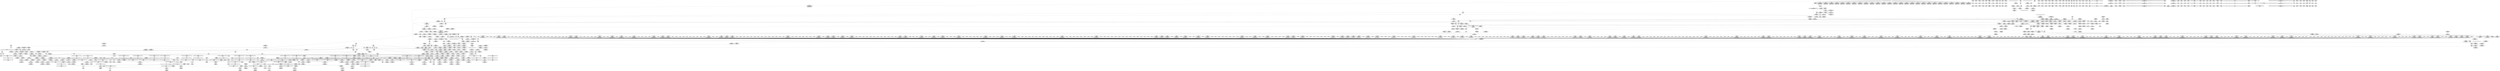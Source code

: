 digraph {
	CE0x3f20920 [shape=record,shape=Mrecord,label="{CE0x3f20920|i32_0|*Constant*|*SummSource*}"]
	CE0x429c0b0 [shape=record,shape=Mrecord,label="{CE0x429c0b0|80:_i64,_:_CRE_1321,1322_}"]
	CE0x426e7f0 [shape=record,shape=Mrecord,label="{CE0x426e7f0|i64*_getelementptr_inbounds_(_6_x_i64_,_6_x_i64_*___llvm_gcov_ctr84,_i64_0,_i64_4)|*Constant*|*SummSink*}"]
	CE0x42963c0 [shape=record,shape=Mrecord,label="{CE0x42963c0|80:_i64,_:_CRE_1215,1216_}"]
	CE0x424f5f0 [shape=record,shape=Mrecord,label="{CE0x424f5f0|common_perm:tmp1}"]
	CE0x42c6620 [shape=record,shape=Mrecord,label="{CE0x42c6620|_call_void_mcount()_#2}"]
	CE0x429f5d0 [shape=record,shape=Mrecord,label="{CE0x429f5d0|80:_i64,_:_CRE_1371,1372_}"]
	CE0x42b9650 [shape=record,shape=Mrecord,label="{CE0x42b9650|get_current:tmp4|./arch/x86/include/asm/current.h,14|*SummSource*}"]
	CE0x4275260 [shape=record,shape=Mrecord,label="{CE0x4275260|80:_i64,_:_CRE_16,20_|*MultipleSource*|security/apparmor/include/apparmor.h,117|*LoadInst*|security/apparmor/include/apparmor.h,117}"]
	CE0x42adf60 [shape=record,shape=Mrecord,label="{CE0x42adf60|i64*_getelementptr_inbounds_(_2_x_i64_,_2_x_i64_*___llvm_gcov_ctr112,_i64_0,_i64_0)|*Constant*|*SummSource*}"]
	CE0x426acd0 [shape=record,shape=Mrecord,label="{CE0x426acd0|80:_i64,_:_CRE_480,488_|*MultipleSource*|security/apparmor/include/apparmor.h,117|*LoadInst*|security/apparmor/include/apparmor.h,117}"]
	CE0x42beb00 [shape=record,shape=Mrecord,label="{CE0x42beb00|common_perm:if.then}"]
	CE0x4228a80 [shape=record,shape=Mrecord,label="{CE0x4228a80|apparmor_path_chown:if.end|*SummSink*}"]
	CE0x429a270 [shape=record,shape=Mrecord,label="{CE0x429a270|80:_i64,_:_CRE_1274,1275_}"]
	CE0x42b3bd0 [shape=record,shape=Mrecord,label="{CE0x42b3bd0|i64*_getelementptr_inbounds_(_16_x_i64_,_16_x_i64_*___llvm_gcov_ctr46,_i64_0,_i64_15)|*Constant*|*SummSink*}"]
	CE0x4293ad0 [shape=record,shape=Mrecord,label="{CE0x4293ad0|80:_i64,_:_CRE_626,627_}"]
	CE0x430c030 [shape=record,shape=Mrecord,label="{CE0x430c030|i64*_getelementptr_inbounds_(_16_x_i64_,_16_x_i64_*___llvm_gcov_ctr46,_i64_0,_i64_8)|*Constant*|*SummSource*}"]
	CE0x42b6330 [shape=record,shape=Mrecord,label="{CE0x42b6330|aa_path_perm:path|Function::aa_path_perm&Arg::path::|*SummSink*}"]
	CE0x42d4120 [shape=record,shape=Mrecord,label="{CE0x42d4120|aa_cred_profile:tmp7|security/apparmor/include/context.h,100|*SummSource*}"]
	CE0x42e6bb0 [shape=record,shape=Mrecord,label="{CE0x42e6bb0|aa_cred_profile:cred|Function::aa_cred_profile&Arg::cred::}"]
	CE0x42985c0 [shape=record,shape=Mrecord,label="{CE0x42985c0|80:_i64,_:_CRE_1247,1248_}"]
	CE0x42709f0 [shape=record,shape=Mrecord,label="{CE0x42709f0|common_perm:tmp2|security/apparmor/lsm.c,169|*SummSink*}"]
	CE0x4294020 [shape=record,shape=Mrecord,label="{CE0x4294020|80:_i64,_:_CRE_631,632_}"]
	CE0x4277c90 [shape=record,shape=Mrecord,label="{CE0x4277c90|80:_i64,_:_CRE_184,188_|*MultipleSource*|security/apparmor/include/apparmor.h,117|*LoadInst*|security/apparmor/include/apparmor.h,117}"]
	CE0x42bbf10 [shape=record,shape=Mrecord,label="{CE0x42bbf10|_call_void_mcount()_#2}"]
	CE0x42817a0 [shape=record,shape=Mrecord,label="{CE0x42817a0|i32_10|*Constant*|*SummSource*}"]
	CE0x42bb4a0 [shape=record,shape=Mrecord,label="{CE0x42bb4a0|mediated_filesystem:lnot|security/apparmor/include/apparmor.h,117}"]
	CE0x42a70e0 [shape=record,shape=Mrecord,label="{CE0x42a70e0|80:_i64,_:_CRE_1792,1800_|*MultipleSource*|security/apparmor/include/apparmor.h,117|*LoadInst*|security/apparmor/include/apparmor.h,117}"]
	CE0x42e6ab0 [shape=record,shape=Mrecord,label="{CE0x42e6ab0|aa_cred_profile:entry|*SummSource*}"]
	CE0x4237a00 [shape=record,shape=Mrecord,label="{CE0x4237a00|aa_cred_profile:tmp|*SummSource*}"]
	"CONST[source:0(mediator),value:2(dynamic)][purpose:{subject}][SrcIdx:4]"
	CE0x427b200 [shape=record,shape=Mrecord,label="{CE0x427b200|GLOBAL:aa_path_perm|*Constant*}"]
	CE0x42bc5d0 [shape=record,shape=Mrecord,label="{CE0x42bc5d0|GLOBAL:__llvm_gcov_ctr57|Global_var:__llvm_gcov_ctr57|*SummSink*}"]
	CE0x42b05d0 [shape=record,shape=Mrecord,label="{CE0x42b05d0|aa_cred_profile:tmp17|security/apparmor/include/context.h,100|*SummSink*}"]
	CE0x428dd30 [shape=record,shape=Mrecord,label="{CE0x428dd30|i64_4|*Constant*}"]
	CE0x42a4e40 [shape=record,shape=Mrecord,label="{CE0x42a4e40|80:_i64,_:_CRE_1676,1677_}"]
	CE0x422f2c0 [shape=record,shape=Mrecord,label="{CE0x422f2c0|apparmor_path_chown:coerce.dive|*SummSource*}"]
	CE0x4278c30 [shape=record,shape=Mrecord,label="{CE0x4278c30|mediated_filesystem:inode|Function::mediated_filesystem&Arg::inode::}"]
	CE0x425cbb0 [shape=record,shape=Mrecord,label="{CE0x425cbb0|80:_i64,_:_CRE_328,336_|*MultipleSource*|security/apparmor/include/apparmor.h,117|*LoadInst*|security/apparmor/include/apparmor.h,117}"]
	CE0x42cc010 [shape=record,shape=Mrecord,label="{CE0x42cc010|i64*_getelementptr_inbounds_(_16_x_i64_,_16_x_i64_*___llvm_gcov_ctr46,_i64_0,_i64_1)|*Constant*}"]
	CE0x42bd1f0 [shape=record,shape=Mrecord,label="{CE0x42bd1f0|_call_void_mcount()_#2|*SummSource*}"]
	CE0x428b110 [shape=record,shape=Mrecord,label="{CE0x428b110|80:_i64,_:_CRE_435,436_}"]
	CE0x42afbf0 [shape=record,shape=Mrecord,label="{CE0x42afbf0|aa_cred_profile:tmp16|security/apparmor/include/context.h,100}"]
	CE0x429a6b0 [shape=record,shape=Mrecord,label="{CE0x429a6b0|80:_i64,_:_CRE_1278,1279_}"]
	CE0x4298070 [shape=record,shape=Mrecord,label="{CE0x4298070|80:_i64,_:_CRE_1242,1243_}"]
	CE0x42cf560 [shape=record,shape=Mrecord,label="{CE0x42cf560|__aa_current_profile:tmp7|security/apparmor/include/context.h,138|*SummSink*}"]
	CE0x42b9030 [shape=record,shape=Mrecord,label="{CE0x42b9030|__aa_current_profile:land.lhs.true}"]
	CE0x429e800 [shape=record,shape=Mrecord,label="{CE0x429e800|80:_i64,_:_CRE_1358,1359_}"]
	CE0x42d1e30 [shape=record,shape=Mrecord,label="{CE0x42d1e30|44:_i32,_48:_i16,_128:_i8*,_:_SCMRE_112,120_|*MultipleSource*|Function::aa_cred_profile&Arg::cred::|security/apparmor/include/context.h,138|security/apparmor/include/context.h,99}"]
	CE0x4311700 [shape=record,shape=Mrecord,label="{CE0x4311700|aa_cred_profile:tmp15|security/apparmor/include/context.h,100}"]
	CE0x42b7b10 [shape=record,shape=Mrecord,label="{CE0x42b7b10|common_perm:error.0|*SummSource*}"]
	CE0x424bf60 [shape=record,shape=Mrecord,label="{CE0x424bf60|mediated_filesystem:tmp|*SummSource*}"]
	CE0x4240ce0 [shape=record,shape=Mrecord,label="{CE0x4240ce0|apparmor_path_chown:coerce.dive1}"]
	CE0x429f190 [shape=record,shape=Mrecord,label="{CE0x429f190|80:_i64,_:_CRE_1367,1368_}"]
	CE0x4275100 [shape=record,shape=Mrecord,label="{CE0x4275100|80:_i64,_:_CRE_8,16_|*MultipleSource*|security/apparmor/include/apparmor.h,117|*LoadInst*|security/apparmor/include/apparmor.h,117}"]
	CE0x42cd170 [shape=record,shape=Mrecord,label="{CE0x42cd170|get_current:tmp2|*SummSource*}"]
	CE0x42a5060 [shape=record,shape=Mrecord,label="{CE0x42a5060|80:_i64,_:_CRE_1678,1679_}"]
	CE0x4296910 [shape=record,shape=Mrecord,label="{CE0x4296910|80:_i64,_:_CRE_1220,1221_}"]
	CE0x42b7520 [shape=record,shape=Mrecord,label="{CE0x42b7520|_ret_i32_%call17,_!dbg_!15526|security/apparmor/file.c,307|*SummSource*}"]
	CE0x42bc7b0 [shape=record,shape=Mrecord,label="{CE0x42bc7b0|common_perm:tmp4|security/apparmor/lsm.c,169|*SummSink*}"]
	CE0x4276a10 [shape=record,shape=Mrecord,label="{CE0x4276a10|80:_i64,_:_CRE_104,112_|*MultipleSource*|security/apparmor/include/apparmor.h,117|*LoadInst*|security/apparmor/include/apparmor.h,117}"]
	CE0x42c7ab0 [shape=record,shape=Mrecord,label="{CE0x42c7ab0|__aa_current_profile:tmp12|security/apparmor/include/context.h,138|*SummSink*}"]
	CE0x42b3380 [shape=record,shape=Mrecord,label="{CE0x42b3380|aa_cred_profile:tmp31|security/apparmor/include/context.h,100|*SummSink*}"]
	CE0x42a5170 [shape=record,shape=Mrecord,label="{CE0x42a5170|80:_i64,_:_CRE_1679,1680_}"]
	CE0x42a5280 [shape=record,shape=Mrecord,label="{CE0x42a5280|80:_i64,_:_CRE_1680,1681_}"]
	CE0x427c880 [shape=record,shape=Mrecord,label="{CE0x427c880|GLOBAL:common_perm|*Constant*|*SummSource*}"]
	CE0x42841a0 [shape=record,shape=Mrecord,label="{CE0x42841a0|i64*_getelementptr_inbounds_(_11_x_i64_,_11_x_i64_*___llvm_gcov_ctr58,_i64_0,_i64_8)|*Constant*|*SummSource*}"]
	CE0x427bfa0 [shape=record,shape=Mrecord,label="{CE0x427bfa0|apparmor_path_chown:tmp18|security/apparmor/lsm.c,364}"]
	CE0x42cd680 [shape=record,shape=Mrecord,label="{CE0x42cd680|aa_cred_profile:tmp4|*LoadInst*|security/apparmor/include/context.h,99}"]
	CE0x430bcc0 [shape=record,shape=Mrecord,label="{CE0x430bcc0|i64*_getelementptr_inbounds_(_16_x_i64_,_16_x_i64_*___llvm_gcov_ctr46,_i64_0,_i64_8)|*Constant*}"]
	CE0x42a48f0 [shape=record,shape=Mrecord,label="{CE0x42a48f0|80:_i64,_:_CRE_1671,1672_}"]
	CE0x4293f10 [shape=record,shape=Mrecord,label="{CE0x4293f10|80:_i64,_:_CRE_630,631_}"]
	CE0x422ef50 [shape=record,shape=Mrecord,label="{CE0x422ef50|i64*_getelementptr_inbounds_(_6_x_i64_,_6_x_i64_*___llvm_gcov_ctr84,_i64_0,_i64_3)|*Constant*|*SummSource*}"]
	CE0x424ef80 [shape=record,shape=Mrecord,label="{CE0x424ef80|44:_i32,_48:_i16,_128:_i8*,_:_SCMRE_20,24_|*MultipleSource*|Function::aa_cred_profile&Arg::cred::|security/apparmor/include/context.h,138|security/apparmor/include/context.h,99}"]
	CE0x4294980 [shape=record,shape=Mrecord,label="{CE0x4294980|80:_i64,_:_CRE_672,680_|*MultipleSource*|security/apparmor/include/apparmor.h,117|*LoadInst*|security/apparmor/include/apparmor.h,117}"]
	CE0x428a220 [shape=record,shape=Mrecord,label="{CE0x428a220|get_current:entry}"]
	CE0x4293580 [shape=record,shape=Mrecord,label="{CE0x4293580|80:_i64,_:_CRE_621,622_}"]
	CE0x42907d0 [shape=record,shape=Mrecord,label="{CE0x42907d0|80:_i64,_:_CRE_578,579_}"]
	CE0x429dd60 [shape=record,shape=Mrecord,label="{CE0x429dd60|80:_i64,_:_CRE_1348,1349_}"]
	CE0x424e390 [shape=record,shape=Mrecord,label="{CE0x424e390|apparmor_path_chown:uid|security/apparmor/lsm.c, 355|*SummSource*}"]
	CE0x424e0c0 [shape=record,shape=Mrecord,label="{CE0x424e0c0|mediated_filesystem:tmp|*SummSink*}"]
	CE0x42c69e0 [shape=record,shape=Mrecord,label="{CE0x42c69e0|i32_0|*Constant*}"]
	CE0x424c370 [shape=record,shape=Mrecord,label="{CE0x424c370|apparmor_path_chown:tmp2|*LoadInst*|security/apparmor/lsm.c,357|*SummSource*}"]
	CE0x426c420 [shape=record,shape=Mrecord,label="{CE0x426c420|GLOBAL:__llvm_gcov_ctr84|Global_var:__llvm_gcov_ctr84}"]
	CE0x42faee0 [shape=record,shape=Mrecord,label="{CE0x42faee0|44:_i32,_48:_i16,_128:_i8*,_:_SCMRE_64,72_|*MultipleSource*|Function::aa_cred_profile&Arg::cred::|security/apparmor/include/context.h,138|security/apparmor/include/context.h,99}"]
	CE0x4295900 [shape=record,shape=Mrecord,label="{CE0x4295900|80:_i64,_:_CRE_896,1208_|*MultipleSource*|security/apparmor/include/apparmor.h,117|*LoadInst*|security/apparmor/include/apparmor.h,117}"]
	CE0x429a8d0 [shape=record,shape=Mrecord,label="{CE0x429a8d0|80:_i64,_:_CRE_1280,1288_|*MultipleSource*|security/apparmor/include/apparmor.h,117|*LoadInst*|security/apparmor/include/apparmor.h,117}"]
	CE0x42bf760 [shape=record,shape=Mrecord,label="{CE0x42bf760|__aa_current_profile:tmp3|*SummSink*}"]
	CE0x42c9830 [shape=record,shape=Mrecord,label="{CE0x42c9830|i64*_getelementptr_inbounds_(_16_x_i64_,_16_x_i64_*___llvm_gcov_ctr46,_i64_0,_i64_0)|*Constant*|*SummSource*}"]
	CE0x4295520 [shape=record,shape=Mrecord,label="{CE0x4295520|80:_i64,_:_CRE_736,880_|*MultipleSource*|security/apparmor/include/apparmor.h,117|*LoadInst*|security/apparmor/include/apparmor.h,117}"]
	CE0x4268cc0 [shape=record,shape=Mrecord,label="{CE0x4268cc0|apparmor_path_chown:tmp3|security/apparmor/lsm.c,357}"]
	CE0x4292040 [shape=record,shape=Mrecord,label="{CE0x4292040|80:_i64,_:_CRE_601,602_}"]
	CE0x4297b20 [shape=record,shape=Mrecord,label="{CE0x4297b20|80:_i64,_:_CRE_1237,1238_}"]
	CE0x4244d60 [shape=record,shape=Mrecord,label="{CE0x4244d60|apparmor_path_chown:call|security/apparmor/lsm.c,361|*SummSource*}"]
	CE0x42f42f0 [shape=record,shape=Mrecord,label="{CE0x42f42f0|i64*_getelementptr_inbounds_(_16_x_i64_,_16_x_i64_*___llvm_gcov_ctr46,_i64_0,_i64_4)|*Constant*}"]
	CE0x42e4b80 [shape=record,shape=Mrecord,label="{CE0x42e4b80|_ret_%struct.task_struct*_%tmp4,_!dbg_!15471|./arch/x86/include/asm/current.h,14}"]
	CE0x429e1a0 [shape=record,shape=Mrecord,label="{CE0x429e1a0|80:_i64,_:_CRE_1352,1353_}"]
	CE0x4281910 [shape=record,shape=Mrecord,label="{CE0x4281910|i32_10|*Constant*|*SummSink*}"]
	CE0x42a72d0 [shape=record,shape=Mrecord,label="{CE0x42a72d0|80:_i64,_:_CRE_1800,1804_|*MultipleSource*|security/apparmor/include/apparmor.h,117|*LoadInst*|security/apparmor/include/apparmor.h,117}"]
	CE0x42c8030 [shape=record,shape=Mrecord,label="{CE0x42c8030|aa_cred_profile:tmp6|security/apparmor/include/context.h,100|*SummSink*}"]
	CE0x4269bb0 [shape=record,shape=Mrecord,label="{CE0x4269bb0|apparmor_path_chown:tmp7|security/apparmor/lsm.c,358|*SummSource*}"]
	CE0x42e75c0 [shape=record,shape=Mrecord,label="{CE0x42e75c0|_ret_%struct.aa_profile*_%tmp34,_!dbg_!15510|security/apparmor/include/context.h,101|*SummSink*}"]
	CE0x42a3b20 [shape=record,shape=Mrecord,label="{CE0x42a3b20|80:_i64,_:_CRE_1658,1659_}"]
	CE0x424f470 [shape=record,shape=Mrecord,label="{CE0x424f470|i32_5|*Constant*|*SummSource*}"]
	CE0x427f5f0 [shape=record,shape=Mrecord,label="{CE0x427f5f0|i64*_getelementptr_inbounds_(_6_x_i64_,_6_x_i64_*___llvm_gcov_ctr84,_i64_0,_i64_5)|*Constant*|*SummSource*}"]
	CE0x427cd40 [shape=record,shape=Mrecord,label="{CE0x427cd40|common_perm:entry}"]
	CE0x4237470 [shape=record,shape=Mrecord,label="{CE0x4237470|__aa_current_profile:tmp2}"]
	CE0x42bd640 [shape=record,shape=Mrecord,label="{CE0x42bd640|__aa_current_profile:call|security/apparmor/include/context.h,138}"]
	CE0x42fbee0 [shape=record,shape=Mrecord,label="{CE0x42fbee0|aa_cred_profile:do.body6|*SummSource*}"]
	CE0x427e4b0 [shape=record,shape=Mrecord,label="{CE0x427e4b0|common_perm:mask|Function::common_perm&Arg::mask::|*SummSink*}"]
	CE0x42bdd20 [shape=record,shape=Mrecord,label="{CE0x42bdd20|aa_cred_profile:lor.rhs}"]
	CE0x42996c0 [shape=record,shape=Mrecord,label="{CE0x42996c0|80:_i64,_:_CRE_1263,1264_}"]
	CE0x42a4290 [shape=record,shape=Mrecord,label="{CE0x42a4290|80:_i64,_:_CRE_1665,1666_}"]
	CE0x42b44e0 [shape=record,shape=Mrecord,label="{CE0x42b44e0|aa_cred_profile:tmp28|security/apparmor/include/context.h,100}"]
	CE0x4270e40 [shape=record,shape=Mrecord,label="{CE0x4270e40|apparmor_path_chown:tmp11|security/apparmor/lsm.c,361}"]
	CE0x43001e0 [shape=record,shape=Mrecord,label="{CE0x43001e0|aa_cred_profile:tmp12|security/apparmor/include/context.h,100|*SummSink*}"]
	CE0x428aef0 [shape=record,shape=Mrecord,label="{CE0x428aef0|80:_i64,_:_CRE_433,434_}"]
	CE0x428b440 [shape=record,shape=Mrecord,label="{CE0x428b440|80:_i64,_:_CRE_438,439_}"]
	CE0x42e5490 [shape=record,shape=Mrecord,label="{CE0x42e5490|__aa_current_profile:cred|security/apparmor/include/context.h,138|*SummSink*}"]
	CE0x42d0080 [shape=record,shape=Mrecord,label="{CE0x42d0080|i32_22|*Constant*|*SummSink*}"]
	CE0x42d1490 [shape=record,shape=Mrecord,label="{CE0x42d1490|i64*_getelementptr_inbounds_(_11_x_i64_,_11_x_i64_*___llvm_gcov_ctr58,_i64_0,_i64_6)|*Constant*|*SummSource*}"]
	CE0x425bc30 [shape=record,shape=Mrecord,label="{CE0x425bc30|80:_i64,_:_CRE_268,272_|*MultipleSource*|security/apparmor/include/apparmor.h,117|*LoadInst*|security/apparmor/include/apparmor.h,117}"]
	CE0x42cac70 [shape=record,shape=Mrecord,label="{CE0x42cac70|__aa_current_profile:do.body|*SummSink*}"]
	CE0x425c010 [shape=record,shape=Mrecord,label="{CE0x425c010|80:_i64,_:_CRE_280,288_|*MultipleSource*|security/apparmor/include/apparmor.h,117|*LoadInst*|security/apparmor/include/apparmor.h,117}"]
	CE0x427ceb0 [shape=record,shape=Mrecord,label="{CE0x427ceb0|common_perm:entry|*SummSource*}"]
	CE0x4233a20 [shape=record,shape=Mrecord,label="{CE0x4233a20|apparmor_path_chown:bb|*SummSink*}"]
	CE0x4269410 [shape=record,shape=Mrecord,label="{CE0x4269410|apparmor_path_chown:d_inode4|security/apparmor/lsm.c,358|*SummSource*}"]
	CE0x42748f0 [shape=record,shape=Mrecord,label="{CE0x42748f0|80:_i64,_:_CRE_0,8_|*MultipleSource*|security/apparmor/include/apparmor.h,117|*LoadInst*|security/apparmor/include/apparmor.h,117}"]
	CE0x42d3510 [shape=record,shape=Mrecord,label="{CE0x42d3510|aa_cred_profile:do.body|*SummSink*}"]
	CE0x429da30 [shape=record,shape=Mrecord,label="{CE0x429da30|80:_i64,_:_CRE_1345,1346_}"]
	CE0x4292bf0 [shape=record,shape=Mrecord,label="{CE0x4292bf0|80:_i64,_:_CRE_612,613_}"]
	CE0x42c9700 [shape=record,shape=Mrecord,label="{CE0x42c9700|i64*_getelementptr_inbounds_(_16_x_i64_,_16_x_i64_*___llvm_gcov_ctr46,_i64_0,_i64_0)|*Constant*}"]
	CE0x427da80 [shape=record,shape=Mrecord,label="{CE0x427da80|common_perm:path|Function::common_perm&Arg::path::|*SummSource*}"]
	"CONST[source:0(mediator),value:2(dynamic)][purpose:{subject}]"
	CE0x425ea60 [shape=record,shape=Mrecord,label="{CE0x425ea60|80:_i64,_:_CRE_405,406_}"]
	CE0x42ca1e0 [shape=record,shape=Mrecord,label="{CE0x42ca1e0|__aa_current_profile:tmp2|*SummSource*}"]
	CE0x42d2b60 [shape=record,shape=Mrecord,label="{CE0x42d2b60|__aa_current_profile:tobool1|security/apparmor/include/context.h,138|*SummSink*}"]
	CE0x428a0c0 [shape=record,shape=Mrecord,label="{CE0x428a0c0|GLOBAL:get_current|*Constant*|*SummSink*}"]
	CE0x425b1c0 [shape=record,shape=Mrecord,label="{CE0x425b1c0|aa_cred_profile:tmp10|security/apparmor/include/context.h,100|*SummSource*}"]
	CE0x42997d0 [shape=record,shape=Mrecord,label="{CE0x42997d0|80:_i64,_:_CRE_1264,1265_}"]
	CE0x429fb20 [shape=record,shape=Mrecord,label="{CE0x429fb20|80:_i64,_:_CRE_1376,1384_|*MultipleSource*|security/apparmor/include/apparmor.h,117|*LoadInst*|security/apparmor/include/apparmor.h,117}"]
	CE0x42cde70 [shape=record,shape=Mrecord,label="{CE0x42cde70|__aa_current_profile:land.lhs.true2|*SummSource*}"]
	CE0x4286a40 [shape=record,shape=Mrecord,label="{CE0x4286a40|__aa_current_profile:tmp15|security/apparmor/include/context.h,138|*SummSink*}"]
	CE0x429ee60 [shape=record,shape=Mrecord,label="{CE0x429ee60|80:_i64,_:_CRE_1364,1365_}"]
	CE0x42766d0 [shape=record,shape=Mrecord,label="{CE0x42766d0|80:_i64,_:_CRE_88,96_|*MultipleSource*|security/apparmor/include/apparmor.h,117|*LoadInst*|security/apparmor/include/apparmor.h,117}"]
	CE0x4309f10 [shape=record,shape=Mrecord,label="{CE0x4309f10|aa_cred_profile:tobool|security/apparmor/include/context.h,100|*SummSource*}"]
	CE0x4270c30 [shape=record,shape=Mrecord,label="{CE0x4270c30|i64_3|*Constant*|*SummSource*}"]
	CE0x4297900 [shape=record,shape=Mrecord,label="{CE0x4297900|80:_i64,_:_CRE_1235,1236_}"]
	CE0x42a57d0 [shape=record,shape=Mrecord,label="{CE0x42a57d0|80:_i64,_:_CRE_1685,1686_}"]
	CE0x4293250 [shape=record,shape=Mrecord,label="{CE0x4293250|80:_i64,_:_CRE_618,619_}"]
	CE0x42a1b40 [shape=record,shape=Mrecord,label="{CE0x42a1b40|80:_i64,_:_CRE_1628,1629_}"]
	CE0x42b8400 [shape=record,shape=Mrecord,label="{CE0x42b8400|common_perm:tmp9|security/apparmor/lsm.c,172|*SummSink*}"]
	CE0x42cf820 [shape=record,shape=Mrecord,label="{CE0x42cf820|44:_i32,_48:_i16,_128:_i8*,_:_SCMRE_4,8_|*MultipleSource*|Function::aa_cred_profile&Arg::cred::|security/apparmor/include/context.h,138|security/apparmor/include/context.h,99}"]
	CE0x42af5d0 [shape=record,shape=Mrecord,label="{CE0x42af5d0|__aa_current_profile:tmp6|security/apparmor/include/context.h,138}"]
	CE0x428d070 [shape=record,shape=Mrecord,label="{CE0x428d070|i64*_getelementptr_inbounds_(_11_x_i64_,_11_x_i64_*___llvm_gcov_ctr58,_i64_0,_i64_0)|*Constant*|*SummSink*}"]
	CE0x427cc30 [shape=record,shape=Mrecord,label="{CE0x427cc30|GLOBAL:common_perm|*Constant*|*SummSink*}"]
	CE0x4268e70 [shape=record,shape=Mrecord,label="{CE0x4268e70|apparmor_path_chown:tmp3|security/apparmor/lsm.c,357|*SummSource*}"]
	CE0x42fee10 [shape=record,shape=Mrecord,label="{CE0x42fee10|aa_cred_profile:if.then}"]
	CE0x426a120 [shape=record,shape=Mrecord,label="{CE0x426a120|80:_i64,_:_CRE_455,456_}"]
	CE0x42a54a0 [shape=record,shape=Mrecord,label="{CE0x42a54a0|80:_i64,_:_CRE_1682,1683_}"]
	CE0x427dd10 [shape=record,shape=Mrecord,label="{CE0x427dd10|i32_512|*Constant*}"]
	CE0x4270690 [shape=record,shape=Mrecord,label="{CE0x4270690|common_perm:tmp2|security/apparmor/lsm.c,169}"]
	CE0x42a9670 [shape=record,shape=Mrecord,label="{CE0x42a9670|80:_i64,_:_CRE_1928,2056_|*MultipleSource*|security/apparmor/include/apparmor.h,117|*LoadInst*|security/apparmor/include/apparmor.h,117}"]
	CE0x429dc50 [shape=record,shape=Mrecord,label="{CE0x429dc50|80:_i64,_:_CRE_1347,1348_}"]
	CE0x430a7c0 [shape=record,shape=Mrecord,label="{CE0x430a7c0|aa_cred_profile:do.body5|*SummSink*}"]
	CE0x428aa80 [shape=record,shape=Mrecord,label="{CE0x428aa80|__aa_current_profile:tmp18|security/apparmor/include/context.h,138|*SummSink*}"]
	CE0x4294130 [shape=record,shape=Mrecord,label="{CE0x4294130|80:_i64,_:_CRE_632,640_|*MultipleSource*|security/apparmor/include/apparmor.h,117|*LoadInst*|security/apparmor/include/apparmor.h,117}"]
	CE0x4298c20 [shape=record,shape=Mrecord,label="{CE0x4298c20|80:_i64,_:_CRE_1253,1254_}"]
	CE0x42b5010 [shape=record,shape=Mrecord,label="{CE0x42b5010|aa_cred_profile:tmp30|security/apparmor/include/context.h,100}"]
	CE0x42a9c40 [shape=record,shape=Mrecord,label="{CE0x42a9c40|80:_i64,_:_CRE_2120,2248_|*MultipleSource*|security/apparmor/include/apparmor.h,117|*LoadInst*|security/apparmor/include/apparmor.h,117}"]
	CE0x42e4f80 [shape=record,shape=Mrecord,label="{CE0x42e4f80|i32_78|*Constant*}"]
	CE0x42be8d0 [shape=record,shape=Mrecord,label="{CE0x42be8d0|common_perm:bb}"]
	CE0x42701e0 [shape=record,shape=Mrecord,label="{CE0x42701e0|i64_4|*Constant*}"]
	CE0x42f3da0 [shape=record,shape=Mrecord,label="{CE0x42f3da0|aa_cred_profile:tmp9|security/apparmor/include/context.h,100}"]
	CE0x42370c0 [shape=record,shape=Mrecord,label="{CE0x42370c0|GLOBAL:current_task|Global_var:current_task}"]
	CE0x427b880 [shape=record,shape=Mrecord,label="{CE0x427b880|aa_path_perm:entry|*SummSource*}"]
	CE0x426c9b0 [shape=record,shape=Mrecord,label="{CE0x426c9b0|i64_0|*Constant*|*SummSink*}"]
	CE0x428e320 [shape=record,shape=Mrecord,label="{CE0x428e320|__aa_current_profile:tmp10|security/apparmor/include/context.h,138|*SummSource*}"]
	CE0x4289490 [shape=record,shape=Mrecord,label="{CE0x4289490|__aa_current_profile:tmp20|security/apparmor/include/context.h,138|*SummSink*}"]
	CE0x42f1ce0 [shape=record,shape=Mrecord,label="{CE0x42f1ce0|i64*_getelementptr_inbounds_(_16_x_i64_,_16_x_i64_*___llvm_gcov_ctr46,_i64_0,_i64_12)|*Constant*|*SummSource*}"]
	CE0x430b9e0 [shape=record,shape=Mrecord,label="{CE0x430b9e0|aa_cred_profile:tmp19|security/apparmor/include/context.h,100|*SummSource*}"]
	CE0x4236690 [shape=record,shape=Mrecord,label="{CE0x4236690|apparmor_path_chown:d_inode4|security/apparmor/lsm.c,358}"]
	CE0x4273180 [shape=record,shape=Mrecord,label="{CE0x4273180|apparmor_path_chown:i_mode|security/apparmor/lsm.c,358|*SummSource*}"]
	CE0x428ade0 [shape=record,shape=Mrecord,label="{CE0x428ade0|80:_i64,_:_CRE_432,433_}"]
	CE0x42a3080 [shape=record,shape=Mrecord,label="{CE0x42a3080|80:_i64,_:_CRE_1648,1649_}"]
	CE0x424b4d0 [shape=record,shape=Mrecord,label="{CE0x424b4d0|i64*_getelementptr_inbounds_(_2_x_i64_,_2_x_i64_*___llvm_gcov_ctr55,_i64_0,_i64_1)|*Constant*}"]
	CE0x425dd20 [shape=record,shape=Mrecord,label="{CE0x425dd20|80:_i64,_:_CRE_393,394_}"]
	CE0x428cd10 [shape=record,shape=Mrecord,label="{CE0x428cd10|i64*_getelementptr_inbounds_(_11_x_i64_,_11_x_i64_*___llvm_gcov_ctr58,_i64_0,_i64_0)|*Constant*}"]
	CE0x42e7140 [shape=record,shape=Mrecord,label="{CE0x42e7140|_ret_%struct.aa_profile*_%tmp34,_!dbg_!15510|security/apparmor/include/context.h,101|*SummSource*}"]
	CE0x42b0450 [shape=record,shape=Mrecord,label="{CE0x42b0450|aa_cred_profile:tmp17|security/apparmor/include/context.h,100|*SummSource*}"]
	CE0x42928c0 [shape=record,shape=Mrecord,label="{CE0x42928c0|80:_i64,_:_CRE_609,610_}"]
	CE0x42b7340 [shape=record,shape=Mrecord,label="{CE0x42b7340|_ret_i32_%call17,_!dbg_!15526|security/apparmor/file.c,307}"]
	CE0x429c820 [shape=record,shape=Mrecord,label="{CE0x429c820|80:_i64,_:_CRE_1328,1329_}"]
	CE0x42af2b0 [shape=record,shape=Mrecord,label="{CE0x42af2b0|GLOBAL:__llvm_gcov_ctr58|Global_var:__llvm_gcov_ctr58|*SummSink*}"]
	CE0x42695d0 [shape=record,shape=Mrecord,label="{CE0x42695d0|apparmor_path_chown:d_inode4|security/apparmor/lsm.c,358|*SummSink*}"]
	CE0x42bca30 [shape=record,shape=Mrecord,label="{CE0x42bca30|common_perm:tmp5|security/apparmor/lsm.c,169|*SummSource*}"]
	CE0x426c5a0 [shape=record,shape=Mrecord,label="{CE0x426c5a0|GLOBAL:__llvm_gcov_ctr84|Global_var:__llvm_gcov_ctr84|*SummSink*}"]
	CE0x4235240 [shape=record,shape=Mrecord,label="{CE0x4235240|i64*_getelementptr_inbounds_(_2_x_i64_,_2_x_i64_*___llvm_gcov_ctr55,_i64_0,_i64_0)|*Constant*|*SummSink*}"]
	CE0x4296a20 [shape=record,shape=Mrecord,label="{CE0x4296a20|80:_i64,_:_CRE_1221,1222_}"]
	CE0x42aed50 [shape=record,shape=Mrecord,label="{CE0x42aed50|common_perm:tmp6|security/apparmor/lsm.c,169}"]
	CE0x4285870 [shape=record,shape=Mrecord,label="{CE0x4285870|i32_138|*Constant*|*SummSource*}"]
	CE0x42b4c40 [shape=record,shape=Mrecord,label="{CE0x42b4c40|i64*_getelementptr_inbounds_(_16_x_i64_,_16_x_i64_*___llvm_gcov_ctr46,_i64_0,_i64_14)|*Constant*|*SummSink*}"]
	CE0x42a43a0 [shape=record,shape=Mrecord,label="{CE0x42a43a0|80:_i64,_:_CRE_1666,1667_}"]
	CE0x4236100 [shape=record,shape=Mrecord,label="{CE0x4236100|apparmor_path_chown:tmp6|*LoadInst*|security/apparmor/lsm.c,358}"]
	CE0x429b830 [shape=record,shape=Mrecord,label="{CE0x429b830|80:_i64,_:_CRE_1313,1314_}"]
	CE0x42b5080 [shape=record,shape=Mrecord,label="{CE0x42b5080|aa_cred_profile:tmp30|security/apparmor/include/context.h,100|*SummSource*}"]
	CE0x42915a0 [shape=record,shape=Mrecord,label="{CE0x42915a0|80:_i64,_:_CRE_591,592_}"]
	CE0x427c0b0 [shape=record,shape=Mrecord,label="{CE0x427c0b0|apparmor_path_chown:tmp18|security/apparmor/lsm.c,364|*SummSource*}"]
	CE0x42916b0 [shape=record,shape=Mrecord,label="{CE0x42916b0|80:_i64,_:_CRE_592,593_}"]
	CE0x425e730 [shape=record,shape=Mrecord,label="{CE0x425e730|80:_i64,_:_CRE_402,403_}"]
	CE0x430a480 [shape=record,shape=Mrecord,label="{CE0x430a480|%struct.aa_task_cxt*_null|*Constant*}"]
	CE0x427fe30 [shape=record,shape=Mrecord,label="{CE0x427fe30|mediated_filesystem:tmp3}"]
	CE0x42a46d0 [shape=record,shape=Mrecord,label="{CE0x42a46d0|80:_i64,_:_CRE_1669,1670_}"]
	CE0x427b6a0 [shape=record,shape=Mrecord,label="{CE0x427b6a0|GLOBAL:aa_path_perm|*Constant*|*SummSink*}"]
	CE0x427bd60 [shape=record,shape=Mrecord,label="{CE0x427bd60|apparmor_path_chown:tmp17|security/apparmor/lsm.c,364|*SummSink*}"]
	CE0x4288dd0 [shape=record,shape=Mrecord,label="{CE0x4288dd0|__aa_current_profile:tmp19|security/apparmor/include/context.h,138}"]
	CE0x42a21a0 [shape=record,shape=Mrecord,label="{CE0x42a21a0|80:_i64,_:_CRE_1634,1635_}"]
	CE0x4281c00 [shape=record,shape=Mrecord,label="{CE0x4281c00|apparmor_path_chown:tmp19|security/apparmor/lsm.c,365|*SummSource*}"]
	CE0x4248350 [shape=record,shape=Mrecord,label="{CE0x4248350|8:_%struct.dentry*,_:_CRE_0,8_|*MultipleSource*|security/apparmor/lsm.c,357|Function::apparmor_path_chown&Arg::path::}"]
	CE0x4293470 [shape=record,shape=Mrecord,label="{CE0x4293470|80:_i64,_:_CRE_620,621_}"]
	CE0x425f500 [shape=record,shape=Mrecord,label="{CE0x425f500|80:_i64,_:_CRE_415,416_}"]
	CE0x42973b0 [shape=record,shape=Mrecord,label="{CE0x42973b0|80:_i64,_:_CRE_1230,1231_}"]
	CE0x42449d0 [shape=record,shape=Mrecord,label="{CE0x42449d0|apparmor_path_chown:tmp15|security/apparmor/lsm.c,362|*SummSource*}"]
	CE0x4297d40 [shape=record,shape=Mrecord,label="{CE0x4297d40|80:_i64,_:_CRE_1239,1240_}"]
	CE0x428ef70 [shape=record,shape=Mrecord,label="{CE0x428ef70|80:_i64,_:_CRE_544,552_|*MultipleSource*|security/apparmor/include/apparmor.h,117|*LoadInst*|security/apparmor/include/apparmor.h,117}"]
	CE0x42cc1d0 [shape=record,shape=Mrecord,label="{CE0x42cc1d0|__aa_current_profile:tmp10|security/apparmor/include/context.h,138|*SummSink*}"]
	CE0x42fee80 [shape=record,shape=Mrecord,label="{CE0x42fee80|aa_cred_profile:if.then|*SummSink*}"]
	CE0x425e080 [shape=record,shape=Mrecord,label="{CE0x425e080|80:_i64,_:_CRE_395,396_}"]
	CE0x424c970 [shape=record,shape=Mrecord,label="{CE0x424c970|apparmor_path_chown:tmp13|security/apparmor/lsm.c,361|*SummSink*}"]
	CE0x425ed90 [shape=record,shape=Mrecord,label="{CE0x425ed90|80:_i64,_:_CRE_408,409_}"]
	CE0x42a7e70 [shape=record,shape=Mrecord,label="{CE0x42a7e70|80:_i64,_:_CRE_1848,1856_|*MultipleSource*|security/apparmor/include/apparmor.h,117|*LoadInst*|security/apparmor/include/apparmor.h,117}"]
	CE0x42b4550 [shape=record,shape=Mrecord,label="{CE0x42b4550|aa_cred_profile:tmp28|security/apparmor/include/context.h,100|*SummSource*}"]
	CE0x427ab30 [shape=record,shape=Mrecord,label="{CE0x427ab30|common_perm:tmp8|security/apparmor/lsm.c,170|*SummSource*}"]
	CE0x42abdf0 [shape=record,shape=Mrecord,label="{CE0x42abdf0|get_current:bb|*SummSource*}"]
	CE0x4280410 [shape=record,shape=Mrecord,label="{CE0x4280410|_call_void_mcount()_#2|*SummSource*}"]
	CE0x42f2c30 [shape=record,shape=Mrecord,label="{CE0x42f2c30|aa_cred_profile:tmp22|security/apparmor/include/context.h,100|*SummSource*}"]
	CE0x42a32a0 [shape=record,shape=Mrecord,label="{CE0x42a32a0|80:_i64,_:_CRE_1650,1651_}"]
	CE0x429e6f0 [shape=record,shape=Mrecord,label="{CE0x429e6f0|80:_i64,_:_CRE_1357,1358_}"]
	CE0x429db40 [shape=record,shape=Mrecord,label="{CE0x429db40|80:_i64,_:_CRE_1346,1347_}"]
	CE0x4296b30 [shape=record,shape=Mrecord,label="{CE0x4296b30|80:_i64,_:_CRE_1222,1223_}"]
	CE0x428bdd0 [shape=record,shape=Mrecord,label="{CE0x428bdd0|80:_i64,_:_CRE_447,448_}"]
	CE0x42393d0 [shape=record,shape=Mrecord,label="{CE0x42393d0|apparmor_path_chown:uid2|security/apparmor/lsm.c,357|*SummSink*}"]
	CE0x42c11f0 [shape=record,shape=Mrecord,label="{CE0x42c11f0|_call_void_mcount()_#2|*SummSource*}"]
	CE0x42a6730 [shape=record,shape=Mrecord,label="{CE0x42a6730|80:_i64,_:_CRE_1752,1760_|*MultipleSource*|security/apparmor/include/apparmor.h,117|*LoadInst*|security/apparmor/include/apparmor.h,117}"]
	CE0x4238560 [shape=record,shape=Mrecord,label="{CE0x4238560|i64*_getelementptr_inbounds_(_2_x_i64_,_2_x_i64_*___llvm_gcov_ctr112,_i64_0,_i64_1)|*Constant*}"]
	CE0x4293cf0 [shape=record,shape=Mrecord,label="{CE0x4293cf0|80:_i64,_:_CRE_628,629_}"]
	CE0x42b9a00 [shape=record,shape=Mrecord,label="{CE0x42b9a00|__aa_current_profile:tobool|security/apparmor/include/context.h,138|*SummSink*}"]
	CE0x42fcbe0 [shape=record,shape=Mrecord,label="{CE0x42fcbe0|aa_cred_profile:lnot|security/apparmor/include/context.h,100|*SummSource*}"]
	CE0x42d3d70 [shape=record,shape=Mrecord,label="{CE0x42d3d70|GLOBAL:__llvm_gcov_ctr46|Global_var:__llvm_gcov_ctr46|*SummSource*}"]
	CE0x4286680 [shape=record,shape=Mrecord,label="{CE0x4286680|i64*_getelementptr_inbounds_(_11_x_i64_,_11_x_i64_*___llvm_gcov_ctr58,_i64_0,_i64_9)|*Constant*|*SummSource*}"]
	CE0x42bed60 [shape=record,shape=Mrecord,label="{CE0x42bed60|aa_cred_profile:if.end|*SummSink*}"]
	CE0x4248270 [shape=record,shape=Mrecord,label="{CE0x4248270|apparmor_path_chown:dentry|security/apparmor/lsm.c,357|*SummSource*}"]
	CE0x4292590 [shape=record,shape=Mrecord,label="{CE0x4292590|80:_i64,_:_CRE_606,607_}"]
	CE0x429ed50 [shape=record,shape=Mrecord,label="{CE0x429ed50|80:_i64,_:_CRE_1363,1364_}"]
	CE0x424cba0 [shape=record,shape=Mrecord,label="{CE0x424cba0|apparmor_path_chown:coerce.dive1|*SummSource*}"]
	CE0x42899f0 [shape=record,shape=Mrecord,label="{CE0x42899f0|__aa_current_profile:call3|security/apparmor/include/context.h,138|*SummSource*}"]
	CE0x42904a0 [shape=record,shape=Mrecord,label="{CE0x42904a0|80:_i64,_:_CRE_575,576_}"]
	CE0x42a78a0 [shape=record,shape=Mrecord,label="{CE0x42a78a0|80:_i64,_:_CRE_1824,1828_|*MultipleSource*|security/apparmor/include/apparmor.h,117|*LoadInst*|security/apparmor/include/apparmor.h,117}"]
	CE0x4276390 [shape=record,shape=Mrecord,label="{CE0x4276390|80:_i64,_:_CRE_72,80_|*MultipleSource*|security/apparmor/include/apparmor.h,117|*LoadInst*|security/apparmor/include/apparmor.h,117}"]
	CE0x42a4d30 [shape=record,shape=Mrecord,label="{CE0x42a4d30|80:_i64,_:_CRE_1675,1676_}"]
	CE0x42266e0 [shape=record,shape=Mrecord,label="{CE0x42266e0|apparmor_path_chown:if.then|*SummSource*}"]
	CE0x4271360 [shape=record,shape=Mrecord,label="{CE0x4271360|apparmor_path_chown:d_inode6|security/apparmor/lsm.c,361|*SummSource*}"]
	CE0x4292150 [shape=record,shape=Mrecord,label="{CE0x4292150|80:_i64,_:_CRE_602,603_}"]
	CE0x4278070 [shape=record,shape=Mrecord,label="{CE0x4278070|80:_i64,_:_CRE_200,204_|*MultipleSource*|security/apparmor/include/apparmor.h,117|*LoadInst*|security/apparmor/include/apparmor.h,117}"]
	CE0x42efe90 [shape=record,shape=Mrecord,label="{CE0x42efe90|i32_100|*Constant*}"]
	CE0x4276870 [shape=record,shape=Mrecord,label="{CE0x4276870|80:_i64,_:_CRE_96,104_|*MultipleSource*|security/apparmor/include/apparmor.h,117|*LoadInst*|security/apparmor/include/apparmor.h,117}"]
	CE0x42976e0 [shape=record,shape=Mrecord,label="{CE0x42976e0|80:_i64,_:_CRE_1233,1234_}"]
	CE0x42c8db0 [shape=record,shape=Mrecord,label="{CE0x42c8db0|%struct.task_struct*_(%struct.task_struct**)*_asm_movq_%gs:$_1:P_,$0_,_r,im,_dirflag_,_fpsr_,_flags_|*SummSource*}"]
	CE0x42ef930 [shape=record,shape=Mrecord,label="{CE0x42ef930|aa_cred_profile:conv|security/apparmor/include/context.h,100|*SummSource*}"]
	CE0x4295ce0 [shape=record,shape=Mrecord,label="{CE0x4295ce0|80:_i64,_:_CRE_1209,1210_}"]
	CE0x426c710 [shape=record,shape=Mrecord,label="{CE0x426c710|i64_0|*Constant*|*SummSource*}"]
	CE0x42a8e20 [shape=record,shape=Mrecord,label="{CE0x42a8e20|80:_i64,_:_CRE_1880,1884_|*MultipleSource*|security/apparmor/include/apparmor.h,117|*LoadInst*|security/apparmor/include/apparmor.h,117}"]
	CE0x42a74c0 [shape=record,shape=Mrecord,label="{CE0x42a74c0|80:_i64,_:_CRE_1808,1816_|*MultipleSource*|security/apparmor/include/apparmor.h,117|*LoadInst*|security/apparmor/include/apparmor.h,117}"]
	CE0x425ba40 [shape=record,shape=Mrecord,label="{CE0x425ba40|80:_i64,_:_CRE_264,268_|*MultipleSource*|security/apparmor/include/apparmor.h,117|*LoadInst*|security/apparmor/include/apparmor.h,117}"]
	CE0x4233d60 [shape=record,shape=Mrecord,label="{CE0x4233d60|apparmor_path_chown:coerce.dive}"]
	CE0x42c6c80 [shape=record,shape=Mrecord,label="{CE0x42c6c80|44:_i32,_48:_i16,_128:_i8*,_:_SCMRE_28,32_|*MultipleSource*|Function::aa_cred_profile&Arg::cred::|security/apparmor/include/context.h,138|security/apparmor/include/context.h,99}"]
	CE0x422ec80 [shape=record,shape=Mrecord,label="{CE0x422ec80|apparmor_path_chown:if.then|*SummSink*}"]
	CE0x425c9c0 [shape=record,shape=Mrecord,label="{CE0x425c9c0|80:_i64,_:_CRE_320,328_|*MultipleSource*|security/apparmor/include/apparmor.h,117|*LoadInst*|security/apparmor/include/apparmor.h,117}"]
	CE0x42497f0 [shape=record,shape=Mrecord,label="{CE0x42497f0|apparmor_path_chown:gid.coerce|Function::apparmor_path_chown&Arg::gid.coerce::|*SummSource*}"]
	CE0x42d32d0 [shape=record,shape=Mrecord,label="{CE0x42d32d0|aa_cred_profile:do.body}"]
	CE0x4229a20 [shape=record,shape=Mrecord,label="{CE0x4229a20|apparmor_path_chown:entry|*SummSource*}"]
	CE0x4291e20 [shape=record,shape=Mrecord,label="{CE0x4291e20|80:_i64,_:_CRE_599,600_}"]
	CE0x4284cb0 [shape=record,shape=Mrecord,label="{CE0x4284cb0|GLOBAL:lockdep_rcu_suspicious|*Constant*|*SummSource*}"]
	CE0x42ef150 [shape=record,shape=Mrecord,label="{CE0x42ef150|aa_cred_profile:lnot.ext|security/apparmor/include/context.h,100}"]
	CE0x4231c70 [shape=record,shape=Mrecord,label="{CE0x4231c70|GLOBAL:__llvm_gcov_ctr57|Global_var:__llvm_gcov_ctr57}"]
	CE0x42ba960 [shape=record,shape=Mrecord,label="{CE0x42ba960|mediated_filesystem:tobool|security/apparmor/include/apparmor.h,117}"]
	CE0x42bafd0 [shape=record,shape=Mrecord,label="{CE0x42bafd0|i1_true|*Constant*|*SummSource*}"]
	CE0x42a1270 [shape=record,shape=Mrecord,label="{CE0x42a1270|80:_i64,_:_CRE_1619,1620_}"]
	CE0x4278920 [shape=record,shape=Mrecord,label="{CE0x4278920|mediated_filesystem:entry|*SummSink*}"]
	CE0x430ca20 [shape=record,shape=Mrecord,label="{CE0x430ca20|_call_void_asm_sideeffect_1:_09ud2_0A.pushsection___bug_table,_22a_22_0A2:_09.long_1b_-_2b,_$_0:c_-_2b_0A_09.word_$_1:c_,_0_0A_09.org_2b+$_2:c_0A.popsection_,_i,i,i,_dirflag_,_fpsr_,_flags_(i8*_getelementptr_inbounds_(_36_x_i8_,_36_x_i8_*_.str12,_i32_0,_i32_0),_i32_100,_i64_12)_#2,_!dbg_!15490,_!srcloc_!15493|security/apparmor/include/context.h,100}"]
	CE0x4291270 [shape=record,shape=Mrecord,label="{CE0x4291270|80:_i64,_:_CRE_588,589_}"]
	CE0x42a0750 [shape=record,shape=Mrecord,label="{CE0x42a0750|80:_i64,_:_CRE_1596,1600_|*MultipleSource*|security/apparmor/include/apparmor.h,117|*LoadInst*|security/apparmor/include/apparmor.h,117}"]
	CE0x4248580 [shape=record,shape=Mrecord,label="{CE0x4248580|_call_void_mcount()_#2}"]
	CE0x4247d20 [shape=record,shape=Mrecord,label="{CE0x4247d20|apparmor_path_chown:uid.coerce|Function::apparmor_path_chown&Arg::uid.coerce::|*SummSource*}"]
	CE0x4280f00 [shape=record,shape=Mrecord,label="{CE0x4280f00|mediated_filesystem:i_sb|security/apparmor/include/apparmor.h,117|*SummSink*}"]
	CE0x42b5400 [shape=record,shape=Mrecord,label="{CE0x42b5400|aa_cred_profile:tmp31|security/apparmor/include/context.h,100}"]
	CE0x42b8320 [shape=record,shape=Mrecord,label="{CE0x42b8320|common_perm:tmp9|security/apparmor/lsm.c,172}"]
	CE0x4310fb0 [shape=record,shape=Mrecord,label="{CE0x4310fb0|aa_cred_profile:tobool4|security/apparmor/include/context.h,100|*SummSink*}"]
	CE0x42f5270 [shape=record,shape=Mrecord,label="{CE0x42f5270|aa_cred_profile:profile11|security/apparmor/include/context.h,101}"]
	CE0x4291160 [shape=record,shape=Mrecord,label="{CE0x4291160|80:_i64,_:_CRE_587,588_}"]
	CE0x42a3a10 [shape=record,shape=Mrecord,label="{CE0x42a3a10|80:_i64,_:_CRE_1657,1658_}"]
	CE0x425f3f0 [shape=record,shape=Mrecord,label="{CE0x425f3f0|80:_i64,_:_CRE_414,415_}"]
	CE0x4273890 [shape=record,shape=Mrecord,label="{CE0x4273890|apparmor_path_chown:tmp8|security/apparmor/lsm.c,358|*SummSource*}"]
	CE0x42cb470 [shape=record,shape=Mrecord,label="{CE0x42cb470|__aa_current_profile:tobool|security/apparmor/include/context.h,138}"]
	CE0x42f0ce0 [shape=record,shape=Mrecord,label="{CE0x42f0ce0|i64*_getelementptr_inbounds_(_16_x_i64_,_16_x_i64_*___llvm_gcov_ctr46,_i64_0,_i64_10)|*Constant*|*SummSink*}"]
	CE0x425b690 [shape=record,shape=Mrecord,label="{CE0x425b690|80:_i64,_:_CRE_248,252_|*MultipleSource*|security/apparmor/include/apparmor.h,117|*LoadInst*|security/apparmor/include/apparmor.h,117}"]
	CE0x42fc1b0 [shape=record,shape=Mrecord,label="{CE0x42fc1b0|aa_cred_profile:do.body5}"]
	CE0x42463b0 [shape=record,shape=Mrecord,label="{CE0x42463b0|aa_cred_profile:lor.end|*SummSource*}"]
	CE0x424c780 [shape=record,shape=Mrecord,label="{CE0x424c780|__aa_current_profile:tmp4|security/apparmor/include/context.h,138|*SummSink*}"]
	CE0x4278450 [shape=record,shape=Mrecord,label="{CE0x4278450|80:_i64,_:_CRE_216,224_|*MultipleSource*|security/apparmor/include/apparmor.h,117|*LoadInst*|security/apparmor/include/apparmor.h,117}"]
	CE0x42f4d10 [shape=record,shape=Mrecord,label="{CE0x42f4d10|aa_cred_profile:tmp33|security/apparmor/include/context.h,101|*SummSource*}"]
	CE0x42fd450 [shape=record,shape=Mrecord,label="{CE0x42fd450|aa_cred_profile:lnot2|security/apparmor/include/context.h,100}"]
	CE0x42906c0 [shape=record,shape=Mrecord,label="{CE0x42906c0|80:_i64,_:_CRE_577,578_}"]
	CE0x4237700 [shape=record,shape=Mrecord,label="{CE0x4237700|i64*_getelementptr_inbounds_(_11_x_i64_,_11_x_i64_*___llvm_gcov_ctr58,_i64_0,_i64_1)|*Constant*}"]
	CE0x42be940 [shape=record,shape=Mrecord,label="{CE0x42be940|common_perm:bb|*SummSource*}"]
	CE0x430b2a0 [shape=record,shape=Mrecord,label="{CE0x430b2a0|44:_i32,_48:_i16,_128:_i8*,_:_SCMRE_160,168_|*MultipleSource*|Function::aa_cred_profile&Arg::cred::|security/apparmor/include/context.h,138|security/apparmor/include/context.h,99}"]
	CE0x42986d0 [shape=record,shape=Mrecord,label="{CE0x42986d0|80:_i64,_:_CRE_1248,1249_}"]
	CE0x429f4c0 [shape=record,shape=Mrecord,label="{CE0x429f4c0|80:_i64,_:_CRE_1370,1371_}"]
	CE0x4281d80 [shape=record,shape=Mrecord,label="{CE0x4281d80|apparmor_path_chown:tmp19|security/apparmor/lsm.c,365|*SummSink*}"]
	CE0x429f6e0 [shape=record,shape=Mrecord,label="{CE0x429f6e0|80:_i64,_:_CRE_1372,1373_}"]
	CE0x4279f90 [shape=record,shape=Mrecord,label="{CE0x4279f90|i64*_getelementptr_inbounds_(_5_x_i64_,_5_x_i64_*___llvm_gcov_ctr57,_i64_0,_i64_3)|*Constant*|*SummSink*}"]
	CE0x42cdf60 [shape=record,shape=Mrecord,label="{CE0x42cdf60|aa_cred_profile:lor.end|*SummSink*}"]
	CE0x42f2020 [shape=record,shape=Mrecord,label="{CE0x42f2020|i64*_getelementptr_inbounds_(_16_x_i64_,_16_x_i64_*___llvm_gcov_ctr46,_i64_0,_i64_12)|*Constant*|*SummSink*}"]
	CE0x42cae90 [shape=record,shape=Mrecord,label="{CE0x42cae90|GLOBAL:current_task|Global_var:current_task|*SummSource*}"]
	CE0x42ab850 [shape=record,shape=Mrecord,label="{CE0x42ab850|aa_cred_profile:do.cond|*SummSink*}"]
	CE0x429d0a0 [shape=record,shape=Mrecord,label="{CE0x429d0a0|80:_i64,_:_CRE_1336,1337_}"]
	CE0x428c100 [shape=record,shape=Mrecord,label="{CE0x428c100|80:_i64,_:_CRE_450,451_}"]
	CE0x4293be0 [shape=record,shape=Mrecord,label="{CE0x4293be0|80:_i64,_:_CRE_627,628_}"]
	CE0x42ca970 [shape=record,shape=Mrecord,label="{CE0x42ca970|__aa_current_profile:if.end|*SummSink*}"]
	CE0x42908e0 [shape=record,shape=Mrecord,label="{CE0x42908e0|80:_i64,_:_CRE_579,580_}"]
	CE0x42c6460 [shape=record,shape=Mrecord,label="{CE0x42c6460|aa_cred_profile:tmp3|*SummSource*}"]
	CE0x42c89d0 [shape=record,shape=Mrecord,label="{CE0x42c89d0|__aa_current_profile:tmp6|security/apparmor/include/context.h,138|*SummSink*}"]
	CE0x4288050 [shape=record,shape=Mrecord,label="{CE0x4288050|i64*_getelementptr_inbounds_(_11_x_i64_,_11_x_i64_*___llvm_gcov_ctr58,_i64_0,_i64_9)|*Constant*|*SummSink*}"]
	CE0x424bef0 [shape=record,shape=Mrecord,label="{CE0x424bef0|COLLAPSED:_GCMRE___llvm_gcov_ctr55_internal_global_2_x_i64_zeroinitializer:_elem_0:default:}"]
	CE0x430b060 [shape=record,shape=Mrecord,label="{CE0x430b060|44:_i32,_48:_i16,_128:_i8*,_:_SCMRE_152,160_|*MultipleSource*|Function::aa_cred_profile&Arg::cred::|security/apparmor/include/context.h,138|security/apparmor/include/context.h,99}"]
	CE0x42fb4b0 [shape=record,shape=Mrecord,label="{CE0x42fb4b0|44:_i32,_48:_i16,_128:_i8*,_:_SCMRE_136,144_|*MultipleSource*|Function::aa_cred_profile&Arg::cred::|security/apparmor/include/context.h,138|security/apparmor/include/context.h,99}"]
	CE0x425f940 [shape=record,shape=Mrecord,label="{CE0x425f940|80:_i64,_:_CRE_419,420_}"]
	CE0x422f980 [shape=record,shape=Mrecord,label="{CE0x422f980|_ret_%struct.aa_profile*_%call4,_!dbg_!15494|security/apparmor/include/context.h,138|*SummSource*}"]
	CE0x429be90 [shape=record,shape=Mrecord,label="{CE0x429be90|80:_i64,_:_CRE_1319,1320_}"]
	CE0x42d3890 [shape=record,shape=Mrecord,label="{CE0x42d3890|i64_5|*Constant*|*SummSource*}"]
	CE0x42cbaf0 [shape=record,shape=Mrecord,label="{CE0x42cbaf0|__aa_current_profile:if.end}"]
	CE0x42c9520 [shape=record,shape=Mrecord,label="{CE0x42c9520|aa_cred_profile:lor.rhs|*SummSource*}"]
	CE0x42f0830 [shape=record,shape=Mrecord,label="{CE0x42f0830|i64*_getelementptr_inbounds_(_16_x_i64_,_16_x_i64_*___llvm_gcov_ctr46,_i64_0,_i64_9)|*Constant*}"]
	CE0x42988f0 [shape=record,shape=Mrecord,label="{CE0x42988f0|80:_i64,_:_CRE_1250,1251_}"]
	CE0x42cd8c0 [shape=record,shape=Mrecord,label="{CE0x42cd8c0|aa_cred_profile:tmp4|*LoadInst*|security/apparmor/include/context.h,99|*SummSource*}"]
	CE0x42fded0 [shape=record,shape=Mrecord,label="{CE0x42fded0|aa_cred_profile:tmp11|security/apparmor/include/context.h,100|*SummSource*}"]
	CE0x429a050 [shape=record,shape=Mrecord,label="{CE0x429a050|80:_i64,_:_CRE_1272,1273_}"]
	CE0x4b37e60 [shape=record,shape=Mrecord,label="{CE0x4b37e60|i64_1|*Constant*|*SummSource*}"]
	CE0x42a45c0 [shape=record,shape=Mrecord,label="{CE0x42a45c0|80:_i64,_:_CRE_1668,1669_}"]
	CE0x42a15f0 [shape=record,shape=Mrecord,label="{CE0x42a15f0|80:_i64,_:_CRE_1623,1624_}"]
	CE0x42bef10 [shape=record,shape=Mrecord,label="{CE0x42bef10|aa_cred_profile:do.end10|*SummSource*}"]
	CE0x42bc740 [shape=record,shape=Mrecord,label="{CE0x42bc740|common_perm:tmp4|security/apparmor/lsm.c,169|*SummSource*}"]
	CE0x429f7f0 [shape=record,shape=Mrecord,label="{CE0x429f7f0|80:_i64,_:_CRE_1373,1374_}"]
	CE0x424d460 [shape=record,shape=Mrecord,label="{CE0x424d460|apparmor_path_chown:gid|security/apparmor/lsm.c, 355|*SummSink*}"]
	CE0x427bb50 [shape=record,shape=Mrecord,label="{CE0x427bb50|apparmor_path_chown:tmp17|security/apparmor/lsm.c,364|*SummSource*}"]
	CE0x426cb90 [shape=record,shape=Mrecord,label="{CE0x426cb90|apparmor_path_chown:tmp12|security/apparmor/lsm.c,361}"]
	CE0x430e750 [shape=record,shape=Mrecord,label="{CE0x430e750|aa_cred_profile:tmp20|security/apparmor/include/context.h,100}"]
	CE0x4286190 [shape=record,shape=Mrecord,label="{CE0x4286190|i8*_getelementptr_inbounds_(_45_x_i8_,_45_x_i8_*_.str14,_i32_0,_i32_0)|*Constant*|*SummSource*}"]
	"CONST[source:0(mediator),value:0(static)][purpose:{operation}][SrcIdx:3]"
	CE0x428fa00 [shape=record,shape=Mrecord,label="{CE0x428fa00|80:_i64,_:_CRE_565,566_}"]
	CE0x42fcf00 [shape=record,shape=Mrecord,label="{CE0x42fcf00|aa_cred_profile:lnot|security/apparmor/include/context.h,100|*SummSink*}"]
	CE0x42bbd40 [shape=record,shape=Mrecord,label="{CE0x42bbd40|common_perm:tmp1|*SummSink*}"]
	CE0x425e840 [shape=record,shape=Mrecord,label="{CE0x425e840|80:_i64,_:_CRE_403,404_}"]
	CE0x42f1190 [shape=record,shape=Mrecord,label="{CE0x42f1190|aa_cred_profile:tmp24|security/apparmor/include/context.h,100|*SummSink*}"]
	CE0x42b1a50 [shape=record,shape=Mrecord,label="{CE0x42b1a50|i64*_getelementptr_inbounds_(_16_x_i64_,_16_x_i64_*___llvm_gcov_ctr46,_i64_0,_i64_13)|*Constant*}"]
	CE0x427fb50 [shape=record,shape=Mrecord,label="{CE0x427fb50|mediated_filesystem:bb|*SummSource*}"]
	CE0x426d9e0 [shape=record,shape=Mrecord,label="{CE0x426d9e0|apparmor_path_chown:mode|security/apparmor/lsm.c,357}"]
	CE0x42a0940 [shape=record,shape=Mrecord,label="{CE0x42a0940|80:_i64,_:_CRE_1600,1604_|*MultipleSource*|security/apparmor/include/apparmor.h,117|*LoadInst*|security/apparmor/include/apparmor.h,117}"]
	CE0x4276bb0 [shape=record,shape=Mrecord,label="{CE0x4276bb0|80:_i64,_:_CRE_112,120_|*MultipleSource*|security/apparmor/include/apparmor.h,117|*LoadInst*|security/apparmor/include/apparmor.h,117}"]
	CE0x428ac40 [shape=record,shape=Mrecord,label="{CE0x428ac40|i64*_getelementptr_inbounds_(_11_x_i64_,_11_x_i64_*___llvm_gcov_ctr58,_i64_0,_i64_10)|*Constant*}"]
	CE0x42ce140 [shape=record,shape=Mrecord,label="{CE0x42ce140|aa_cred_profile:do.end8|*SummSink*}"]
	CE0x429c2d0 [shape=record,shape=Mrecord,label="{CE0x429c2d0|80:_i64,_:_CRE_1323,1324_}"]
	CE0x4291050 [shape=record,shape=Mrecord,label="{CE0x4291050|80:_i64,_:_CRE_586,587_}"]
	CE0x42fbda0 [shape=record,shape=Mrecord,label="{CE0x42fbda0|44:_i32,_48:_i16,_128:_i8*,_:_SCMRE_104,112_|*MultipleSource*|Function::aa_cred_profile&Arg::cred::|security/apparmor/include/context.h,138|security/apparmor/include/context.h,99}"]
	CE0x4225b20 [shape=record,shape=Mrecord,label="{CE0x4225b20|apparmor_path_chown:tmp1}"]
	CE0x42b0b00 [shape=record,shape=Mrecord,label="{CE0x42b0b00|i64*_getelementptr_inbounds_(_16_x_i64_,_16_x_i64_*___llvm_gcov_ctr46,_i64_0,_i64_7)|*Constant*|*SummSource*}"]
	CE0x429a490 [shape=record,shape=Mrecord,label="{CE0x429a490|80:_i64,_:_CRE_1276,1277_}"]
	CE0x4295af0 [shape=record,shape=Mrecord,label="{CE0x4295af0|80:_i64,_:_CRE_1208,1209_}"]
	CE0x4237880 [shape=record,shape=Mrecord,label="{CE0x4237880|i64*_getelementptr_inbounds_(_16_x_i64_,_16_x_i64_*___llvm_gcov_ctr46,_i64_0,_i64_0)|*Constant*|*SummSink*}"]
	CE0x425e400 [shape=record,shape=Mrecord,label="{CE0x425e400|80:_i64,_:_CRE_399,400_}"]
	CE0x4273070 [shape=record,shape=Mrecord,label="{CE0x4273070|_ret_i1_%lnot,_!dbg_!15473|security/apparmor/include/apparmor.h,117|*SummSink*}"]
	CE0x425ad10 [shape=record,shape=Mrecord,label="{CE0x425ad10|i64*_getelementptr_inbounds_(_16_x_i64_,_16_x_i64_*___llvm_gcov_ctr46,_i64_0,_i64_4)|*Constant*|*SummSink*}"]
	CE0x42ced30 [shape=record,shape=Mrecord,label="{CE0x42ced30|__aa_current_profile:do.end|*SummSink*}"]
	CE0x42b1dc0 [shape=record,shape=Mrecord,label="{CE0x42b1dc0|i64*_getelementptr_inbounds_(_16_x_i64_,_16_x_i64_*___llvm_gcov_ctr46,_i64_0,_i64_13)|*Constant*|*SummSource*}"]
	CE0x42bfeb0 [shape=record,shape=Mrecord,label="{CE0x42bfeb0|aa_cred_profile:tmp2}"]
	CE0x42725f0 [shape=record,shape=Mrecord,label="{CE0x42725f0|i64*_getelementptr_inbounds_(_5_x_i64_,_5_x_i64_*___llvm_gcov_ctr57,_i64_0,_i64_0)|*Constant*}"]
	CE0x42f08f0 [shape=record,shape=Mrecord,label="{CE0x42f08f0|i64*_getelementptr_inbounds_(_16_x_i64_,_16_x_i64_*___llvm_gcov_ctr46,_i64_0,_i64_9)|*Constant*|*SummSource*}"]
	CE0x42cec20 [shape=record,shape=Mrecord,label="{CE0x42cec20|__aa_current_profile:do.end|*SummSource*}"]
	CE0x42c6370 [shape=record,shape=Mrecord,label="{CE0x42c6370|aa_cred_profile:tmp3}"]
	CE0x425c5e0 [shape=record,shape=Mrecord,label="{CE0x425c5e0|80:_i64,_:_CRE_304,312_|*MultipleSource*|security/apparmor/include/apparmor.h,117|*LoadInst*|security/apparmor/include/apparmor.h,117}"]
	CE0x425f830 [shape=record,shape=Mrecord,label="{CE0x425f830|80:_i64,_:_CRE_418,419_}"]
	CE0x4244510 [shape=record,shape=Mrecord,label="{CE0x4244510|common_perm:tmp3|security/apparmor/lsm.c,169}"]
	CE0x42a1920 [shape=record,shape=Mrecord,label="{CE0x42a1920|80:_i64,_:_CRE_1626,1627_}"]
	CE0x4278260 [shape=record,shape=Mrecord,label="{CE0x4278260|80:_i64,_:_CRE_208,216_|*MultipleSource*|security/apparmor/include/apparmor.h,117|*LoadInst*|security/apparmor/include/apparmor.h,117}"]
	CE0x424cda0 [shape=record,shape=Mrecord,label="{CE0x424cda0|mediated_filesystem:tmp1}"]
	CE0x430bb00 [shape=record,shape=Mrecord,label="{CE0x430bb00|aa_cred_profile:tmp19|security/apparmor/include/context.h,100|*SummSink*}"]
	CE0x4296d50 [shape=record,shape=Mrecord,label="{CE0x4296d50|80:_i64,_:_CRE_1224,1225_}"]
	CE0x42772e0 [shape=record,shape=Mrecord,label="{CE0x42772e0|80:_i64,_:_CRE_136,140_|*MultipleSource*|security/apparmor/include/apparmor.h,117|*LoadInst*|security/apparmor/include/apparmor.h,117}"]
	CE0x42984b0 [shape=record,shape=Mrecord,label="{CE0x42984b0|80:_i64,_:_CRE_1246,1247_}"]
	CE0x4234a10 [shape=record,shape=Mrecord,label="{CE0x4234a10|apparmor_path_chown:tmp}"]
	CE0x42405f0 [shape=record,shape=Mrecord,label="{CE0x42405f0|mediated_filesystem:tmp2|*SummSink*}"]
	CE0x4270810 [shape=record,shape=Mrecord,label="{CE0x4270810|common_perm:tmp2|security/apparmor/lsm.c,169|*SummSource*}"]
	CE0x42bdc10 [shape=record,shape=Mrecord,label="{CE0x42bdc10|aa_cred_profile:bb|*SummSink*}"]
	CE0x4301520 [shape=record,shape=Mrecord,label="{CE0x4301520|%struct.aa_task_cxt*_null|*Constant*|*SummSink*}"]
	CE0x4228d50 [shape=record,shape=Mrecord,label="{CE0x4228d50|apparmor_path_chown:return|*SummSource*}"]
	CE0x42919e0 [shape=record,shape=Mrecord,label="{CE0x42919e0|80:_i64,_:_CRE_595,596_}"]
	CE0x42a6920 [shape=record,shape=Mrecord,label="{CE0x42a6920|80:_i64,_:_CRE_1760,1764_|*MultipleSource*|security/apparmor/include/apparmor.h,117|*LoadInst*|security/apparmor/include/apparmor.h,117}"]
	CE0x4300340 [shape=record,shape=Mrecord,label="{CE0x4300340|aa_cred_profile:tobool1|security/apparmor/include/context.h,100}"]
	CE0x43118a0 [shape=record,shape=Mrecord,label="{CE0x43118a0|i64_6|*Constant*|*SummSink*}"]
	CE0x42b6c90 [shape=record,shape=Mrecord,label="{CE0x42b6c90|aa_path_perm:request|Function::aa_path_perm&Arg::request::|*SummSink*}"]
	CE0x42c5f40 [shape=record,shape=Mrecord,label="{CE0x42c5f40|__aa_current_profile:tmp|*SummSink*}"]
	CE0x4298a00 [shape=record,shape=Mrecord,label="{CE0x4298a00|80:_i64,_:_CRE_1251,1252_}"]
	CE0x42b8110 [shape=record,shape=Mrecord,label="{CE0x42b8110|i64*_getelementptr_inbounds_(_5_x_i64_,_5_x_i64_*___llvm_gcov_ctr57,_i64_0,_i64_4)|*Constant*|*SummSink*}"]
	CE0x42728b0 [shape=record,shape=Mrecord,label="{CE0x42728b0|i64_2|*Constant*|*SummSink*}"]
	CE0x430b4e0 [shape=record,shape=Mrecord,label="{CE0x430b4e0|44:_i32,_48:_i16,_128:_i8*,_:_SCMRE_168,176_|*MultipleSource*|Function::aa_cred_profile&Arg::cred::|security/apparmor/include/context.h,138|security/apparmor/include/context.h,99}"]
	CE0x4281fd0 [shape=record,shape=Mrecord,label="{CE0x4281fd0|_ret_i32_%retval.0,_!dbg_!15488|security/apparmor/lsm.c,365}"]
	CE0x427b7d0 [shape=record,shape=Mrecord,label="{CE0x427b7d0|aa_path_perm:entry}"]
	CE0x4236730 [shape=record,shape=Mrecord,label="{CE0x4236730|GLOBAL:__aa_current_profile|*Constant*|*SummSink*}"]
	CE0x42af080 [shape=record,shape=Mrecord,label="{CE0x42af080|common_perm:tmp6|security/apparmor/lsm.c,169|*SummSink*}"]
	CE0x4234da0 [shape=record,shape=Mrecord,label="{CE0x4234da0|apparmor_path_chown:bb|*SummSource*}"]
	CE0x4292480 [shape=record,shape=Mrecord,label="{CE0x4292480|80:_i64,_:_CRE_605,606_}"]
	CE0x42b58e0 [shape=record,shape=Mrecord,label="{CE0x42b58e0|aa_path_perm:op|Function::aa_path_perm&Arg::op::|*SummSource*}"]
	CE0x4286200 [shape=record,shape=Mrecord,label="{CE0x4286200|i8*_getelementptr_inbounds_(_45_x_i8_,_45_x_i8_*_.str14,_i32_0,_i32_0)|*Constant*|*SummSink*}"]
	CE0x42d40b0 [shape=record,shape=Mrecord,label="{CE0x42d40b0|aa_cred_profile:tmp7|security/apparmor/include/context.h,100}"]
	CE0x42e6670 [shape=record,shape=Mrecord,label="{CE0x42e6670|aa_cred_profile:entry}"]
	CE0x427d430 [shape=record,shape=Mrecord,label="{CE0x427d430|i32_13|*Constant*|*SummSource*}"]
	CE0x4299b00 [shape=record,shape=Mrecord,label="{CE0x4299b00|80:_i64,_:_CRE_1267,1268_}"]
	CE0x425fa50 [shape=record,shape=Mrecord,label="{CE0x425fa50|80:_i64,_:_CRE_420,421_}"]
	CE0x42cdc30 [shape=record,shape=Mrecord,label="{CE0x42cdc30|__aa_current_profile:bb|*SummSink*}"]
	CE0x4273000 [shape=record,shape=Mrecord,label="{CE0x4273000|_ret_i1_%lnot,_!dbg_!15473|security/apparmor/include/apparmor.h,117|*SummSource*}"]
	CE0x4282fd0 [shape=record,shape=Mrecord,label="{CE0x4282fd0|__aa_current_profile:tmp14|security/apparmor/include/context.h,138}"]
	CE0x424d220 [shape=record,shape=Mrecord,label="{CE0x424d220|0:_i16,_4:_i32,_8:_i16,_40:_%struct.super_block*,_72:_i32,_:_SCMRE_0,4_|*MultipleSource*|security/apparmor/lsm.c,357|security/apparmor/lsm.c, 357}"]
	CE0x42483f0 [shape=record,shape=Mrecord,label="{CE0x42483f0|8:_%struct.dentry*,_:_CRE_8,16_|*MultipleSource*|security/apparmor/lsm.c,357|Function::apparmor_path_chown&Arg::path::}"]
	CE0x4294570 [shape=record,shape=Mrecord,label="{CE0x4294570|80:_i64,_:_CRE_656,664_|*MultipleSource*|security/apparmor/include/apparmor.h,117|*LoadInst*|security/apparmor/include/apparmor.h,117}"]
	CE0x430e830 [shape=record,shape=Mrecord,label="{CE0x430e830|aa_cred_profile:tmp20|security/apparmor/include/context.h,100|*SummSink*}"]
	CE0x426a890 [shape=record,shape=Mrecord,label="{CE0x426a890|80:_i64,_:_CRE_462,463_}"]
	CE0x42fc6b0 [shape=record,shape=Mrecord,label="{CE0x42fc6b0|aa_cred_profile:tobool1|security/apparmor/include/context.h,100|*SummSink*}"]
	CE0x42f3410 [shape=record,shape=Mrecord,label="{CE0x42f3410|aa_cred_profile:tmp23|security/apparmor/include/context.h,100|*SummSink*}"]
	CE0x42859f0 [shape=record,shape=Mrecord,label="{CE0x42859f0|i32_138|*Constant*|*SummSink*}"]
	CE0x428a770 [shape=record,shape=Mrecord,label="{CE0x428a770|__aa_current_profile:tmp18|security/apparmor/include/context.h,138}"]
	CE0x4278830 [shape=record,shape=Mrecord,label="{CE0x4278830|80:_i64,_:_CRE_240,248_|*MultipleSource*|security/apparmor/include/apparmor.h,117|*LoadInst*|security/apparmor/include/apparmor.h,117}"]
	CE0x426fda0 [shape=record,shape=Mrecord,label="{CE0x426fda0|apparmor_path_chown:tmp5|security/apparmor/lsm.c,357|*SummSink*}"]
	CE0x42b4010 [shape=record,shape=Mrecord,label="{CE0x42b4010|aa_cred_profile:tmp32|security/apparmor/include/context.h,101|*SummSource*}"]
	CE0x42ba690 [shape=record,shape=Mrecord,label="{CE0x42ba690|mediated_filesystem:and|security/apparmor/include/apparmor.h,117|*SummSink*}"]
	CE0x428f160 [shape=record,shape=Mrecord,label="{CE0x428f160|80:_i64,_:_CRE_552,556_|*MultipleSource*|security/apparmor/include/apparmor.h,117|*LoadInst*|security/apparmor/include/apparmor.h,117}"]
	CE0x4269750 [shape=record,shape=Mrecord,label="{CE0x4269750|apparmor_path_chown:i_mode|security/apparmor/lsm.c,358}"]
	CE0x424f540 [shape=record,shape=Mrecord,label="{CE0x424f540|i32_5|*Constant*|*SummSink*}"]
	CE0x42cfe10 [shape=record,shape=Mrecord,label="{CE0x42cfe10|__aa_current_profile:tmp8|security/apparmor/include/context.h,138|*SummSource*}"]
	CE0x42d2f30 [shape=record,shape=Mrecord,label="{CE0x42d2f30|get_current:tmp3|*SummSink*}"]
	CE0x429c710 [shape=record,shape=Mrecord,label="{CE0x429c710|80:_i64,_:_CRE_1327,1328_}"]
	CE0x4235090 [shape=record,shape=Mrecord,label="{CE0x4235090|i64*_getelementptr_inbounds_(_2_x_i64_,_2_x_i64_*___llvm_gcov_ctr55,_i64_0,_i64_0)|*Constant*|*SummSource*}"]
	CE0x4296e60 [shape=record,shape=Mrecord,label="{CE0x4296e60|80:_i64,_:_CRE_1225,1226_}"]
	CE0x42b6950 [shape=record,shape=Mrecord,label="{CE0x42b6950|aa_path_perm:request|Function::aa_path_perm&Arg::request::}"]
	CE0x4249340 [shape=record,shape=Mrecord,label="{CE0x4249340|i64*_getelementptr_inbounds_(_2_x_i64_,_2_x_i64_*___llvm_gcov_ctr55,_i64_0,_i64_1)|*Constant*|*SummSink*}"]
	CE0x427b520 [shape=record,shape=Mrecord,label="{CE0x427b520|GLOBAL:aa_path_perm|*Constant*|*SummSource*}"]
	CE0x4236b40 [shape=record,shape=Mrecord,label="{CE0x4236b40|i32_22|*Constant*|*SummSource*}"]
	CE0x427dee0 [shape=record,shape=Mrecord,label="{CE0x427dee0|i32_512|*Constant*|*SummSource*}"]
	CE0x42918d0 [shape=record,shape=Mrecord,label="{CE0x42918d0|80:_i64,_:_CRE_594,595_}"]
	CE0x4310170 [shape=record,shape=Mrecord,label="{CE0x4310170|GLOBAL:llvm.expect.i64|*Constant*}"]
	CE0x42602d0 [shape=record,shape=Mrecord,label="{CE0x42602d0|80:_i64,_:_CRE_428,429_}"]
	CE0x42b8bc0 [shape=record,shape=Mrecord,label="{CE0x42b8bc0|common_perm:tmp10|security/apparmor/lsm.c,172|*SummSink*}"]
	CE0x42927b0 [shape=record,shape=Mrecord,label="{CE0x42927b0|80:_i64,_:_CRE_608,609_}"]
	CE0x4273ca0 [shape=record,shape=Mrecord,label="{CE0x4273ca0|apparmor_path_chown:dentry5|security/apparmor/lsm.c,361}"]
	CE0x428d580 [shape=record,shape=Mrecord,label="{CE0x428d580|__aa_current_profile:tmp1|*SummSource*}"]
	CE0x426f980 [shape=record,shape=Mrecord,label="{CE0x426f980|apparmor_path_chown:tmp4|security/apparmor/lsm.c,357|*SummSink*}"]
	CE0x4234c90 [shape=record,shape=Mrecord,label="{CE0x4234c90|apparmor_path_chown:path|Function::apparmor_path_chown&Arg::path::|*SummSink*}"]
	CE0x430e1c0 [shape=record,shape=Mrecord,label="{CE0x430e1c0|void_(i8*,_i32,_i64)*_asm_sideeffect_1:_09ud2_0A.pushsection___bug_table,_22a_22_0A2:_09.long_1b_-_2b,_$_0:c_-_2b_0A_09.word_$_1:c_,_0_0A_09.org_2b+$_2:c_0A.popsection_,_i,i,i,_dirflag_,_fpsr_,_flags_|*SummSink*}"]
	CE0x425e1e0 [shape=record,shape=Mrecord,label="{CE0x425e1e0|80:_i64,_:_CRE_397,398_}"]
	CE0x42c68d0 [shape=record,shape=Mrecord,label="{CE0x42c68d0|__aa_current_profile:call|security/apparmor/include/context.h,138|*SummSink*}"]
	CE0x426f870 [shape=record,shape=Mrecord,label="{CE0x426f870|apparmor_path_chown:tmp4|security/apparmor/lsm.c,357|*SummSource*}"]
	CE0x428c210 [shape=record,shape=Mrecord,label="{CE0x428c210|80:_i64,_:_CRE_451,452_}"]
	CE0x42a4b10 [shape=record,shape=Mrecord,label="{CE0x42a4b10|80:_i64,_:_CRE_1673,1674_}"]
	CE0x425e620 [shape=record,shape=Mrecord,label="{CE0x425e620|80:_i64,_:_CRE_401,402_}"]
	CE0x4239360 [shape=record,shape=Mrecord,label="{CE0x4239360|apparmor_path_chown:uid2|security/apparmor/lsm.c,357|*SummSource*}"]
	CE0x4310970 [shape=record,shape=Mrecord,label="{CE0x4310970|aa_cred_profile:expval|security/apparmor/include/context.h,100|*SummSink*}"]
	CE0x4287210 [shape=record,shape=Mrecord,label="{CE0x4287210|i8_1|*Constant*}"]
	CE0x428b880 [shape=record,shape=Mrecord,label="{CE0x428b880|80:_i64,_:_CRE_442,443_}"]
	CE0x43103a0 [shape=record,shape=Mrecord,label="{CE0x43103a0|aa_cred_profile:expval|security/apparmor/include/context.h,100}"]
	CE0x4311a20 [shape=record,shape=Mrecord,label="{CE0x4311a20|aa_cred_profile:tmp14|security/apparmor/include/context.h,100|*SummSink*}"]
	CE0x42adfd0 [shape=record,shape=Mrecord,label="{CE0x42adfd0|i64*_getelementptr_inbounds_(_2_x_i64_,_2_x_i64_*___llvm_gcov_ctr112,_i64_0,_i64_0)|*Constant*}"]
	CE0x42b7f70 [shape=record,shape=Mrecord,label="{CE0x42b7f70|i64*_getelementptr_inbounds_(_5_x_i64_,_5_x_i64_*___llvm_gcov_ctr57,_i64_0,_i64_4)|*Constant*|*SummSource*}"]
	CE0x4276d60 [shape=record,shape=Mrecord,label="{CE0x4276d60|80:_i64,_:_CRE_120,128_|*MultipleSource*|security/apparmor/include/apparmor.h,117|*LoadInst*|security/apparmor/include/apparmor.h,117}"]
	CE0x42416d0 [shape=record,shape=Mrecord,label="{CE0x42416d0|__aa_current_profile:tmp}"]
	CE0x424f660 [shape=record,shape=Mrecord,label="{CE0x424f660|common_perm:tmp1|*SummSource*}"]
	CE0x427c250 [shape=record,shape=Mrecord,label="{CE0x427c250|apparmor_path_chown:tmp18|security/apparmor/lsm.c,364|*SummSink*}"]
	CE0x42926a0 [shape=record,shape=Mrecord,label="{CE0x42926a0|80:_i64,_:_CRE_607,608_}"]
	CE0x4280ae0 [shape=record,shape=Mrecord,label="{CE0x4280ae0|i32_8|*Constant*|*SummSink*}"]
	CE0x426f110 [shape=record,shape=Mrecord,label="{CE0x426f110|apparmor_path_chown:i_uid|security/apparmor/lsm.c,357|*SummSink*}"]
	CE0x42a56c0 [shape=record,shape=Mrecord,label="{CE0x42a56c0|80:_i64,_:_CRE_1684,1685_}"]
	CE0x42759d0 [shape=record,shape=Mrecord,label="{CE0x42759d0|80:_i64,_:_CRE_24,32_|*MultipleSource*|security/apparmor/include/apparmor.h,117|*LoadInst*|security/apparmor/include/apparmor.h,117}"]
	CE0x42d4230 [shape=record,shape=Mrecord,label="{CE0x42d4230|aa_cred_profile:tmp8|security/apparmor/include/context.h,100}"]
	CE0x42d2c70 [shape=record,shape=Mrecord,label="{CE0x42d2c70|i64_5|*Constant*}"]
	CE0x4286120 [shape=record,shape=Mrecord,label="{CE0x4286120|i8*_getelementptr_inbounds_(_45_x_i8_,_45_x_i8_*_.str14,_i32_0,_i32_0)|*Constant*}"]
	CE0x42a9e30 [shape=record,shape=Mrecord,label="{CE0x42a9e30|80:_i64,_:_CRE_2248,2256_|*MultipleSource*|security/apparmor/include/apparmor.h,117|*LoadInst*|security/apparmor/include/apparmor.h,117}"]
	CE0x424e260 [shape=record,shape=Mrecord,label="{CE0x424e260|apparmor_path_chown:dentry|security/apparmor/lsm.c,357}"]
	CE0x427aee0 [shape=record,shape=Mrecord,label="{CE0x427aee0|common_perm:call1|security/apparmor/lsm.c,170}"]
	CE0x428de00 [shape=record,shape=Mrecord,label="{CE0x428de00|__aa_current_profile:tmp9|security/apparmor/include/context.h,138}"]
	CE0x42fcd60 [shape=record,shape=Mrecord,label="{CE0x42fcd60|aa_cred_profile:tmp13}"]
	CE0x42e5270 [shape=record,shape=Mrecord,label="{CE0x42e5270|COLLAPSED:_GCRE_current_task_external_global_%struct.task_struct*:_elem_0::|security/apparmor/include/context.h,138}"]
	CE0x425cda0 [shape=record,shape=Mrecord,label="{CE0x425cda0|80:_i64,_:_CRE_336,344_|*MultipleSource*|security/apparmor/include/apparmor.h,117|*LoadInst*|security/apparmor/include/apparmor.h,117}"]
	CE0x42e73e0 [shape=record,shape=Mrecord,label="{CE0x42e73e0|_ret_%struct.aa_profile*_%tmp34,_!dbg_!15510|security/apparmor/include/context.h,101}"]
	CE0x42f4110 [shape=record,shape=Mrecord,label="{CE0x42f4110|aa_cred_profile:tmp9|security/apparmor/include/context.h,100|*SummSink*}"]
	CE0x42966f0 [shape=record,shape=Mrecord,label="{CE0x42966f0|80:_i64,_:_CRE_1218,1219_}"]
	CE0x3e24870 [shape=record,shape=Mrecord,label="{CE0x3e24870|apparmor_path_chown:gid.coerce|Function::apparmor_path_chown&Arg::gid.coerce::}"]
	CE0x426b100 [shape=record,shape=Mrecord,label="{CE0x426b100|GLOBAL:mediated_filesystem|*Constant*}"]
	CE0x427ed30 [shape=record,shape=Mrecord,label="{CE0x427ed30|_ret_i32_%error.0,_!dbg_!15483|security/apparmor/lsm.c,172|*SummSink*}"]
	CE0x4285250 [shape=record,shape=Mrecord,label="{CE0x4285250|i8*_getelementptr_inbounds_(_36_x_i8_,_36_x_i8_*_.str12,_i32_0,_i32_0)|*Constant*|*SummSource*}"]
	CE0x42af8b0 [shape=record,shape=Mrecord,label="{CE0x42af8b0|aa_cred_profile:tmp15|security/apparmor/include/context.h,100|*SummSource*}"]
	CE0x428d4a0 [shape=record,shape=Mrecord,label="{CE0x428d4a0|get_current:tmp1|*SummSource*}"]
	CE0x42e7030 [shape=record,shape=Mrecord,label="{CE0x42e7030|aa_cred_profile:cred|Function::aa_cred_profile&Arg::cred::|*SummSink*}"]
	CE0x4301c10 [shape=record,shape=Mrecord,label="{CE0x4301c10|aa_cred_profile:tmp6|security/apparmor/include/context.h,100}"]
	CE0x429e910 [shape=record,shape=Mrecord,label="{CE0x429e910|80:_i64,_:_CRE_1359,1360_}"]
	CE0x425e510 [shape=record,shape=Mrecord,label="{CE0x425e510|80:_i64,_:_CRE_400,401_}"]
	CE0x428c320 [shape=record,shape=Mrecord,label="{CE0x428c320|80:_i64,_:_CRE_452,453_}"]
	CE0x4237990 [shape=record,shape=Mrecord,label="{CE0x4237990|COLLAPSED:_GCMRE___llvm_gcov_ctr46_internal_global_16_x_i64_zeroinitializer:_elem_0:default:}"]
	CE0x42875b0 [shape=record,shape=Mrecord,label="{CE0x42875b0|i8_1|*Constant*|*SummSource*}"]
	CE0x427a3e0 [shape=record,shape=Mrecord,label="{CE0x427a3e0|common_perm:tmp7|security/apparmor/lsm.c,170|*SummSource*}"]
	CE0x42abcd0 [shape=record,shape=Mrecord,label="{CE0x42abcd0|get_current:bb}"]
	CE0x4311170 [shape=record,shape=Mrecord,label="{CE0x4311170|i64_5|*Constant*}"]
	CE0x42fdff0 [shape=record,shape=Mrecord,label="{CE0x42fdff0|aa_cred_profile:tmp11|security/apparmor/include/context.h,100|*SummSink*}"]
	CE0x42b96c0 [shape=record,shape=Mrecord,label="{CE0x42b96c0|get_current:tmp4|./arch/x86/include/asm/current.h,14|*SummSink*}"]
	CE0x4299f40 [shape=record,shape=Mrecord,label="{CE0x4299f40|80:_i64,_:_CRE_1271,1272_}"]
	CE0x4237360 [shape=record,shape=Mrecord,label="{CE0x4237360|i64*_getelementptr_inbounds_(_11_x_i64_,_11_x_i64_*___llvm_gcov_ctr58,_i64_0,_i64_1)|*Constant*|*SummSink*}"]
	CE0x424e910 [shape=record,shape=Mrecord,label="{CE0x424e910|get_current:tmp}"]
	CE0x4290f40 [shape=record,shape=Mrecord,label="{CE0x4290f40|80:_i64,_:_CRE_585,586_}"]
	CE0x42b4ac0 [shape=record,shape=Mrecord,label="{CE0x42b4ac0|aa_cred_profile:tmp29|security/apparmor/include/context.h,100|*SummSource*}"]
	CE0x4282650 [shape=record,shape=Mrecord,label="{CE0x4282650|_ret_i32_%retval.0,_!dbg_!15488|security/apparmor/lsm.c,365|*SummSource*}"]
	CE0x429ef70 [shape=record,shape=Mrecord,label="{CE0x429ef70|80:_i64,_:_CRE_1365,1366_}"]
	CE0x4280d20 [shape=record,shape=Mrecord,label="{CE0x4280d20|i32_10|*Constant*}"]
	CE0x42a8630 [shape=record,shape=Mrecord,label="{CE0x42a8630|80:_i64,_:_CRE_1873,1874_}"]
	CE0x4237920 [shape=record,shape=Mrecord,label="{CE0x4237920|aa_cred_profile:tmp}"]
	CE0x4287dc0 [shape=record,shape=Mrecord,label="{CE0x4287dc0|_call_void_lockdep_rcu_suspicious(i8*_getelementptr_inbounds_(_36_x_i8_,_36_x_i8_*_.str12,_i32_0,_i32_0),_i32_138,_i8*_getelementptr_inbounds_(_45_x_i8_,_45_x_i8_*_.str14,_i32_0,_i32_0))_#7,_!dbg_!15483|security/apparmor/include/context.h,138|*SummSink*}"]
	CE0x428b660 [shape=record,shape=Mrecord,label="{CE0x428b660|80:_i64,_:_CRE_440,441_}"]
	CE0x42a55b0 [shape=record,shape=Mrecord,label="{CE0x42a55b0|80:_i64,_:_CRE_1683,1684_}"]
	CE0x42b0200 [shape=record,shape=Mrecord,label="{CE0x42b0200|aa_cred_profile:tmp17|security/apparmor/include/context.h,100}"]
	CE0x427a9b0 [shape=record,shape=Mrecord,label="{CE0x427a9b0|common_perm:tmp8|security/apparmor/lsm.c,170}"]
	CE0x42d3b70 [shape=record,shape=Mrecord,label="{CE0x42d3b70|__aa_current_profile:tmp10|security/apparmor/include/context.h,138}"]
	CE0x42f0260 [shape=record,shape=Mrecord,label="{CE0x42f0260|i64*_getelementptr_inbounds_(_16_x_i64_,_16_x_i64_*___llvm_gcov_ctr46,_i64_0,_i64_9)|*Constant*|*SummSink*}"]
	CE0x426ff10 [shape=record,shape=Mrecord,label="{CE0x426ff10|i32_4|*Constant*|*SummSink*}"]
	CE0x424f220 [shape=record,shape=Mrecord,label="{CE0x424f220|apparmor_path_chown:tmp2|*LoadInst*|security/apparmor/lsm.c,357|*SummSink*}"]
	CE0x42fe820 [shape=record,shape=Mrecord,label="{CE0x42fe820|0:_%struct.aa_profile*,_:_CMRE_0,8_|*MultipleSource*|security/apparmor/include/context.h,99|*LoadInst*|security/apparmor/include/context.h,99|security/apparmor/include/context.h,100}"]
	CE0x42b6680 [shape=record,shape=Mrecord,label="{CE0x42b6680|aa_path_perm:flags|Function::aa_path_perm&Arg::flags::|*SummSource*}"]
	CE0x4299170 [shape=record,shape=Mrecord,label="{CE0x4299170|80:_i64,_:_CRE_1258,1259_}"]
	CE0x43108a0 [shape=record,shape=Mrecord,label="{CE0x43108a0|aa_cred_profile:expval|security/apparmor/include/context.h,100|*SummSource*}"]
	CE0x424d7e0 [shape=record,shape=Mrecord,label="{CE0x424d7e0|GLOBAL:__aa_current_profile|*Constant*|*SummSource*}"]
	CE0x4284f30 [shape=record,shape=Mrecord,label="{CE0x4284f30|GLOBAL:lockdep_rcu_suspicious|*Constant*|*SummSink*}"]
	CE0x427e410 [shape=record,shape=Mrecord,label="{CE0x427e410|common_perm:mask|Function::common_perm&Arg::mask::|*SummSource*}"]
	CE0x42c0350 [shape=record,shape=Mrecord,label="{CE0x42c0350|common_perm:mode|security/apparmor/lsm.c,169}"]
	CE0x4280510 [shape=record,shape=Mrecord,label="{CE0x4280510|_call_void_mcount()_#2|*SummSink*}"]
	CE0x428f8a0 [shape=record,shape=Mrecord,label="{CE0x428f8a0|80:_i64,_:_CRE_563,564_}"]
	CE0x42498c0 [shape=record,shape=Mrecord,label="{CE0x42498c0|apparmor_path_chown:cond|security/apparmor/lsm.c, 357|*SummSource*}"]
	CE0x42f10b0 [shape=record,shape=Mrecord,label="{CE0x42f10b0|aa_cred_profile:tmp24|security/apparmor/include/context.h,100}"]
	CE0x42caa40 [shape=record,shape=Mrecord,label="{CE0x42caa40|__aa_current_profile:do.body}"]
	CE0x427fd10 [shape=record,shape=Mrecord,label="{CE0x427fd10|mediated_filesystem:bb|*SummSink*}"]
	CE0x429a380 [shape=record,shape=Mrecord,label="{CE0x429a380|80:_i64,_:_CRE_1275,1276_}"]
	CE0x42b8a90 [shape=record,shape=Mrecord,label="{CE0x42b8a90|common_perm:tmp10|security/apparmor/lsm.c,172|*SummSource*}"]
	CE0x428d430 [shape=record,shape=Mrecord,label="{CE0x428d430|get_current:tmp1}"]
	CE0x425efb0 [shape=record,shape=Mrecord,label="{CE0x425efb0|80:_i64,_:_CRE_410,411_}"]
	CE0x42aa020 [shape=record,shape=Mrecord,label="{CE0x42aa020|80:_i64,_:_CRE_2256,2264_|*MultipleSource*|security/apparmor/include/apparmor.h,117|*LoadInst*|security/apparmor/include/apparmor.h,117}"]
	CE0x4298b10 [shape=record,shape=Mrecord,label="{CE0x4298b10|80:_i64,_:_CRE_1252,1253_}"]
	CE0x429ce80 [shape=record,shape=Mrecord,label="{CE0x429ce80|80:_i64,_:_CRE_1334,1335_}"]
	CE0x42f24c0 [shape=record,shape=Mrecord,label="{CE0x42f24c0|aa_cred_profile:tmp26|security/apparmor/include/context.h,100}"]
	CE0x42efac0 [shape=record,shape=Mrecord,label="{CE0x42efac0|aa_cred_profile:conv|security/apparmor/include/context.h,100|*SummSink*}"]
	CE0x4290c10 [shape=record,shape=Mrecord,label="{CE0x4290c10|80:_i64,_:_CRE_582,583_}"]
	CE0x426a340 [shape=record,shape=Mrecord,label="{CE0x426a340|80:_i64,_:_CRE_457,458_}"]
	CE0x4296f70 [shape=record,shape=Mrecord,label="{CE0x4296f70|80:_i64,_:_CRE_1226,1227_}"]
	CE0x42f3bc0 [shape=record,shape=Mrecord,label="{CE0x42f3bc0|aa_cred_profile:tmp8|security/apparmor/include/context.h,100|*SummSink*}"]
	CE0x42a33b0 [shape=record,shape=Mrecord,label="{CE0x42a33b0|80:_i64,_:_CRE_1651,1652_}"]
	CE0x429fa10 [shape=record,shape=Mrecord,label="{CE0x429fa10|80:_i64,_:_CRE_1375,1376_}"]
	CE0x42ca7b0 [shape=record,shape=Mrecord,label="{CE0x42ca7b0|aa_cred_profile:if.then|*SummSource*}"]
	CE0x42a7c80 [shape=record,shape=Mrecord,label="{CE0x42a7c80|80:_i64,_:_CRE_1840,1848_|*MultipleSource*|security/apparmor/include/apparmor.h,117|*LoadInst*|security/apparmor/include/apparmor.h,117}"]
	CE0x42d1c10 [shape=record,shape=Mrecord,label="{CE0x42d1c10|__aa_current_profile:tmp13|security/apparmor/include/context.h,138}"]
	CE0x4298f50 [shape=record,shape=Mrecord,label="{CE0x4298f50|80:_i64,_:_CRE_1256,1257_}"]
	CE0x425c7d0 [shape=record,shape=Mrecord,label="{CE0x425c7d0|80:_i64,_:_CRE_312,320_|*MultipleSource*|security/apparmor/include/apparmor.h,117|*LoadInst*|security/apparmor/include/apparmor.h,117}"]
	CE0x430e540 [shape=record,shape=Mrecord,label="{CE0x430e540|i8*_getelementptr_inbounds_(_36_x_i8_,_36_x_i8_*_.str12,_i32_0,_i32_0)|*Constant*}"]
	CE0x424e4b0 [shape=record,shape=Mrecord,label="{CE0x424e4b0|apparmor_path_chown:gid|security/apparmor/lsm.c, 355}"]
	CE0x42a6d00 [shape=record,shape=Mrecord,label="{CE0x42a6d00|80:_i64,_:_CRE_1776,1784_|*MultipleSource*|security/apparmor/include/apparmor.h,117|*LoadInst*|security/apparmor/include/apparmor.h,117}"]
	CE0x42a3d40 [shape=record,shape=Mrecord,label="{CE0x42a3d40|80:_i64,_:_CRE_1660,1661_}"]
	CE0x42a9860 [shape=record,shape=Mrecord,label="{CE0x42a9860|80:_i64,_:_CRE_2056,2112_|*MultipleSource*|security/apparmor/include/apparmor.h,117|*LoadInst*|security/apparmor/include/apparmor.h,117}"]
	CE0x4274570 [shape=record,shape=Mrecord,label="{CE0x4274570|apparmor_path_chown:tmp9|*LoadInst*|security/apparmor/lsm.c,361|*SummSource*}"]
	CE0x426f280 [shape=record,shape=Mrecord,label="{CE0x426f280|i32_4|*Constant*|*SummSource*}"]
	CE0x429cf90 [shape=record,shape=Mrecord,label="{CE0x429cf90|80:_i64,_:_CRE_1335,1336_}"]
	CE0x42be5f0 [shape=record,shape=Mrecord,label="{CE0x42be5f0|GLOBAL:__llvm_gcov_ctr58|Global_var:__llvm_gcov_ctr58|*SummSource*}"]
	CE0x42d43a0 [shape=record,shape=Mrecord,label="{CE0x42d43a0|aa_cred_profile:tmp7|security/apparmor/include/context.h,100|*SummSink*}"]
	CE0x424b6f0 [shape=record,shape=Mrecord,label="{CE0x424b6f0|mediated_filesystem:tmp1|*SummSink*}"]
	CE0x42be210 [shape=record,shape=Mrecord,label="{CE0x42be210|_ret_%struct.aa_profile*_%call4,_!dbg_!15494|security/apparmor/include/context.h,138}"]
	CE0x42b9b60 [shape=record,shape=Mrecord,label="{CE0x42b9b60|__aa_current_profile:tobool|security/apparmor/include/context.h,138|*SummSource*}"]
	CE0x42fb6f0 [shape=record,shape=Mrecord,label="{CE0x42fb6f0|44:_i32,_48:_i16,_128:_i8*,_:_SCMRE_144,152_|*MultipleSource*|Function::aa_cred_profile&Arg::cred::|security/apparmor/include/context.h,138|security/apparmor/include/context.h,99}"]
	CE0x42b9fe0 [shape=record,shape=Mrecord,label="{CE0x42b9fe0|__aa_current_profile:if.then}"]
	CE0x42801c0 [shape=record,shape=Mrecord,label="{CE0x42801c0|_call_void_mcount()_#2}"]
	CE0x4287050 [shape=record,shape=Mrecord,label="{CE0x4287050|__aa_current_profile:tmp16|security/apparmor/include/context.h,138|*SummSink*}"]
	CE0x42a0370 [shape=record,shape=Mrecord,label="{CE0x42a0370|80:_i64,_:_CRE_1584,1592_|*MultipleSource*|security/apparmor/include/apparmor.h,117|*LoadInst*|security/apparmor/include/apparmor.h,117}"]
	CE0x426bce0 [shape=record,shape=Mrecord,label="{CE0x426bce0|i64_2|*Constant*|*SummSource*}"]
	CE0x425df10 [shape=record,shape=Mrecord,label="{CE0x425df10|80:_i64,_:_CRE_394,395_}"]
	CE0x42c01f0 [shape=record,shape=Mrecord,label="{CE0x42c01f0|i32_11|*Constant*|*SummSink*}"]
	CE0x42a5390 [shape=record,shape=Mrecord,label="{CE0x42a5390|80:_i64,_:_CRE_1681,1682_}"]
	CE0x425eb70 [shape=record,shape=Mrecord,label="{CE0x425eb70|80:_i64,_:_CRE_406,407_}"]
	CE0x4236980 [shape=record,shape=Mrecord,label="{CE0x4236980|__aa_current_profile:entry|*SummSource*}"]
	CE0x42c9180 [shape=record,shape=Mrecord,label="{CE0x42c9180|i64_2|*Constant*}"]
	CE0x42ca090 [shape=record,shape=Mrecord,label="{CE0x42ca090|44:_i32,_48:_i16,_128:_i8*,_:_SCMRE_16,20_|*MultipleSource*|Function::aa_cred_profile&Arg::cred::|security/apparmor/include/context.h,138|security/apparmor/include/context.h,99}"]
	CE0x4286d50 [shape=record,shape=Mrecord,label="{CE0x4286d50|__aa_current_profile:tmp16|security/apparmor/include/context.h,138}"]
	CE0x4225690 [shape=record,shape=Mrecord,label="{CE0x4225690|__aa_current_profile:tobool1|security/apparmor/include/context.h,138|*SummSource*}"]
	CE0x42f3940 [shape=record,shape=Mrecord,label="{CE0x42f3940|i64*_getelementptr_inbounds_(_16_x_i64_,_16_x_i64_*___llvm_gcov_ctr46,_i64_0,_i64_10)|*Constant*|*SummSource*}"]
	CE0x4236520 [shape=record,shape=Mrecord,label="{CE0x4236520|apparmor_path_chown:tmp6|*LoadInst*|security/apparmor/lsm.c,358|*SummSink*}"]
	CE0x42e5de0 [shape=record,shape=Mrecord,label="{CE0x42e5de0|__aa_current_profile:tmp21|security/apparmor/include/context.h,138|*SummSink*}"]
	CE0x42814a0 [shape=record,shape=Mrecord,label="{CE0x42814a0|mediated_filesystem:tmp4|*LoadInst*|security/apparmor/include/apparmor.h,117|*SummSink*}"]
	CE0x42b64a0 [shape=record,shape=Mrecord,label="{CE0x42b64a0|aa_path_perm:flags|Function::aa_path_perm&Arg::flags::}"]
	CE0x42994a0 [shape=record,shape=Mrecord,label="{CE0x42994a0|80:_i64,_:_CRE_1261,1262_}"]
	CE0x4273d10 [shape=record,shape=Mrecord,label="{CE0x4273d10|apparmor_path_chown:dentry5|security/apparmor/lsm.c,361|*SummSource*}"]
	CE0x4290e30 [shape=record,shape=Mrecord,label="{CE0x4290e30|80:_i64,_:_CRE_584,585_}"]
	CE0x42cfca0 [shape=record,shape=Mrecord,label="{CE0x42cfca0|0:_i8,_:_GCMR___aa_current_profile.__warned_internal_global_i8_0,_section_.data.unlikely_,_align_1:_elem_0:default:}"]
	CE0x429d810 [shape=record,shape=Mrecord,label="{CE0x429d810|80:_i64,_:_CRE_1343,1344_}"]
	CE0x42a8440 [shape=record,shape=Mrecord,label="{CE0x42a8440|80:_i64,_:_CRE_1872,1873_}"]
	CE0x424b930 [shape=record,shape=Mrecord,label="{CE0x424b930|apparmor_path_chown:gid.coerce|Function::apparmor_path_chown&Arg::gid.coerce::|*SummSink*}"]
	CE0x42bb870 [shape=record,shape=Mrecord,label="{CE0x42bb870|common_perm:if.end}"]
	CE0x4250820 [shape=record,shape=Mrecord,label="{CE0x4250820|apparmor_path_chown:uid.coerce|Function::apparmor_path_chown&Arg::uid.coerce::}"]
	CE0x42ef720 [shape=record,shape=Mrecord,label="{CE0x42ef720|aa_cred_profile:conv|security/apparmor/include/context.h,100}"]
	CE0x426b770 [shape=record,shape=Mrecord,label="{CE0x426b770|mediated_filesystem:inode|Function::mediated_filesystem&Arg::inode::|*SummSink*}"]
	CE0x42c8700 [shape=record,shape=Mrecord,label="{CE0x42c8700|i64_3|*Constant*}"]
	CE0x42bea40 [shape=record,shape=Mrecord,label="{CE0x42bea40|common_perm:bb|*SummSink*}"]
	CE0x42c0500 [shape=record,shape=Mrecord,label="{CE0x42c0500|common_perm:mode|security/apparmor/lsm.c,169|*SummSink*}"]
	CE0x42603e0 [shape=record,shape=Mrecord,label="{CE0x42603e0|80:_i64,_:_CRE_429,430_}"]
	CE0x42f32f0 [shape=record,shape=Mrecord,label="{CE0x42f32f0|aa_cred_profile:tmp23|security/apparmor/include/context.h,100|*SummSource*}"]
	CE0x422ddf0 [shape=record,shape=Mrecord,label="{CE0x422ddf0|apparmor_path_chown:tmp1|*SummSink*}"]
	CE0x42d2e90 [shape=record,shape=Mrecord,label="{CE0x42d2e90|get_current:tmp3|*SummSource*}"]
	CE0x430b810 [shape=record,shape=Mrecord,label="{CE0x430b810|aa_cred_profile:tmp19|security/apparmor/include/context.h,100}"]
	CE0x4297a10 [shape=record,shape=Mrecord,label="{CE0x4297a10|80:_i64,_:_CRE_1236,1237_}"]
	CE0x429ea20 [shape=record,shape=Mrecord,label="{CE0x429ea20|80:_i64,_:_CRE_1360,1361_}"]
	CE0x42fc720 [shape=record,shape=Mrecord,label="{CE0x42fc720|i1_true|*Constant*}"]
	CE0x42604f0 [shape=record,shape=Mrecord,label="{CE0x42604f0|80:_i64,_:_CRE_430,431_}"]
	CE0x425fe90 [shape=record,shape=Mrecord,label="{CE0x425fe90|80:_i64,_:_CRE_424,425_}"]
	CE0x42700a0 [shape=record,shape=Mrecord,label="{CE0x42700a0|apparmor_path_chown:mode|security/apparmor/lsm.c,357|*SummSink*}"]
	CE0x4294350 [shape=record,shape=Mrecord,label="{CE0x4294350|80:_i64,_:_CRE_648,656_|*MultipleSource*|security/apparmor/include/apparmor.h,117|*LoadInst*|security/apparmor/include/apparmor.h,117}"]
	CE0x426de10 [shape=record,shape=Mrecord,label="{CE0x426de10|apparmor_path_chown:tmp15|security/apparmor/lsm.c,362|*SummSink*}"]
	CE0x4295140 [shape=record,shape=Mrecord,label="{CE0x4295140|80:_i64,_:_CRE_712,720_|*MultipleSource*|security/apparmor/include/apparmor.h,117|*LoadInst*|security/apparmor/include/apparmor.h,117}"]
	CE0x424e440 [shape=record,shape=Mrecord,label="{CE0x424e440|apparmor_path_chown:uid|security/apparmor/lsm.c, 355|*SummSink*}"]
	CE0x42cdd50 [shape=record,shape=Mrecord,label="{CE0x42cdd50|__aa_current_profile:land.lhs.true2}"]
	CE0x426a9a0 [shape=record,shape=Mrecord,label="{CE0x426a9a0|80:_i64,_:_CRE_463,464_}"]
	CE0x428c430 [shape=record,shape=Mrecord,label="{CE0x428c430|80:_i64,_:_CRE_453,454_}"]
	CE0x42b8390 [shape=record,shape=Mrecord,label="{CE0x42b8390|common_perm:tmp9|security/apparmor/lsm.c,172|*SummSource*}"]
	CE0x42962b0 [shape=record,shape=Mrecord,label="{CE0x42962b0|80:_i64,_:_CRE_1214,1215_}"]
	CE0x42e6950 [shape=record,shape=Mrecord,label="{CE0x42e6950|GLOBAL:aa_cred_profile|*Constant*|*SummSink*}"]
	CE0x4278640 [shape=record,shape=Mrecord,label="{CE0x4278640|80:_i64,_:_CRE_224,240_|*MultipleSource*|security/apparmor/include/apparmor.h,117|*LoadInst*|security/apparmor/include/apparmor.h,117}"]
	CE0x42b3fa0 [shape=record,shape=Mrecord,label="{CE0x42b3fa0|aa_cred_profile:tmp32|security/apparmor/include/context.h,101}"]
	CE0x422f9f0 [shape=record,shape=Mrecord,label="{CE0x422f9f0|apparmor_path_chown:tmp12|security/apparmor/lsm.c,361|*SummSource*}"]
	CE0x42905b0 [shape=record,shape=Mrecord,label="{CE0x42905b0|80:_i64,_:_CRE_576,577_}"]
	CE0x42600b0 [shape=record,shape=Mrecord,label="{CE0x42600b0|80:_i64,_:_CRE_426,427_}"]
	CE0x426d250 [shape=record,shape=Mrecord,label="{CE0x426d250|i32_4|*Constant*}"]
	CE0x42ba050 [shape=record,shape=Mrecord,label="{CE0x42ba050|__aa_current_profile:if.then|*SummSource*}"]
	CE0x42c99c0 [shape=record,shape=Mrecord,label="{CE0x42c99c0|GLOBAL:__aa_current_profile.__warned|Global_var:__aa_current_profile.__warned|*SummSink*}"]
	CE0x42ee920 [shape=record,shape=Mrecord,label="{CE0x42ee920|aa_cred_profile:lnot2|security/apparmor/include/context.h,100|*SummSource*}"]
	CE0x4276050 [shape=record,shape=Mrecord,label="{CE0x4276050|80:_i64,_:_CRE_56,64_|*MultipleSource*|security/apparmor/include/apparmor.h,117|*LoadInst*|security/apparmor/include/apparmor.h,117}"]
	CE0x430cd90 [shape=record,shape=Mrecord,label="{CE0x430cd90|_call_void_asm_sideeffect_1:_09ud2_0A.pushsection___bug_table,_22a_22_0A2:_09.long_1b_-_2b,_$_0:c_-_2b_0A_09.word_$_1:c_,_0_0A_09.org_2b+$_2:c_0A.popsection_,_i,i,i,_dirflag_,_fpsr_,_flags_(i8*_getelementptr_inbounds_(_36_x_i8_,_36_x_i8_*_.str12,_i32_0,_i32_0),_i32_100,_i64_12)_#2,_!dbg_!15490,_!srcloc_!15493|security/apparmor/include/context.h,100|*SummSource*}"]
	CE0x425b150 [shape=record,shape=Mrecord,label="{CE0x425b150|aa_cred_profile:tmp10|security/apparmor/include/context.h,100}"]
	CE0x4290280 [shape=record,shape=Mrecord,label="{CE0x4290280|80:_i64,_:_CRE_573,574_}"]
	CE0x4300b00 [shape=record,shape=Mrecord,label="{CE0x4300b00|i64*_getelementptr_inbounds_(_16_x_i64_,_16_x_i64_*___llvm_gcov_ctr46,_i64_0,_i64_14)|*Constant*}"]
	CE0x42a5b00 [shape=record,shape=Mrecord,label="{CE0x42a5b00|80:_i64,_:_CRE_1688,1696_|*MultipleSource*|security/apparmor/include/apparmor.h,117|*LoadInst*|security/apparmor/include/apparmor.h,117}"]
	CE0x4230360 [shape=record,shape=Mrecord,label="{CE0x4230360|apparmor_path_chown:d_inode|security/apparmor/lsm.c,357|*SummSink*}"]
	CE0x4236c40 [shape=record,shape=Mrecord,label="{CE0x4236c40|aa_cred_profile:security|security/apparmor/include/context.h,99}"]
	CE0x427d4d0 [shape=record,shape=Mrecord,label="{CE0x427d4d0|i32_13|*Constant*|*SummSink*}"]
	CE0x4291f30 [shape=record,shape=Mrecord,label="{CE0x4291f30|80:_i64,_:_CRE_600,601_}"]
	CE0x427d830 [shape=record,shape=Mrecord,label="{CE0x427d830|common_perm:op|Function::common_perm&Arg::op::|*SummSink*}"]
	CE0x4234b50 [shape=record,shape=Mrecord,label="{CE0x4234b50|apparmor_path_chown:path|Function::apparmor_path_chown&Arg::path::|*SummSource*}"]
	CE0x42c64d0 [shape=record,shape=Mrecord,label="{CE0x42c64d0|aa_cred_profile:tmp3|*SummSink*}"]
	CE0x42f4bf0 [shape=record,shape=Mrecord,label="{CE0x42f4bf0|aa_cred_profile:tmp33|security/apparmor/include/context.h,101}"]
	CE0x424e2d0 [shape=record,shape=Mrecord,label="{CE0x424e2d0|apparmor_path_chown:path|Function::apparmor_path_chown&Arg::path::}"]
	CE0x4286f50 [shape=record,shape=Mrecord,label="{CE0x4286f50|__aa_current_profile:tmp16|security/apparmor/include/context.h,138|*SummSource*}"]
	CE0x42a2c40 [shape=record,shape=Mrecord,label="{CE0x42a2c40|80:_i64,_:_CRE_1644,1645_}"]
	CE0x42c1380 [shape=record,shape=Mrecord,label="{CE0x42c1380|i64*_getelementptr_inbounds_(_5_x_i64_,_5_x_i64_*___llvm_gcov_ctr57,_i64_0,_i64_0)|*Constant*|*SummSource*}"]
	CE0x424c510 [shape=record,shape=Mrecord,label="{CE0x424c510|i64_0|*Constant*}"]
	"CONST[source:0(mediator),value:0(static)][purpose:{operation}]"
	CE0x428f950 [shape=record,shape=Mrecord,label="{CE0x428f950|80:_i64,_:_CRE_564,565_}"]
	CE0x4274ae0 [shape=record,shape=Mrecord,label="{CE0x4274ae0|mediated_filesystem:s_flags|security/apparmor/include/apparmor.h,117|*SummSource*}"]
	CE0x42cdb20 [shape=record,shape=Mrecord,label="{CE0x42cdb20|__aa_current_profile:bb|*SummSource*}"]
	CE0x4241740 [shape=record,shape=Mrecord,label="{CE0x4241740|COLLAPSED:_GCMRE___llvm_gcov_ctr58_internal_global_11_x_i64_zeroinitializer:_elem_0:default:}"]
	CE0x42a5c10 [shape=record,shape=Mrecord,label="{CE0x42a5c10|80:_i64,_:_CRE_1696,1704_|*MultipleSource*|security/apparmor/include/apparmor.h,117|*LoadInst*|security/apparmor/include/apparmor.h,117}"]
	CE0x424cc10 [shape=record,shape=Mrecord,label="{CE0x424cc10|apparmor_path_chown:coerce.dive1|*SummSink*}"]
	CE0x42cfe80 [shape=record,shape=Mrecord,label="{CE0x42cfe80|__aa_current_profile:tobool1|security/apparmor/include/context.h,138}"]
	CE0x4282040 [shape=record,shape=Mrecord,label="{CE0x4282040|apparmor_path_chown:tmp20|security/apparmor/lsm.c,365}"]
	CE0x426a780 [shape=record,shape=Mrecord,label="{CE0x426a780|80:_i64,_:_CRE_461,462_}"]
	CE0x4280a20 [shape=record,shape=Mrecord,label="{CE0x4280a20|i32_8|*Constant*}"]
	CE0x4301a70 [shape=record,shape=Mrecord,label="{CE0x4301a70|aa_cred_profile:tmp6|security/apparmor/include/context.h,100|*SummSource*}"]
	CE0x427f360 [shape=record,shape=Mrecord,label="{CE0x427f360|apparmor_path_chown:retval.0|*SummSink*}"]
	CE0x4273a30 [shape=record,shape=Mrecord,label="{CE0x4273a30|apparmor_path_chown:tmp8|security/apparmor/lsm.c,358|*SummSink*}"]
	CE0x42fe4e0 [shape=record,shape=Mrecord,label="{CE0x42fe4e0|aa_cred_profile:profile|security/apparmor/include/context.h,100|*SummSource*}"]
	CE0x426f4f0 [shape=record,shape=Mrecord,label="{CE0x426f4f0|apparmor_path_chown:i_uid|security/apparmor/lsm.c,357}"]
	CE0x42e67d0 [shape=record,shape=Mrecord,label="{CE0x42e67d0|GLOBAL:aa_cred_profile|*Constant*|*SummSource*}"]
	CE0x42f0010 [shape=record,shape=Mrecord,label="{CE0x42f0010|i32_100|*Constant*|*SummSource*}"]
	CE0x42a2b30 [shape=record,shape=Mrecord,label="{CE0x42a2b30|80:_i64,_:_CRE_1643,1644_}"]
	CE0x42cb9e0 [shape=record,shape=Mrecord,label="{CE0x42cb9e0|__aa_current_profile:land.lhs.true2|*SummSink*}"]
	CE0x426d7e0 [shape=record,shape=Mrecord,label="{CE0x426d7e0|i64_4|*Constant*|*SummSink*}"]
	CE0x42800b0 [shape=record,shape=Mrecord,label="{CE0x42800b0|mediated_filesystem:tmp3|*SummSink*}"]
	CE0x4309f80 [shape=record,shape=Mrecord,label="{CE0x4309f80|aa_cred_profile:tobool|security/apparmor/include/context.h,100|*SummSink*}"]
	CE0x427ffb0 [shape=record,shape=Mrecord,label="{CE0x427ffb0|mediated_filesystem:tmp3|*SummSource*}"]
	CE0x42b8910 [shape=record,shape=Mrecord,label="{CE0x42b8910|common_perm:tmp10|security/apparmor/lsm.c,172}"]
	CE0x42f2fb0 [shape=record,shape=Mrecord,label="{CE0x42f2fb0|aa_cred_profile:tmp23|security/apparmor/include/context.h,100}"]
	CE0x42ee9c0 [shape=record,shape=Mrecord,label="{CE0x42ee9c0|aa_cred_profile:lnot2|security/apparmor/include/context.h,100|*SummSink*}"]
	CE0x43113c0 [shape=record,shape=Mrecord,label="{CE0x43113c0|i64_6|*Constant*}"]
	CE0x4295ed0 [shape=record,shape=Mrecord,label="{CE0x4295ed0|80:_i64,_:_CRE_1210,1211_}"]
	CE0x426cf00 [shape=record,shape=Mrecord,label="{CE0x426cf00|apparmor_path_chown:tmp14|security/apparmor/lsm.c,361|*SummSource*}"]
	CE0x4293360 [shape=record,shape=Mrecord,label="{CE0x4293360|80:_i64,_:_CRE_619,620_}"]
	CE0x42ffa60 [shape=record,shape=Mrecord,label="{CE0x42ffa60|%struct.aa_profile*_null|*Constant*}"]
	CE0x4291c00 [shape=record,shape=Mrecord,label="{CE0x4291c00|80:_i64,_:_CRE_597,598_}"]
	CE0x42ceb60 [shape=record,shape=Mrecord,label="{CE0x42ceb60|__aa_current_profile:do.end}"]
	CE0x429bb60 [shape=record,shape=Mrecord,label="{CE0x429bb60|80:_i64,_:_CRE_1316,1317_}"]
	CE0x42e4830 [shape=record,shape=Mrecord,label="{CE0x42e4830|get_current:entry|*SummSink*}"]
	CE0x427e3a0 [shape=record,shape=Mrecord,label="{CE0x427e3a0|common_perm:mask|Function::common_perm&Arg::mask::}"]
	CE0x42bbbc0 [shape=record,shape=Mrecord,label="{CE0x42bbbc0|common_perm:if.end|*SummSink*}"]
	CE0x428dac0 [shape=record,shape=Mrecord,label="{CE0x428dac0|get_current:tmp4|./arch/x86/include/asm/current.h,14}"]
	CE0x42891c0 [shape=record,shape=Mrecord,label="{CE0x42891c0|__aa_current_profile:tmp20|security/apparmor/include/context.h,138}"]
	CE0x42a6540 [shape=record,shape=Mrecord,label="{CE0x42a6540|80:_i64,_:_CRE_1736,1752_|*MultipleSource*|security/apparmor/include/apparmor.h,117|*LoadInst*|security/apparmor/include/apparmor.h,117}"]
	CE0x428c4d0 [shape=record,shape=Mrecord,label="{CE0x428c4d0|GLOBAL:current_task|Global_var:current_task|*SummSink*}"]
	CE0x428bbb0 [shape=record,shape=Mrecord,label="{CE0x428bbb0|80:_i64,_:_CRE_445,446_}"]
	CE0x4274680 [shape=record,shape=Mrecord,label="{CE0x4274680|apparmor_path_chown:tmp9|*LoadInst*|security/apparmor/lsm.c,361|*SummSink*}"]
	CE0x42995b0 [shape=record,shape=Mrecord,label="{CE0x42995b0|80:_i64,_:_CRE_1262,1263_}"]
	CE0x430cf10 [shape=record,shape=Mrecord,label="{CE0x430cf10|_call_void_asm_sideeffect_1:_09ud2_0A.pushsection___bug_table,_22a_22_0A2:_09.long_1b_-_2b,_$_0:c_-_2b_0A_09.word_$_1:c_,_0_0A_09.org_2b+$_2:c_0A.popsection_,_i,i,i,_dirflag_,_fpsr_,_flags_(i8*_getelementptr_inbounds_(_36_x_i8_,_36_x_i8_*_.str12,_i32_0,_i32_0),_i32_100,_i64_12)_#2,_!dbg_!15490,_!srcloc_!15493|security/apparmor/include/context.h,100|*SummSink*}"]
	CE0x42ae2e0 [shape=record,shape=Mrecord,label="{CE0x42ae2e0|i64*_getelementptr_inbounds_(_2_x_i64_,_2_x_i64_*___llvm_gcov_ctr112,_i64_0,_i64_0)|*Constant*|*SummSink*}"]
	CE0x4299c10 [shape=record,shape=Mrecord,label="{CE0x4299c10|80:_i64,_:_CRE_1268,1269_}"]
	CE0x42e6150 [shape=record,shape=Mrecord,label="{CE0x42e6150|__aa_current_profile:call4|security/apparmor/include/context.h,138|*SummSink*}"]
	CE0x4244130 [shape=record,shape=Mrecord,label="{CE0x4244130|common_perm:cmp|security/apparmor/lsm.c,169}"]
	CE0x42fd0f0 [shape=record,shape=Mrecord,label="{CE0x42fd0f0|aa_cred_profile:tmp13|*SummSource*}"]
	CE0x42761f0 [shape=record,shape=Mrecord,label="{CE0x42761f0|80:_i64,_:_CRE_64,72_|*MultipleSource*|security/apparmor/include/apparmor.h,117|*LoadInst*|security/apparmor/include/apparmor.h,117}"]
	CE0x42afa30 [shape=record,shape=Mrecord,label="{CE0x42afa30|aa_cred_profile:tmp15|security/apparmor/include/context.h,100|*SummSink*}"]
	CE0x426bac0 [shape=record,shape=Mrecord,label="{CE0x426bac0|apparmor_path_chown:d_inode6|security/apparmor/lsm.c,361|*SummSink*}"]
	CE0x4292370 [shape=record,shape=Mrecord,label="{CE0x4292370|80:_i64,_:_CRE_604,605_}"]
	CE0x428f730 [shape=record,shape=Mrecord,label="{CE0x428f730|80:_i64,_:_CRE_562,563_}"]
	CE0x42f14a0 [shape=record,shape=Mrecord,label="{CE0x42f14a0|aa_cred_profile:tmp25|security/apparmor/include/context.h,100}"]
	CE0x42b6e00 [shape=record,shape=Mrecord,label="{CE0x42b6e00|aa_path_perm:cond|Function::aa_path_perm&Arg::cond::}"]
	CE0x426ae70 [shape=record,shape=Mrecord,label="{CE0x426ae70|80:_i64,_:_CRE_488,496_|*MultipleSource*|security/apparmor/include/apparmor.h,117|*LoadInst*|security/apparmor/include/apparmor.h,117}"]
	CE0x428b770 [shape=record,shape=Mrecord,label="{CE0x428b770|80:_i64,_:_CRE_441,442_}"]
	CE0x42e6b40 [shape=record,shape=Mrecord,label="{CE0x42e6b40|aa_cred_profile:entry|*SummSink*}"]
	CE0x429a5a0 [shape=record,shape=Mrecord,label="{CE0x429a5a0|80:_i64,_:_CRE_1277,1278_}"]
	CE0x42cbdc0 [shape=record,shape=Mrecord,label="{CE0x42cbdc0|aa_cred_profile:tmp1|*SummSource*}"]
	CE0x427f1c0 [shape=record,shape=Mrecord,label="{CE0x427f1c0|apparmor_path_chown:retval.0|*SummSource*}"]
	CE0x4236020 [shape=record,shape=Mrecord,label="{CE0x4236020|apparmor_path_chown:dentry3|security/apparmor/lsm.c,358|*SummSink*}"]
	CE0x4292ae0 [shape=record,shape=Mrecord,label="{CE0x4292ae0|80:_i64,_:_CRE_611,612_}"]
	CE0x4236d30 [shape=record,shape=Mrecord,label="{CE0x4236d30|aa_cred_profile:security|security/apparmor/include/context.h,99|*SummSource*}"]
	CE0x42b7650 [shape=record,shape=Mrecord,label="{CE0x42b7650|_ret_i32_%call17,_!dbg_!15526|security/apparmor/file.c,307|*SummSink*}"]
	CE0x4225f90 [shape=record,shape=Mrecord,label="{CE0x4225f90|apparmor_path_chown:entry|*SummSink*}"]
	CE0x428b550 [shape=record,shape=Mrecord,label="{CE0x428b550|80:_i64,_:_CRE_439,440_}"]
	CE0x4284970 [shape=record,shape=Mrecord,label="{CE0x4284970|GLOBAL:lockdep_rcu_suspicious|*Constant*}"]
	CE0x4311540 [shape=record,shape=Mrecord,label="{CE0x4311540|i64_6|*Constant*|*SummSource*}"]
	CE0x425e950 [shape=record,shape=Mrecord,label="{CE0x425e950|80:_i64,_:_CRE_404,405_}"]
	CE0x4286610 [shape=record,shape=Mrecord,label="{CE0x4286610|i64*_getelementptr_inbounds_(_11_x_i64_,_11_x_i64_*___llvm_gcov_ctr58,_i64_0,_i64_9)|*Constant*}"]
	CE0x4298290 [shape=record,shape=Mrecord,label="{CE0x4298290|80:_i64,_:_CRE_1244,1245_}"]
	CE0x430c860 [shape=record,shape=Mrecord,label="{CE0x430c860|aa_cred_profile:tmp21|security/apparmor/include/context.h,100|*SummSink*}"]
	CE0x42827d0 [shape=record,shape=Mrecord,label="{CE0x42827d0|i64*_getelementptr_inbounds_(_2_x_i64_,_2_x_i64_*___llvm_gcov_ctr55,_i64_0,_i64_0)|*Constant*}"]
	CE0x4290390 [shape=record,shape=Mrecord,label="{CE0x4290390|80:_i64,_:_CRE_574,575_}"]
	CE0x42724b0 [shape=record,shape=Mrecord,label="{CE0x42724b0|common_perm:if.then|*SummSource*}"]
	CE0x424e670 [shape=record,shape=Mrecord,label="{CE0x424e670|get_current:tmp1|*SummSink*}"]
	CE0x42f5620 [shape=record,shape=Mrecord,label="{CE0x42f5620|aa_cred_profile:tmp34|security/apparmor/include/context.h,101}"]
	CE0x429ba50 [shape=record,shape=Mrecord,label="{CE0x429ba50|80:_i64,_:_CRE_1315,1316_}"]
	CE0x426a230 [shape=record,shape=Mrecord,label="{CE0x426a230|80:_i64,_:_CRE_456,457_}"]
	CE0x428acd0 [shape=record,shape=Mrecord,label="{CE0x428acd0|i64_-2147483648|*Constant*}"]
	CE0x42ef3e0 [shape=record,shape=Mrecord,label="{CE0x42ef3e0|aa_cred_profile:lnot.ext|security/apparmor/include/context.h,100|*SummSource*}"]
	CE0x430a320 [shape=record,shape=Mrecord,label="{CE0x430a320|aa_cred_profile:tmp5|security/apparmor/include/context.h,99|*SummSource*}"]
	CE0x42b1530 [shape=record,shape=Mrecord,label="{CE0x42b1530|aa_cred_profile:tmp18|security/apparmor/include/context.h,100|*SummSink*}"]
	CE0x42c0f70 [shape=record,shape=Mrecord,label="{CE0x42c0f70|_call_void_mcount()_#2}"]
	CE0x42a0f10 [shape=record,shape=Mrecord,label="{CE0x42a0f10|80:_i64,_:_CRE_1617,1618_}"]
	CE0x4233090 [shape=record,shape=Mrecord,label="{CE0x4233090|0:_i32,_:_SCM_0,4_|*MultipleSource*|security/apparmor/lsm.c, 355}"]
	CE0x4293140 [shape=record,shape=Mrecord,label="{CE0x4293140|80:_i64,_:_CRE_617,618_}"]
	CE0x4283830 [shape=record,shape=Mrecord,label="{CE0x4283830|i64*_getelementptr_inbounds_(_11_x_i64_,_11_x_i64_*___llvm_gcov_ctr58,_i64_0,_i64_8)|*Constant*}"]
	CE0x42c1700 [shape=record,shape=Mrecord,label="{CE0x42c1700|common_perm:tmp|*SummSource*}"]
	CE0x42cee50 [shape=record,shape=Mrecord,label="{CE0x42cee50|__aa_current_profile:bb}"]
	CE0x42a2910 [shape=record,shape=Mrecord,label="{CE0x42a2910|80:_i64,_:_CRE_1641,1642_}"]
	CE0x42747f0 [shape=record,shape=Mrecord,label="{CE0x42747f0|apparmor_path_chown:d_inode6|security/apparmor/lsm.c,361}"]
	CE0x4275eb0 [shape=record,shape=Mrecord,label="{CE0x4275eb0|80:_i64,_:_CRE_48,56_|*MultipleSource*|security/apparmor/include/apparmor.h,117|*LoadInst*|security/apparmor/include/apparmor.h,117}"]
	CE0x42f2530 [shape=record,shape=Mrecord,label="{CE0x42f2530|aa_cred_profile:tmp26|security/apparmor/include/context.h,100|*SummSource*}"]
	CE0x42731f0 [shape=record,shape=Mrecord,label="{CE0x42731f0|apparmor_path_chown:i_mode|security/apparmor/lsm.c,358|*SummSink*}"]
	CE0x42b2100 [shape=record,shape=Mrecord,label="{CE0x42b2100|i64*_getelementptr_inbounds_(_16_x_i64_,_16_x_i64_*___llvm_gcov_ctr46,_i64_0,_i64_13)|*Constant*|*SummSink*}"]
	CE0x42b67b0 [shape=record,shape=Mrecord,label="{CE0x42b67b0|aa_path_perm:flags|Function::aa_path_perm&Arg::flags::|*SummSink*}"]
	CE0x42f0500 [shape=record,shape=Mrecord,label="{CE0x42f0500|i64_12|*Constant*|*SummSource*}"]
	CE0x4297c30 [shape=record,shape=Mrecord,label="{CE0x4297c30|80:_i64,_:_CRE_1238,1239_}"]
	CE0x428f350 [shape=record,shape=Mrecord,label="{CE0x428f350|80:_i64,_:_CRE_560,561_}"]
	CE0x425fb60 [shape=record,shape=Mrecord,label="{CE0x425fb60|80:_i64,_:_CRE_421,422_}"]
	CE0x4288690 [shape=record,shape=Mrecord,label="{CE0x4288690|i64*_getelementptr_inbounds_(_11_x_i64_,_11_x_i64_*___llvm_gcov_ctr58,_i64_0,_i64_10)|*Constant*|*SummSource*}"]
	CE0x4297190 [shape=record,shape=Mrecord,label="{CE0x4297190|80:_i64,_:_CRE_1228,1229_}"]
	CE0x42a4f50 [shape=record,shape=Mrecord,label="{CE0x42a4f50|80:_i64,_:_CRE_1677,1678_}"]
	CE0x42f05b0 [shape=record,shape=Mrecord,label="{CE0x42f05b0|i64_12|*Constant*|*SummSink*}"]
	CE0x3e24800 [shape=record,shape=Mrecord,label="{CE0x3e24800|0:_i32,_:_SCM_0,4_|*MultipleSource*|security/apparmor/lsm.c, 355}"]
	CE0x42cc920 [shape=record,shape=Mrecord,label="{CE0x42cc920|__aa_current_profile:tmp12|security/apparmor/include/context.h,138}"]
	CE0x42d0b10 [shape=record,shape=Mrecord,label="{CE0x42d0b10|i32_0|*Constant*}"]
	CE0x42b9e40 [shape=record,shape=Mrecord,label="{CE0x42b9e40|aa_cred_profile:do.end}"]
	CE0x42711e0 [shape=record,shape=Mrecord,label="{CE0x42711e0|mediated_filesystem:inode|Function::mediated_filesystem&Arg::inode::|*SummSource*}"]
	CE0x430a5d0 [shape=record,shape=Mrecord,label="{CE0x430a5d0|%struct.aa_task_cxt*_null|*Constant*|*SummSource*}"]
	CE0x42a2800 [shape=record,shape=Mrecord,label="{CE0x42a2800|80:_i64,_:_CRE_1640,1641_}"]
	CE0x42ba5b0 [shape=record,shape=Mrecord,label="{CE0x42ba5b0|mediated_filesystem:and|security/apparmor/include/apparmor.h,117|*SummSource*}"]
	CE0x42d2070 [shape=record,shape=Mrecord,label="{CE0x42d2070|44:_i32,_48:_i16,_128:_i8*,_:_SCMRE_120,128_|*MultipleSource*|Function::aa_cred_profile&Arg::cred::|security/apparmor/include/context.h,138|security/apparmor/include/context.h,99}"]
	CE0x42b9160 [shape=record,shape=Mrecord,label="{CE0x42b9160|__aa_current_profile:land.lhs.true|*SummSource*}"]
	CE0x4231ec0 [shape=record,shape=Mrecord,label="{CE0x4231ec0|i64_0|*Constant*}"]
	CE0x424d550 [shape=record,shape=Mrecord,label="{CE0x424d550|common_perm:call|security/apparmor/lsm.c,168|*SummSink*}"]
	CE0x4280c50 [shape=record,shape=Mrecord,label="{CE0x4280c50|i32_8|*Constant*|*SummSource*}"]
	CE0x42b0790 [shape=record,shape=Mrecord,label="{CE0x42b0790|i64*_getelementptr_inbounds_(_16_x_i64_,_16_x_i64_*___llvm_gcov_ctr46,_i64_0,_i64_7)|*Constant*}"]
	CE0x429e2b0 [shape=record,shape=Mrecord,label="{CE0x429e2b0|80:_i64,_:_CRE_1353,1354_}"]
	CE0x425ffa0 [shape=record,shape=Mrecord,label="{CE0x425ffa0|80:_i64,_:_CRE_425,426_}"]
	CE0x428ce40 [shape=record,shape=Mrecord,label="{CE0x428ce40|i64*_getelementptr_inbounds_(_11_x_i64_,_11_x_i64_*___llvm_gcov_ctr58,_i64_0,_i64_0)|*Constant*|*SummSource*}"]
	CE0x422ecf0 [shape=record,shape=Mrecord,label="{CE0x422ecf0|apparmor_path_chown:if.end}"]
	CE0x429aaf0 [shape=record,shape=Mrecord,label="{CE0x429aaf0|80:_i64,_:_CRE_1296,1300_|*MultipleSource*|security/apparmor/include/apparmor.h,117|*LoadInst*|security/apparmor/include/apparmor.h,117}"]
	CE0x429b720 [shape=record,shape=Mrecord,label="{CE0x429b720|80:_i64,_:_CRE_1312,1313_}"]
	CE0x42e58d0 [shape=record,shape=Mrecord,label="{CE0x42e58d0|__aa_current_profile:tmp21|security/apparmor/include/context.h,138}"]
	CE0x427ac60 [shape=record,shape=Mrecord,label="{CE0x427ac60|common_perm:tmp8|security/apparmor/lsm.c,170|*SummSink*}"]
	CE0x429eb30 [shape=record,shape=Mrecord,label="{CE0x429eb30|80:_i64,_:_CRE_1361,1362_}"]
	CE0x42bdb20 [shape=record,shape=Mrecord,label="{CE0x42bdb20|aa_cred_profile:bb|*SummSource*}"]
	CE0x425f720 [shape=record,shape=Mrecord,label="{CE0x425f720|80:_i64,_:_CRE_417,418_}"]
	CE0x42bf970 [shape=record,shape=Mrecord,label="{CE0x42bf970|i32_11|*Constant*|*SummSource*}"]
	CE0x429ca40 [shape=record,shape=Mrecord,label="{CE0x429ca40|80:_i64,_:_CRE_1330,1331_}"]
	CE0x429d5f0 [shape=record,shape=Mrecord,label="{CE0x429d5f0|80:_i64,_:_CRE_1341,1342_}"]
	CE0x42a8820 [shape=record,shape=Mrecord,label="{CE0x42a8820|80:_i64,_:_CRE_1874,1875_}"]
	CE0x4234a80 [shape=record,shape=Mrecord,label="{CE0x4234a80|COLLAPSED:_GCMRE___llvm_gcov_ctr84_internal_global_6_x_i64_zeroinitializer:_elem_0:default:}"]
	CE0x429b940 [shape=record,shape=Mrecord,label="{CE0x429b940|80:_i64,_:_CRE_1314,1315_}"]
	CE0x42a1e70 [shape=record,shape=Mrecord,label="{CE0x42a1e70|80:_i64,_:_CRE_1631,1632_}"]
	CE0x42c0cc0 [shape=record,shape=Mrecord,label="{CE0x42c0cc0|common_perm:call|security/apparmor/lsm.c,168|*SummSource*}"]
	CE0x42b4080 [shape=record,shape=Mrecord,label="{CE0x42b4080|aa_cred_profile:tmp32|security/apparmor/include/context.h,101|*SummSink*}"]
	CE0x42a26f0 [shape=record,shape=Mrecord,label="{CE0x42a26f0|80:_i64,_:_CRE_1639,1640_}"]
	CE0x42268c0 [shape=record,shape=Mrecord,label="{CE0x42268c0|apparmor_path_chown:bb}"]
	CE0x42bd2b0 [shape=record,shape=Mrecord,label="{CE0x42bd2b0|_call_void_mcount()_#2|*SummSink*}"]
	CE0x426b670 [shape=record,shape=Mrecord,label="{CE0x426b670|apparmor_path_chown:tmp10|security/apparmor/lsm.c,361|*SummSink*}"]
	CE0x42bf500 [shape=record,shape=Mrecord,label="{CE0x42bf500|__aa_current_profile:tmp3}"]
	CE0x42b5a90 [shape=record,shape=Mrecord,label="{CE0x42b5a90|aa_path_perm:profile|Function::aa_path_perm&Arg::profile::}"]
	CE0x429e5e0 [shape=record,shape=Mrecord,label="{CE0x429e5e0|80:_i64,_:_CRE_1356,1357_}"]
	CE0x426a560 [shape=record,shape=Mrecord,label="{CE0x426a560|80:_i64,_:_CRE_459,460_}"]
	CE0x42ba540 [shape=record,shape=Mrecord,label="{CE0x42ba540|mediated_filesystem:and|security/apparmor/include/apparmor.h,117}"]
	CE0x42a0d20 [shape=record,shape=Mrecord,label="{CE0x42a0d20|80:_i64,_:_CRE_1616,1617_}"]
	CE0x42aff00 [shape=record,shape=Mrecord,label="{CE0x42aff00|aa_cred_profile:tmp16|security/apparmor/include/context.h,100|*SummSource*}"]
	CE0x42889b0 [shape=record,shape=Mrecord,label="{CE0x42889b0|i64*_getelementptr_inbounds_(_11_x_i64_,_11_x_i64_*___llvm_gcov_ctr58,_i64_0,_i64_10)|*Constant*|*SummSink*}"]
	CE0x425f610 [shape=record,shape=Mrecord,label="{CE0x425f610|80:_i64,_:_CRE_416,417_}"]
	CE0x4239580 [shape=record,shape=Mrecord,label="{CE0x4239580|apparmor_path_chown:uid|security/apparmor/lsm.c, 355}"]
	CE0x42c1620 [shape=record,shape=Mrecord,label="{CE0x42c1620|common_perm:tmp}"]
	CE0x428fc20 [shape=record,shape=Mrecord,label="{CE0x428fc20|80:_i64,_:_CRE_567,568_}"]
	CE0x42a3e50 [shape=record,shape=Mrecord,label="{CE0x42a3e50|80:_i64,_:_CRE_1661,1662_}"]
	CE0x42c8ee0 [shape=record,shape=Mrecord,label="{CE0x42c8ee0|%struct.task_struct*_(%struct.task_struct**)*_asm_movq_%gs:$_1:P_,$0_,_r,im,_dirflag_,_fpsr_,_flags_|*SummSink*}"]
	CE0x4244250 [shape=record,shape=Mrecord,label="{CE0x4244250|common_perm:cmp|security/apparmor/lsm.c,169|*SummSink*}"]
	CE0x42aec20 [shape=record,shape=Mrecord,label="{CE0x42aec20|common_perm:tmp5|security/apparmor/lsm.c,169|*SummSink*}"]
	CE0x42f2bc0 [shape=record,shape=Mrecord,label="{CE0x42f2bc0|aa_cred_profile:tmp22|security/apparmor/include/context.h,100}"]
	CE0x4274a70 [shape=record,shape=Mrecord,label="{CE0x4274a70|mediated_filesystem:s_flags|security/apparmor/include/apparmor.h,117}"]
	CE0x43006e0 [shape=record,shape=Mrecord,label="{CE0x43006e0|%struct.aa_profile*_null|*Constant*|*SummSink*}"]
	CE0x42fe660 [shape=record,shape=Mrecord,label="{CE0x42fe660|aa_cred_profile:profile|security/apparmor/include/context.h,100|*SummSink*}"]
	CE0x426be90 [shape=record,shape=Mrecord,label="{CE0x426be90|i64_2|*Constant*}"]
	CE0x4310740 [shape=record,shape=Mrecord,label="{CE0x4310740|GLOBAL:llvm.expect.i64|*Constant*|*SummSink*}"]
	CE0x4235f10 [shape=record,shape=Mrecord,label="{CE0x4235f10|apparmor_path_chown:dentry3|security/apparmor/lsm.c,358|*SummSource*}"]
	CE0x426af40 [shape=record,shape=Mrecord,label="{CE0x426af40|80:_i64,_:_CRE_496,504_|*MultipleSource*|security/apparmor/include/apparmor.h,117|*LoadInst*|security/apparmor/include/apparmor.h,117}"]
	CE0x424c6b0 [shape=record,shape=Mrecord,label="{CE0x424c6b0|__aa_current_profile:tmp4|security/apparmor/include/context.h,138|*SummSource*}"]
	CE0x428eb90 [shape=record,shape=Mrecord,label="{CE0x428eb90|80:_i64,_:_CRE_528,536_|*MultipleSource*|security/apparmor/include/apparmor.h,117|*LoadInst*|security/apparmor/include/apparmor.h,117}"]
	CE0x428e9a0 [shape=record,shape=Mrecord,label="{CE0x428e9a0|80:_i64,_:_CRE_512,528_|*MultipleSource*|security/apparmor/include/apparmor.h,117|*LoadInst*|security/apparmor/include/apparmor.h,117}"]
	CE0x42bac60 [shape=record,shape=Mrecord,label="{CE0x42bac60|i1_true|*Constant*}"]
	CE0x429bfa0 [shape=record,shape=Mrecord,label="{CE0x429bfa0|80:_i64,_:_CRE_1320,1321_}"]
	CE0x42aa400 [shape=record,shape=Mrecord,label="{CE0x42aa400|80:_i64,_:_CRE_2268,2304_|*MultipleSource*|security/apparmor/include/apparmor.h,117|*LoadInst*|security/apparmor/include/apparmor.h,117}"]
	CE0x4282340 [shape=record,shape=Mrecord,label="{CE0x4282340|apparmor_path_chown:tmp20|security/apparmor/lsm.c,365|*SummSink*}"]
	CE0x425e130 [shape=record,shape=Mrecord,label="{CE0x425e130|80:_i64,_:_CRE_396,397_}"]
	CE0x4287d50 [shape=record,shape=Mrecord,label="{CE0x4287d50|_call_void_lockdep_rcu_suspicious(i8*_getelementptr_inbounds_(_36_x_i8_,_36_x_i8_*_.str12,_i32_0,_i32_0),_i32_138,_i8*_getelementptr_inbounds_(_45_x_i8_,_45_x_i8_*_.str14,_i32_0,_i32_0))_#7,_!dbg_!15483|security/apparmor/include/context.h,138|*SummSource*}"]
	CE0x42d0a00 [shape=record,shape=Mrecord,label="{CE0x42d0a00|_call_void_mcount()_#2|*SummSink*}"]
	CE0x4289650 [shape=record,shape=Mrecord,label="{CE0x4289650|__aa_current_profile:call3|security/apparmor/include/context.h,138}"]
	CE0x4270940 [shape=record,shape=Mrecord,label="{CE0x4270940|i64_3|*Constant*}"]
	CE0x42d2fd0 [shape=record,shape=Mrecord,label="{CE0x42d2fd0|_call_void_mcount()_#2}"]
	CE0x42d1c80 [shape=record,shape=Mrecord,label="{CE0x42d1c80|__aa_current_profile:tmp13|security/apparmor/include/context.h,138|*SummSource*}"]
	CE0x42770f0 [shape=record,shape=Mrecord,label="{CE0x42770f0|80:_i64,_:_CRE_132,136_|*MultipleSource*|security/apparmor/include/apparmor.h,117|*LoadInst*|security/apparmor/include/apparmor.h,117}"]
	CE0x4233100 [shape=record,shape=Mrecord,label="{CE0x4233100|apparmor_path_chown:coerce.dive|*SummSink*}"]
	CE0x42987e0 [shape=record,shape=Mrecord,label="{CE0x42987e0|80:_i64,_:_CRE_1249,1250_}"]
	CE0x42b6010 [shape=record,shape=Mrecord,label="{CE0x42b6010|aa_path_perm:path|Function::aa_path_perm&Arg::path::}"]
	CE0x42a47e0 [shape=record,shape=Mrecord,label="{CE0x42a47e0|80:_i64,_:_CRE_1670,1671_}"]
	CE0x42a5d20 [shape=record,shape=Mrecord,label="{CE0x42a5d20|80:_i64,_:_CRE_1704,1712_|*MultipleSource*|security/apparmor/include/apparmor.h,117|*LoadInst*|security/apparmor/include/apparmor.h,117}"]
	CE0x42fbfb0 [shape=record,shape=Mrecord,label="{CE0x42fbfb0|aa_cred_profile:do.body5|*SummSource*}"]
	CE0x427b9f0 [shape=record,shape=Mrecord,label="{CE0x427b9f0|aa_path_perm:entry|*SummSink*}"]
	CE0x42b61e0 [shape=record,shape=Mrecord,label="{CE0x42b61e0|aa_path_perm:path|Function::aa_path_perm&Arg::path::|*SummSource*}"]
	CE0x430d0d0 [shape=record,shape=Mrecord,label="{CE0x430d0d0|i32_100|*Constant*|*SummSink*}"]
	CE0x3f129d0 [shape=record,shape=Mrecord,label="{CE0x3f129d0|i32_0|*Constant*}"]
	CE0x42be490 [shape=record,shape=Mrecord,label="{CE0x42be490|GLOBAL:__llvm_gcov_ctr58|Global_var:__llvm_gcov_ctr58}"]
	CE0x42a36e0 [shape=record,shape=Mrecord,label="{CE0x42a36e0|80:_i64,_:_CRE_1654,1655_}"]
	CE0x42a8f30 [shape=record,shape=Mrecord,label="{CE0x42a8f30|80:_i64,_:_CRE_1888,1896_|*MultipleSource*|security/apparmor/include/apparmor.h,117|*LoadInst*|security/apparmor/include/apparmor.h,117}"]
	CE0x428ff50 [shape=record,shape=Mrecord,label="{CE0x428ff50|80:_i64,_:_CRE_570,571_}"]
	CE0x4292f20 [shape=record,shape=Mrecord,label="{CE0x4292f20|80:_i64,_:_CRE_615,616_}"]
	CE0x42fb270 [shape=record,shape=Mrecord,label="{CE0x42fb270|44:_i32,_48:_i16,_128:_i8*,_:_SCMRE_128,136_|*MultipleSource*|Function::aa_cred_profile&Arg::cred::|security/apparmor/include/context.h,138|security/apparmor/include/context.h,99}"]
	CE0x43007d0 [shape=record,shape=Mrecord,label="{CE0x43007d0|%struct.aa_profile*_null|*Constant*|*SummSource*}"]
	CE0x429d700 [shape=record,shape=Mrecord,label="{CE0x429d700|80:_i64,_:_CRE_1342,1343_}"]
	CE0x4243e40 [shape=record,shape=Mrecord,label="{CE0x4243e40|i64_3|*Constant*|*SummSink*}"]
	CE0x42d1770 [shape=record,shape=Mrecord,label="{CE0x42d1770|i64*_getelementptr_inbounds_(_11_x_i64_,_11_x_i64_*___llvm_gcov_ctr58,_i64_0,_i64_6)|*Constant*|*SummSink*}"]
	CE0x42cc640 [shape=record,shape=Mrecord,label="{CE0x42cc640|__aa_current_profile:tmp11|security/apparmor/include/context.h,138|*SummSource*}"]
	CE0x4271510 [shape=record,shape=Mrecord,label="{CE0x4271510|i64_1|*Constant*}"]
	CE0x42a1c50 [shape=record,shape=Mrecord,label="{CE0x42a1c50|80:_i64,_:_CRE_1629,1630_}"]
	CE0x42441a0 [shape=record,shape=Mrecord,label="{CE0x42441a0|common_perm:cmp|security/apparmor/lsm.c,169|*SummSource*}"]
	CE0x4282970 [shape=record,shape=Mrecord,label="{CE0x4282970|mediated_filesystem:bb}"]
	CE0x42eea80 [shape=record,shape=Mrecord,label="{CE0x42eea80|aa_cred_profile:lnot3|security/apparmor/include/context.h,100}"]
	CE0x426f560 [shape=record,shape=Mrecord,label="{CE0x426f560|apparmor_path_chown:i_uid|security/apparmor/lsm.c,357|*SummSource*}"]
	CE0x42734a0 [shape=record,shape=Mrecord,label="{CE0x42734a0|apparmor_path_chown:tmp8|security/apparmor/lsm.c,358}"]
	CE0x42972a0 [shape=record,shape=Mrecord,label="{CE0x42972a0|80:_i64,_:_CRE_1229,1230_}"]
	CE0x422de60 [shape=record,shape=Mrecord,label="{CE0x422de60|i32_1|*Constant*}"]
	CE0x429f3b0 [shape=record,shape=Mrecord,label="{CE0x429f3b0|80:_i64,_:_CRE_1369,1370_}"]
	CE0x427e240 [shape=record,shape=Mrecord,label="{CE0x427e240|common_perm:cond|Function::common_perm&Arg::cond::}"]
	CE0x3f20fe0 [shape=record,shape=Mrecord,label="{CE0x3f20fe0|i32_0|*Constant*|*SummSink*}"]
	CE0x42961a0 [shape=record,shape=Mrecord,label="{CE0x42961a0|80:_i64,_:_CRE_1213,1214_}"]
	CE0x42b0e40 [shape=record,shape=Mrecord,label="{CE0x42b0e40|i64*_getelementptr_inbounds_(_16_x_i64_,_16_x_i64_*___llvm_gcov_ctr46,_i64_0,_i64_7)|*Constant*|*SummSink*}"]
	CE0x42e6080 [shape=record,shape=Mrecord,label="{CE0x42e6080|__aa_current_profile:call4|security/apparmor/include/context.h,138|*SummSource*}"]
	CE0x42b5e50 [shape=record,shape=Mrecord,label="{CE0x42b5e50|aa_path_perm:profile|Function::aa_path_perm&Arg::profile::|*SummSink*}"]
	CE0x42a4c20 [shape=record,shape=Mrecord,label="{CE0x42a4c20|80:_i64,_:_CRE_1674,1675_}"]
	CE0x4236410 [shape=record,shape=Mrecord,label="{CE0x4236410|apparmor_path_chown:tmp6|*LoadInst*|security/apparmor/lsm.c,358|*SummSource*}"]
	CE0x42a9480 [shape=record,shape=Mrecord,label="{CE0x42a9480|80:_i64,_:_CRE_1920,1928_|*MultipleSource*|security/apparmor/include/apparmor.h,117|*LoadInst*|security/apparmor/include/apparmor.h,117}"]
	CE0x429e3c0 [shape=record,shape=Mrecord,label="{CE0x429e3c0|80:_i64,_:_CRE_1354,1355_}"]
	CE0x42a1100 [shape=record,shape=Mrecord,label="{CE0x42a1100|80:_i64,_:_CRE_1618,1619_}"]
	CE0x42bae00 [shape=record,shape=Mrecord,label="{CE0x42bae00|mediated_filesystem:tobool|security/apparmor/include/apparmor.h,117|*SummSink*}"]
	CE0x424b760 [shape=record,shape=Mrecord,label="{CE0x424b760|i64*_getelementptr_inbounds_(_2_x_i64_,_2_x_i64_*___llvm_gcov_ctr55,_i64_0,_i64_1)|*Constant*|*SummSource*}"]
	CE0x425c3f0 [shape=record,shape=Mrecord,label="{CE0x425c3f0|80:_i64,_:_CRE_296,304_|*MultipleSource*|security/apparmor/include/apparmor.h,117|*LoadInst*|security/apparmor/include/apparmor.h,117}"]
	CE0x42a3900 [shape=record,shape=Mrecord,label="{CE0x42a3900|80:_i64,_:_CRE_1656,1657_}"]
	CE0x42d0760 [shape=record,shape=Mrecord,label="{CE0x42d0760|__aa_current_profile:tmp7|security/apparmor/include/context.h,138|*SummSource*}"]
	CE0x42909f0 [shape=record,shape=Mrecord,label="{CE0x42909f0|80:_i64,_:_CRE_580,581_}"]
	CE0x4269020 [shape=record,shape=Mrecord,label="{CE0x4269020|i32_2|*Constant*|*SummSource*}"]
	"CONST[source:2(external),value:0(static)][purpose:{object}][SrcIdx:0]"
	CE0x4285800 [shape=record,shape=Mrecord,label="{CE0x4285800|i32_138|*Constant*}"]
	CE0x4271ca0 [shape=record,shape=Mrecord,label="{CE0x4271ca0|44:_i32,_48:_i16,_128:_i8*,_:_SCMRE_48,52_|*MultipleSource*|Function::aa_cred_profile&Arg::cred::|security/apparmor/include/context.h,138|security/apparmor/include/context.h,99}"]
	CE0x42bb510 [shape=record,shape=Mrecord,label="{CE0x42bb510|mediated_filesystem:lnot|security/apparmor/include/apparmor.h,117|*SummSource*}"]
	CE0x426ed80 [shape=record,shape=Mrecord,label="{CE0x426ed80|apparmor_path_chown:tmp17|security/apparmor/lsm.c,364}"]
	CE0x42b17b0 [shape=record,shape=Mrecord,label="{CE0x42b17b0|aa_cred_profile:tmp27|security/apparmor/include/context.h,100|*SummSource*}"]
	CE0x4228dc0 [shape=record,shape=Mrecord,label="{CE0x4228dc0|apparmor_path_chown:return|*SummSink*}"]
	CE0x42aa7e0 [shape=record,shape=Mrecord,label="{CE0x42aa7e0|mediated_filesystem:tmp5|security/apparmor/include/apparmor.h,117|*SummSource*}"]
	CE0x425c200 [shape=record,shape=Mrecord,label="{CE0x425c200|80:_i64,_:_CRE_288,296_|*MultipleSource*|security/apparmor/include/apparmor.h,117|*LoadInst*|security/apparmor/include/apparmor.h,117}"]
	CE0x429e090 [shape=record,shape=Mrecord,label="{CE0x429e090|80:_i64,_:_CRE_1351,1352_}"]
	CE0x42cbc80 [shape=record,shape=Mrecord,label="{CE0x42cbc80|__aa_current_profile:if.end|*SummSource*}"]
	CE0x42ffe00 [shape=record,shape=Mrecord,label="{CE0x42ffe00|aa_cred_profile:tmp12|security/apparmor/include/context.h,100}"]
	CE0x42c1dd0 [shape=record,shape=Mrecord,label="{CE0x42c1dd0|i64_0|*Constant*}"]
	CE0x42bef80 [shape=record,shape=Mrecord,label="{CE0x42bef80|aa_cred_profile:do.end10|*SummSink*}"]
	CE0x427b0d0 [shape=record,shape=Mrecord,label="{CE0x427b0d0|common_perm:call1|security/apparmor/lsm.c,170|*SummSink*}"]
	CE0x42fc0f0 [shape=record,shape=Mrecord,label="{CE0x42fc0f0|aa_cred_profile:do.end|*SummSource*}"]
	CE0x424d650 [shape=record,shape=Mrecord,label="{CE0x424d650|GLOBAL:__aa_current_profile|*Constant*}"]
	CE0x42f1690 [shape=record,shape=Mrecord,label="{CE0x42f1690|aa_cred_profile:tmp25|security/apparmor/include/context.h,100|*SummSource*}"]
	CE0x4288e40 [shape=record,shape=Mrecord,label="{CE0x4288e40|__aa_current_profile:tmp19|security/apparmor/include/context.h,138|*SummSource*}"]
	CE0x42a34c0 [shape=record,shape=Mrecord,label="{CE0x42a34c0|80:_i64,_:_CRE_1652,1653_}"]
	CE0x42975d0 [shape=record,shape=Mrecord,label="{CE0x42975d0|80:_i64,_:_CRE_1232,1233_}"]
	CE0x42abd80 [shape=record,shape=Mrecord,label="{CE0x42abd80|get_current:bb|*SummSink*}"]
	CE0x429af30 [shape=record,shape=Mrecord,label="{CE0x429af30|80:_i64,_:_CRE_1305,1306_}"]
	CE0x4276f40 [shape=record,shape=Mrecord,label="{CE0x4276f40|80:_i64,_:_CRE_128,132_|*MultipleSource*|security/apparmor/include/apparmor.h,117|*LoadInst*|security/apparmor/include/apparmor.h,117}"]
	CE0x42e5200 [shape=record,shape=Mrecord,label="{CE0x42e5200|__aa_current_profile:cred|security/apparmor/include/context.h,138}"]
	CE0x427ec00 [shape=record,shape=Mrecord,label="{CE0x427ec00|_ret_i32_%error.0,_!dbg_!15483|security/apparmor/lsm.c,172|*SummSource*}"]
	CE0x427e9f0 [shape=record,shape=Mrecord,label="{CE0x427e9f0|_ret_i32_%error.0,_!dbg_!15483|security/apparmor/lsm.c,172}"]
	CE0x42a8060 [shape=record,shape=Mrecord,label="{CE0x42a8060|80:_i64,_:_CRE_1856,1864_|*MultipleSource*|security/apparmor/include/apparmor.h,117|*LoadInst*|security/apparmor/include/apparmor.h,117}"]
	CE0x42ce250 [shape=record,shape=Mrecord,label="{CE0x42ce250|aa_cred_profile:bb}"]
	CE0x429b340 [shape=record,shape=Mrecord,label="{CE0x429b340|80:_i64,_:_CRE_1308,1309_}"]
	CE0x42a6ef0 [shape=record,shape=Mrecord,label="{CE0x42a6ef0|80:_i64,_:_CRE_1784,1792_|*MultipleSource*|security/apparmor/include/apparmor.h,117|*LoadInst*|security/apparmor/include/apparmor.h,117}"]
	CE0x4291af0 [shape=record,shape=Mrecord,label="{CE0x4291af0|80:_i64,_:_CRE_596,597_}"]
	CE0x426fc90 [shape=record,shape=Mrecord,label="{CE0x426fc90|apparmor_path_chown:tmp5|security/apparmor/lsm.c,357|*SummSource*}"]
	CE0x430c370 [shape=record,shape=Mrecord,label="{CE0x430c370|i64*_getelementptr_inbounds_(_16_x_i64_,_16_x_i64_*___llvm_gcov_ctr46,_i64_0,_i64_8)|*Constant*|*SummSink*}"]
	CE0x429f080 [shape=record,shape=Mrecord,label="{CE0x429f080|80:_i64,_:_CRE_1366,1367_}"]
	CE0x426e360 [shape=record,shape=Mrecord,label="{CE0x426e360|apparmor_path_chown:tmp16|security/apparmor/lsm.c,362|*SummSink*}"]
	CE0x42960f0 [shape=record,shape=Mrecord,label="{CE0x42960f0|80:_i64,_:_CRE_1212,1213_}"]
	CE0x42bd370 [shape=record,shape=Mrecord,label="{CE0x42bd370|common_perm:call|security/apparmor/lsm.c,168}"]
	CE0x42917c0 [shape=record,shape=Mrecord,label="{CE0x42917c0|80:_i64,_:_CRE_593,594_}"]
	CE0x42bc2c0 [shape=record,shape=Mrecord,label="{CE0x42bc2c0|__aa_current_profile:tmp1|*SummSink*}"]
	CE0x429a7c0 [shape=record,shape=Mrecord,label="{CE0x429a7c0|80:_i64,_:_CRE_1279,1280_}"]
	CE0x4290b00 [shape=record,shape=Mrecord,label="{CE0x4290b00|80:_i64,_:_CRE_581,582_}"]
	CE0x4236e00 [shape=record,shape=Mrecord,label="{CE0x4236e00|aa_cred_profile:security|security/apparmor/include/context.h,99|*SummSink*}"]
	CE0x4269d20 [shape=record,shape=Mrecord,label="{CE0x4269d20|apparmor_path_chown:tmp7|security/apparmor/lsm.c,358|*SummSink*}"]
	CE0x4298180 [shape=record,shape=Mrecord,label="{CE0x4298180|80:_i64,_:_CRE_1243,1244_}"]
	CE0x425d180 [shape=record,shape=Mrecord,label="{CE0x425d180|80:_i64,_:_CRE_352,360_|*MultipleSource*|security/apparmor/include/apparmor.h,117|*LoadInst*|security/apparmor/include/apparmor.h,117}"]
	CE0x422cff0 [shape=record,shape=Mrecord,label="{CE0x422cff0|i64*_getelementptr_inbounds_(_6_x_i64_,_6_x_i64_*___llvm_gcov_ctr84,_i64_0,_i64_0)|*Constant*|*SummSource*}"]
	CE0x42e53f0 [shape=record,shape=Mrecord,label="{CE0x42e53f0|__aa_current_profile:cred|security/apparmor/include/context.h,138|*SummSource*}"]
	CE0x428ded0 [shape=record,shape=Mrecord,label="{CE0x428ded0|__aa_current_profile:tmp9|security/apparmor/include/context.h,138|*SummSource*}"]
	CE0x427d5e0 [shape=record,shape=Mrecord,label="{CE0x427d5e0|common_perm:path|Function::common_perm&Arg::path::}"]
	CE0x42f25a0 [shape=record,shape=Mrecord,label="{CE0x42f25a0|aa_cred_profile:tmp26|security/apparmor/include/context.h,100|*SummSink*}"]
	CE0x42fc570 [shape=record,shape=Mrecord,label="{CE0x42fc570|aa_cred_profile:tobool1|security/apparmor/include/context.h,100|*SummSource*}"]
	CE0x42c6830 [shape=record,shape=Mrecord,label="{CE0x42c6830|__aa_current_profile:call|security/apparmor/include/context.h,138|*SummSource*}"]
	CE0x42c0180 [shape=record,shape=Mrecord,label="{CE0x42c0180|COLLAPSED:_CRE:_elem_0::|security/apparmor/lsm.c,169}"]
	CE0x42a23c0 [shape=record,shape=Mrecord,label="{CE0x42a23c0|80:_i64,_:_CRE_1636,1637_}"]
	CE0x424bba0 [shape=record,shape=Mrecord,label="{CE0x424bba0|apparmor_path_chown:cond|security/apparmor/lsm.c, 357}"]
	CE0x42f35d0 [shape=record,shape=Mrecord,label="{CE0x42f35d0|i64*_getelementptr_inbounds_(_16_x_i64_,_16_x_i64_*___llvm_gcov_ctr46,_i64_0,_i64_10)|*Constant*}"]
	CE0x42c91f0 [shape=record,shape=Mrecord,label="{CE0x42c91f0|__aa_current_profile:tmp4|security/apparmor/include/context.h,138}"]
	CE0x42319e0 [shape=record,shape=Mrecord,label="{CE0x42319e0|common_perm:tmp3|security/apparmor/lsm.c,169|*SummSink*}"]
	CE0x426efd0 [shape=record,shape=Mrecord,label="{CE0x426efd0|apparmor_path_chown:dentry3|security/apparmor/lsm.c,358}"]
	CE0x42a0b30 [shape=record,shape=Mrecord,label="{CE0x42a0b30|80:_i64,_:_CRE_1608,1612_|*MultipleSource*|security/apparmor/include/apparmor.h,117|*LoadInst*|security/apparmor/include/apparmor.h,117}"]
	CE0x42a0180 [shape=record,shape=Mrecord,label="{CE0x42a0180|80:_i64,_:_CRE_1568,1584_|*MultipleSource*|security/apparmor/include/apparmor.h,117|*LoadInst*|security/apparmor/include/apparmor.h,117}"]
	CE0x422f790 [shape=record,shape=Mrecord,label="{CE0x422f790|i64*_getelementptr_inbounds_(_6_x_i64_,_6_x_i64_*___llvm_gcov_ctr84,_i64_0,_i64_0)|*Constant*}"]
	CE0x42c1440 [shape=record,shape=Mrecord,label="{CE0x42c1440|i64*_getelementptr_inbounds_(_5_x_i64_,_5_x_i64_*___llvm_gcov_ctr57,_i64_0,_i64_0)|*Constant*|*SummSink*}"]
	CE0x429fd40 [shape=record,shape=Mrecord,label="{CE0x429fd40|80:_i64,_:_CRE_1392,1536_|*MultipleSource*|security/apparmor/include/apparmor.h,117|*LoadInst*|security/apparmor/include/apparmor.h,117}"]
	CE0x42aa9d0 [shape=record,shape=Mrecord,label="{CE0x42aa9d0|mediated_filesystem:tmp5|security/apparmor/include/apparmor.h,117|*SummSink*}"]
	CE0x42c0410 [shape=record,shape=Mrecord,label="{CE0x42c0410|common_perm:mode|security/apparmor/lsm.c,169|*SummSource*}"]
	CE0x42cbe30 [shape=record,shape=Mrecord,label="{CE0x42cbe30|aa_cred_profile:tmp1|*SummSink*}"]
	CE0x42aa210 [shape=record,shape=Mrecord,label="{CE0x42aa210|80:_i64,_:_CRE_2264,2268_|*MultipleSource*|security/apparmor/include/apparmor.h,117|*LoadInst*|security/apparmor/include/apparmor.h,117}"]
	CE0x42302c0 [shape=record,shape=Mrecord,label="{CE0x42302c0|apparmor_path_chown:d_inode|security/apparmor/lsm.c,357|*SummSource*}"]
	CE0x4296c40 [shape=record,shape=Mrecord,label="{CE0x4296c40|80:_i64,_:_CRE_1223,1224_}"]
	CE0x42b9880 [shape=record,shape=Mrecord,label="{CE0x42b9880|i64_3|*Constant*}"]
	CE0x4294d60 [shape=record,shape=Mrecord,label="{CE0x4294d60|80:_i64,_:_CRE_696,704_|*MultipleSource*|security/apparmor/include/apparmor.h,117|*LoadInst*|security/apparmor/include/apparmor.h,117}"]
	CE0x42b45c0 [shape=record,shape=Mrecord,label="{CE0x42b45c0|aa_cred_profile:tmp28|security/apparmor/include/context.h,100|*SummSink*}"]
	CE0x4244960 [shape=record,shape=Mrecord,label="{CE0x4244960|apparmor_path_chown:tmp15|security/apparmor/lsm.c,362}"]
	CE0x42bb580 [shape=record,shape=Mrecord,label="{CE0x42bb580|mediated_filesystem:lnot|security/apparmor/include/apparmor.h,117|*SummSink*}"]
	CE0x42a3c30 [shape=record,shape=Mrecord,label="{CE0x42a3c30|80:_i64,_:_CRE_1659,1660_}"]
	CE0x42c6dc0 [shape=record,shape=Mrecord,label="{CE0x42c6dc0|44:_i32,_48:_i16,_128:_i8*,_:_SCMRE_32,36_|*MultipleSource*|Function::aa_cred_profile&Arg::cred::|security/apparmor/include/context.h,138|security/apparmor/include/context.h,99}"]
	CE0x42a76b0 [shape=record,shape=Mrecord,label="{CE0x42a76b0|80:_i64,_:_CRE_1816,1824_|*MultipleSource*|security/apparmor/include/apparmor.h,117|*LoadInst*|security/apparmor/include/apparmor.h,117}"]
	CE0x424ce10 [shape=record,shape=Mrecord,label="{CE0x424ce10|mediated_filesystem:tmp1|*SummSource*}"]
	CE0x429d2c0 [shape=record,shape=Mrecord,label="{CE0x429d2c0|80:_i64,_:_CRE_1338,1339_}"]
	CE0x429df80 [shape=record,shape=Mrecord,label="{CE0x429df80|80:_i64,_:_CRE_1350,1351_}"]
	CE0x42977f0 [shape=record,shape=Mrecord,label="{CE0x42977f0|80:_i64,_:_CRE_1234,1235_}"]
	CE0x427a370 [shape=record,shape=Mrecord,label="{CE0x427a370|common_perm:tmp7|security/apparmor/lsm.c,170}"]
	CE0x428e7b0 [shape=record,shape=Mrecord,label="{CE0x428e7b0|80:_i64,_:_CRE_504,512_|*MultipleSource*|security/apparmor/include/apparmor.h,117|*LoadInst*|security/apparmor/include/apparmor.h,117}"]
	CE0x42a1700 [shape=record,shape=Mrecord,label="{CE0x42a1700|80:_i64,_:_CRE_1624,1625_}"]
	CE0x42ccfb0 [shape=record,shape=Mrecord,label="{CE0x42ccfb0|44:_i32,_48:_i16,_128:_i8*,_:_SCMRE_8,16_|*MultipleSource*|Function::aa_cred_profile&Arg::cred::|security/apparmor/include/context.h,138|security/apparmor/include/context.h,99}"]
	CE0x428baa0 [shape=record,shape=Mrecord,label="{CE0x428baa0|80:_i64,_:_CRE_444,445_}"]
	CE0x42a22b0 [shape=record,shape=Mrecord,label="{CE0x42a22b0|80:_i64,_:_CRE_1635,1636_}"]
	CE0x42ba170 [shape=record,shape=Mrecord,label="{CE0x42ba170|__aa_current_profile:if.then|*SummSink*}"]
	"CONST[source:1(input),value:2(dynamic)][purpose:{object}][SrcIdx:1]"
	CE0x42a25e0 [shape=record,shape=Mrecord,label="{CE0x42a25e0|80:_i64,_:_CRE_1638,1639_}"]
	CE0x42776c0 [shape=record,shape=Mrecord,label="{CE0x42776c0|80:_i64,_:_CRE_152,160_|*MultipleSource*|security/apparmor/include/apparmor.h,117|*LoadInst*|security/apparmor/include/apparmor.h,117}"]
	CE0x42ab770 [shape=record,shape=Mrecord,label="{CE0x42ab770|aa_cred_profile:do.cond|*SummSource*}"]
	CE0x42b3520 [shape=record,shape=Mrecord,label="{CE0x42b3520|i64*_getelementptr_inbounds_(_16_x_i64_,_16_x_i64_*___llvm_gcov_ctr46,_i64_0,_i64_15)|*Constant*}"]
	CE0x425ec80 [shape=record,shape=Mrecord,label="{CE0x425ec80|80:_i64,_:_CRE_407,408_}"]
	CE0x42a8a40 [shape=record,shape=Mrecord,label="{CE0x42a8a40|80:_i64,_:_CRE_1876,1877_}"]
	CE0x43016e0 [shape=record,shape=Mrecord,label="{CE0x43016e0|aa_cred_profile:tobool|security/apparmor/include/context.h,100}"]
	CE0x42b48d0 [shape=record,shape=Mrecord,label="{CE0x42b48d0|aa_cred_profile:tmp29|security/apparmor/include/context.h,100}"]
	CE0x42878d0 [shape=record,shape=Mrecord,label="{CE0x42878d0|i8*_getelementptr_inbounds_(_36_x_i8_,_36_x_i8_*_.str12,_i32_0,_i32_0)|*Constant*}"]
	CE0x430a950 [shape=record,shape=Mrecord,label="{CE0x430a950|44:_i32,_48:_i16,_128:_i8*,_:_SCMRE_36,40_|*MultipleSource*|Function::aa_cred_profile&Arg::cred::|security/apparmor/include/context.h,138|security/apparmor/include/context.h,99}"]
	CE0x42a1810 [shape=record,shape=Mrecord,label="{CE0x42a1810|80:_i64,_:_CRE_1625,1626_}"]
	CE0x42fca60 [shape=record,shape=Mrecord,label="{CE0x42fca60|aa_cred_profile:lnot|security/apparmor/include/context.h,100}"]
	CE0x4290170 [shape=record,shape=Mrecord,label="{CE0x4290170|80:_i64,_:_CRE_572,573_}"]
	CE0x4287ce0 [shape=record,shape=Mrecord,label="{CE0x4287ce0|_call_void_lockdep_rcu_suspicious(i8*_getelementptr_inbounds_(_36_x_i8_,_36_x_i8_*_.str12,_i32_0,_i32_0),_i32_138,_i8*_getelementptr_inbounds_(_45_x_i8_,_45_x_i8_*_.str14,_i32_0,_i32_0))_#7,_!dbg_!15483|security/apparmor/include/context.h,138}"]
	CE0x4290060 [shape=record,shape=Mrecord,label="{CE0x4290060|80:_i64,_:_CRE_571,572_}"]
	CE0x4279ce0 [shape=record,shape=Mrecord,label="{CE0x4279ce0|i64*_getelementptr_inbounds_(_5_x_i64_,_5_x_i64_*___llvm_gcov_ctr57,_i64_0,_i64_3)|*Constant*|*SummSource*}"]
	CE0x42417b0 [shape=record,shape=Mrecord,label="{CE0x42417b0|__aa_current_profile:tmp|*SummSource*}"]
	CE0x42fdb20 [shape=record,shape=Mrecord,label="{CE0x42fdb20|44:_i32,_48:_i16,_128:_i8*,_:_SCMRE_80,88_|*MultipleSource*|Function::aa_cred_profile&Arg::cred::|security/apparmor/include/context.h,138|security/apparmor/include/context.h,99}"]
	CE0x42939c0 [shape=record,shape=Mrecord,label="{CE0x42939c0|80:_i64,_:_CRE_625,626_}"]
	CE0x42ce080 [shape=record,shape=Mrecord,label="{CE0x42ce080|aa_cred_profile:do.end8|*SummSource*}"]
	CE0x4273fc0 [shape=record,shape=Mrecord,label="{CE0x4273fc0|apparmor_path_chown:tmp9|*LoadInst*|security/apparmor/lsm.c,361}"]
	CE0x42b7c80 [shape=record,shape=Mrecord,label="{CE0x42b7c80|common_perm:error.0|*SummSink*}"]
	CE0x4269aa0 [shape=record,shape=Mrecord,label="{CE0x4269aa0|apparmor_path_chown:tmp7|security/apparmor/lsm.c,358}"]
	CE0x429a9e0 [shape=record,shape=Mrecord,label="{CE0x429a9e0|80:_i64,_:_CRE_1288,1296_|*MultipleSource*|security/apparmor/include/apparmor.h,117|*LoadInst*|security/apparmor/include/apparmor.h,117}"]
	CE0x42bee70 [shape=record,shape=Mrecord,label="{CE0x42bee70|aa_cred_profile:do.end10}"]
	CE0x429de70 [shape=record,shape=Mrecord,label="{CE0x429de70|80:_i64,_:_CRE_1349,1350_}"]
	CE0x4b37df0 [shape=record,shape=Mrecord,label="{CE0x4b37df0|apparmor_path_chown:tmp|*SummSink*}"]
	CE0x424e520 [shape=record,shape=Mrecord,label="{CE0x424e520|apparmor_path_chown:gid|security/apparmor/lsm.c, 355|*SummSource*}"]
	CE0x427c5d0 [shape=record,shape=Mrecord,label="{CE0x427c5d0|apparmor_path_chown:call7|security/apparmor/lsm.c,364|*SummSource*}"]
	CE0x430e7c0 [shape=record,shape=Mrecord,label="{CE0x430e7c0|aa_cred_profile:tmp20|security/apparmor/include/context.h,100|*SummSource*}"]
	CE0x42b3890 [shape=record,shape=Mrecord,label="{CE0x42b3890|i64*_getelementptr_inbounds_(_16_x_i64_,_16_x_i64_*___llvm_gcov_ctr46,_i64_0,_i64_15)|*Constant*|*SummSource*}"]
	CE0x42a3f60 [shape=record,shape=Mrecord,label="{CE0x42a3f60|80:_i64,_:_CRE_1662,1663_}"]
	CE0x42a5f40 [shape=record,shape=Mrecord,label="{CE0x42a5f40|80:_i64,_:_CRE_1712,1720_|*MultipleSource*|security/apparmor/include/apparmor.h,117|*LoadInst*|security/apparmor/include/apparmor.h,117}"]
	CE0x4245310 [shape=record,shape=Mrecord,label="{CE0x4245310|mediated_filesystem:entry}"]
	CE0x42753e0 [shape=record,shape=Mrecord,label="{CE0x42753e0|80:_i64,_:_CRE_431,432_}"]
	CE0x426f800 [shape=record,shape=Mrecord,label="{CE0x426f800|apparmor_path_chown:tmp4|security/apparmor/lsm.c,357}"]
	CE0x424cd30 [shape=record,shape=Mrecord,label="{CE0x424cd30|i64_1|*Constant*}"]
	CE0x425d750 [shape=record,shape=Mrecord,label="{CE0x425d750|80:_i64,_:_CRE_376,380_|*MultipleSource*|security/apparmor/include/apparmor.h,117|*LoadInst*|security/apparmor/include/apparmor.h,117}"]
	CE0x42bc8c0 [shape=record,shape=Mrecord,label="{CE0x42bc8c0|common_perm:tmp5|security/apparmor/lsm.c,169}"]
	CE0x3e24a10 [shape=record,shape=Mrecord,label="{CE0x3e24a10|_call_void_mcount()_#2|*SummSource*}"]
	CE0x4310b40 [shape=record,shape=Mrecord,label="{CE0x4310b40|aa_cred_profile:tobool4|security/apparmor/include/context.h,100|*SummSource*}"]
	CE0x4293e00 [shape=record,shape=Mrecord,label="{CE0x4293e00|80:_i64,_:_CRE_629,630_}"]
	CE0x42b9f50 [shape=record,shape=Mrecord,label="{CE0x42b9f50|get_current:tmp|*SummSource*}"]
	CE0x4b37f40 [shape=record,shape=Mrecord,label="{CE0x4b37f40|apparmor_path_chown:tmp1|*SummSource*}"]
	CE0x4240a70 [shape=record,shape=Mrecord,label="{CE0x4240a70|apparmor_path_chown:tmp13|security/apparmor/lsm.c,361|*SummSource*}"]
	CE0x426aab0 [shape=record,shape=Mrecord,label="{CE0x426aab0|80:_i64,_:_CRE_464,472_|*MultipleSource*|security/apparmor/include/apparmor.h,117|*LoadInst*|security/apparmor/include/apparmor.h,117}"]
	CE0x42cf6c0 [shape=record,shape=Mrecord,label="{CE0x42cf6c0|GLOBAL:__aa_current_profile.__warned|Global_var:__aa_current_profile.__warned}"]
	CE0x42cd100 [shape=record,shape=Mrecord,label="{CE0x42cd100|get_current:tmp2}"]
	CE0x42929d0 [shape=record,shape=Mrecord,label="{CE0x42929d0|80:_i64,_:_CRE_610,611_}"]
	CE0x42c1310 [shape=record,shape=Mrecord,label="{CE0x42c1310|_call_void_mcount()_#2|*SummSink*}"]
	CE0x42499a0 [shape=record,shape=Mrecord,label="{CE0x42499a0|apparmor_path_chown:cond|security/apparmor/lsm.c, 357|*SummSink*}"]
	CE0x42aaea0 [shape=record,shape=Mrecord,label="{CE0x42aaea0|common_perm:tmp|*SummSink*}"]
	CE0x42fe170 [shape=record,shape=Mrecord,label="{CE0x42fe170|aa_cred_profile:profile|security/apparmor/include/context.h,100}"]
	CE0x4283490 [shape=record,shape=Mrecord,label="{CE0x4283490|i1_true|*Constant*}"]
	CE0x4225180 [shape=record,shape=Mrecord,label="{CE0x4225180|i32_2|*Constant*}"]
	CE0x42a1f80 [shape=record,shape=Mrecord,label="{CE0x42a1f80|80:_i64,_:_CRE_1632,1633_}"]
	CE0x4274d30 [shape=record,shape=Mrecord,label="{CE0x4274d30|mediated_filesystem:s_flags|security/apparmor/include/apparmor.h,117|*SummSink*}"]
	CE0x42f52e0 [shape=record,shape=Mrecord,label="{CE0x42f52e0|aa_cred_profile:profile11|security/apparmor/include/context.h,101|*SummSource*}"]
	CE0x426b590 [shape=record,shape=Mrecord,label="{CE0x426b590|apparmor_path_chown:tmp10|security/apparmor/lsm.c,361}"]
	CE0x4270dd0 [shape=record,shape=Mrecord,label="{CE0x4270dd0|apparmor_path_chown:tmp11|security/apparmor/lsm.c,361|*SummSink*}"]
	CE0x4276530 [shape=record,shape=Mrecord,label="{CE0x4276530|80:_i64,_:_CRE_80,88_|*MultipleSource*|security/apparmor/include/apparmor.h,117|*LoadInst*|security/apparmor/include/apparmor.h,117}"]
	CE0x4297f60 [shape=record,shape=Mrecord,label="{CE0x4297f60|80:_i64,_:_CRE_1241,1242_}"]
	CE0x424f100 [shape=record,shape=Mrecord,label="{CE0x424f100|44:_i32,_48:_i16,_128:_i8*,_:_SCMRE_24,28_|*MultipleSource*|Function::aa_cred_profile&Arg::cred::|security/apparmor/include/context.h,138|security/apparmor/include/context.h,99}"]
	CE0x428a600 [shape=record,shape=Mrecord,label="{CE0x428a600|__aa_current_profile:tmp17|security/apparmor/include/context.h,138|*SummSink*}"]
	CE0x430acd0 [shape=record,shape=Mrecord,label="{CE0x430acd0|44:_i32,_48:_i16,_128:_i8*,_:_SCMRE_44,48_|*MultipleSource*|Function::aa_cred_profile&Arg::cred::|security/apparmor/include/context.h,138|security/apparmor/include/context.h,99}"]
	CE0x42c5fd0 [shape=record,shape=Mrecord,label="{CE0x42c5fd0|i64_1|*Constant*}"]
	CE0x42e5a30 [shape=record,shape=Mrecord,label="{CE0x42e5a30|__aa_current_profile:tmp21|security/apparmor/include/context.h,138|*SummSource*}"]
	CE0x4244f70 [shape=record,shape=Mrecord,label="{CE0x4244f70|GLOBAL:mediated_filesystem|*Constant*|*SummSource*}"]
	CE0x429c4f0 [shape=record,shape=Mrecord,label="{CE0x429c4f0|80:_i64,_:_CRE_1325,1326_}"]
	CE0x429a160 [shape=record,shape=Mrecord,label="{CE0x429a160|80:_i64,_:_CRE_1273,1274_}"]
	CE0x429bc70 [shape=record,shape=Mrecord,label="{CE0x429bc70|80:_i64,_:_CRE_1317,1318_}"]
	CE0x42bba00 [shape=record,shape=Mrecord,label="{CE0x42bba00|common_perm:if.end|*SummSource*}"]
	CE0x42f4ed0 [shape=record,shape=Mrecord,label="{CE0x42f4ed0|aa_cred_profile:tmp33|security/apparmor/include/context.h,101|*SummSink*}"]
	CE0x42af1b0 [shape=record,shape=Mrecord,label="{CE0x42af1b0|i64*_getelementptr_inbounds_(_5_x_i64_,_5_x_i64_*___llvm_gcov_ctr57,_i64_0,_i64_3)|*Constant*}"]
	CE0x426cfc0 [shape=record,shape=Mrecord,label="{CE0x426cfc0|apparmor_path_chown:tmp14|security/apparmor/lsm.c,361|*SummSink*}"]
	CE0x42e50a0 [shape=record,shape=Mrecord,label="{CE0x42e50a0|i32_78|*Constant*|*SummSource*}"]
	CE0x42bff20 [shape=record,shape=Mrecord,label="{CE0x42bff20|aa_cred_profile:tmp2|*SummSource*}"]
	CE0x42938b0 [shape=record,shape=Mrecord,label="{CE0x42938b0|80:_i64,_:_CRE_624,625_}"]
	CE0x42a4070 [shape=record,shape=Mrecord,label="{CE0x42a4070|80:_i64,_:_CRE_1663,1664_}"]
	CE0x4244dd0 [shape=record,shape=Mrecord,label="{CE0x4244dd0|apparmor_path_chown:call|security/apparmor/lsm.c,361|*SummSink*}"]
	CE0x4292260 [shape=record,shape=Mrecord,label="{CE0x4292260|80:_i64,_:_CRE_603,604_}"]
	CE0x42fd270 [shape=record,shape=Mrecord,label="{CE0x42fd270|aa_cred_profile:tmp13|*SummSink*}"]
	CE0x428b990 [shape=record,shape=Mrecord,label="{CE0x428b990|80:_i64,_:_CRE_443,444_}"]
	CE0x4280d90 [shape=record,shape=Mrecord,label="{CE0x4280d90|mediated_filesystem:i_sb|security/apparmor/include/apparmor.h,117}"]
	CE0x42ca250 [shape=record,shape=Mrecord,label="{CE0x42ca250|__aa_current_profile:tmp2|*SummSink*}"]
	CE0x4245480 [shape=record,shape=Mrecord,label="{CE0x4245480|mediated_filesystem:entry|*SummSource*}"]
	CE0x426e670 [shape=record,shape=Mrecord,label="{CE0x426e670|i64*_getelementptr_inbounds_(_6_x_i64_,_6_x_i64_*___llvm_gcov_ctr84,_i64_0,_i64_4)|*Constant*|*SummSource*}"]
	CE0x42aef00 [shape=record,shape=Mrecord,label="{CE0x42aef00|common_perm:tmp6|security/apparmor/lsm.c,169|*SummSource*}"]
	CE0x428c890 [shape=record,shape=Mrecord,label="{CE0x428c890|aa_cred_profile:tmp|*SummSink*}"]
	CE0x428a320 [shape=record,shape=Mrecord,label="{CE0x428a320|__aa_current_profile:call3|security/apparmor/include/context.h,138|*SummSink*}"]
	CE0x428ed80 [shape=record,shape=Mrecord,label="{CE0x428ed80|80:_i64,_:_CRE_536,540_|*MultipleSource*|security/apparmor/include/apparmor.h,117|*LoadInst*|security/apparmor/include/apparmor.h,117}"]
	CE0x428dfd0 [shape=record,shape=Mrecord,label="{CE0x428dfd0|__aa_current_profile:tmp9|security/apparmor/include/context.h,138|*SummSink*}"]
	CE0x42a9040 [shape=record,shape=Mrecord,label="{CE0x42a9040|80:_i64,_:_CRE_1896,1904_|*MultipleSource*|security/apparmor/include/apparmor.h,117|*LoadInst*|security/apparmor/include/apparmor.h,117}"]
	CE0x429ff60 [shape=record,shape=Mrecord,label="{CE0x429ff60|80:_i64,_:_CRE_1536,1568_|*MultipleSource*|security/apparmor/include/apparmor.h,117|*LoadInst*|security/apparmor/include/apparmor.h,117}"]
	CE0x42b79b0 [shape=record,shape=Mrecord,label="{CE0x42b79b0|common_perm:error.0}"]
	CE0x42c8870 [shape=record,shape=Mrecord,label="{CE0x42c8870|__aa_current_profile:tmp6|security/apparmor/include/context.h,138|*SummSource*}"]
	CE0x427e0a0 [shape=record,shape=Mrecord,label="{CE0x427e0a0|i32_512|*Constant*|*SummSink*}"]
	CE0x42e5030 [shape=record,shape=Mrecord,label="{CE0x42e5030|i32_78|*Constant*|*SummSink*}"]
	CE0x4226b80 [shape=record,shape=Mrecord,label="{CE0x4226b80|apparmor_path_chown:if.then}"]
	CE0x429cd70 [shape=record,shape=Mrecord,label="{CE0x429cd70|80:_i64,_:_CRE_1333,1334_}"]
	CE0x42c7950 [shape=record,shape=Mrecord,label="{CE0x42c7950|__aa_current_profile:tmp12|security/apparmor/include/context.h,138|*SummSource*}"]
	CE0x426abc0 [shape=record,shape=Mrecord,label="{CE0x426abc0|80:_i64,_:_CRE_472,480_|*MultipleSource*|security/apparmor/include/apparmor.h,117|*LoadInst*|security/apparmor/include/apparmor.h,117}"]
	CE0x425be20 [shape=record,shape=Mrecord,label="{CE0x425be20|80:_i64,_:_CRE_272,280_|*MultipleSource*|security/apparmor/include/apparmor.h,117|*LoadInst*|security/apparmor/include/apparmor.h,117}"]
	CE0x425d940 [shape=record,shape=Mrecord,label="{CE0x425d940|80:_i64,_:_CRE_384,388_|*MultipleSource*|security/apparmor/include/apparmor.h,117|*LoadInst*|security/apparmor/include/apparmor.h,117}"]
	CE0x42a8d10 [shape=record,shape=Mrecord,label="{CE0x42a8d10|80:_i64,_:_CRE_1879,1880_}"]
	CE0x42e5bb0 [shape=record,shape=Mrecord,label="{CE0x42e5bb0|__aa_current_profile:call4|security/apparmor/include/context.h,138}"]
	CE0x4298e40 [shape=record,shape=Mrecord,label="{CE0x4298e40|80:_i64,_:_CRE_1255,1256_}"]
	CE0x42983a0 [shape=record,shape=Mrecord,label="{CE0x42983a0|80:_i64,_:_CRE_1245,1246_}"]
	CE0x42a59f0 [shape=record,shape=Mrecord,label="{CE0x42a59f0|80:_i64,_:_CRE_1687,1688_}"]
	CE0x42a8c00 [shape=record,shape=Mrecord,label="{CE0x42a8c00|80:_i64,_:_CRE_1878,1879_}"]
	CE0x42bd090 [shape=record,shape=Mrecord,label="{CE0x42bd090|get_current:tmp3}"]
	CE0x430ae40 [shape=record,shape=Mrecord,label="{CE0x430ae40|aa_cred_profile:do.body6|*SummSink*}"]
	CE0x42a8990 [shape=record,shape=Mrecord,label="{CE0x42a8990|80:_i64,_:_CRE_1875,1876_}"]
	CE0x4278a30 [shape=record,shape=Mrecord,label="{CE0x4278a30|_ret_i1_%lnot,_!dbg_!15473|security/apparmor/include/apparmor.h,117}"]
	CE0x4231df0 [shape=record,shape=Mrecord,label="{CE0x4231df0|GLOBAL:__llvm_gcov_ctr57|Global_var:__llvm_gcov_ctr57|*SummSource*}"]
	CE0x42cc7a0 [shape=record,shape=Mrecord,label="{CE0x42cc7a0|__aa_current_profile:tmp11|security/apparmor/include/context.h,138|*SummSink*}"]
	CE0x429c3e0 [shape=record,shape=Mrecord,label="{CE0x429c3e0|80:_i64,_:_CRE_1324,1325_}"]
	CE0x42778b0 [shape=record,shape=Mrecord,label="{CE0x42778b0|80:_i64,_:_CRE_160,176_|*MultipleSource*|security/apparmor/include/apparmor.h,117|*LoadInst*|security/apparmor/include/apparmor.h,117}"]
	CE0x425b850 [shape=record,shape=Mrecord,label="{CE0x425b850|80:_i64,_:_CRE_256,264_|*MultipleSource*|security/apparmor/include/apparmor.h,117|*LoadInst*|security/apparmor/include/apparmor.h,117}"]
	CE0x42965e0 [shape=record,shape=Mrecord,label="{CE0x42965e0|80:_i64,_:_CRE_1217,1218_}"]
	CE0x4311980 [shape=record,shape=Mrecord,label="{CE0x4311980|aa_cred_profile:tmp14|security/apparmor/include/context.h,100|*SummSource*}"]
	CE0x425d370 [shape=record,shape=Mrecord,label="{CE0x425d370|80:_i64,_:_CRE_360,368_|*MultipleSource*|security/apparmor/include/apparmor.h,117|*LoadInst*|security/apparmor/include/apparmor.h,117}"]
	CE0x429b610 [shape=record,shape=Mrecord,label="{CE0x429b610|80:_i64,_:_CRE_1311,1312_}"]
	CE0x42bdfe0 [shape=record,shape=Mrecord,label="{CE0x42bdfe0|_ret_%struct.aa_profile*_%call4,_!dbg_!15494|security/apparmor/include/context.h,138|*SummSink*}"]
	CE0x42c7fc0 [shape=record,shape=Mrecord,label="{CE0x42c7fc0|i64_0|*Constant*}"]
	CE0x4298d30 [shape=record,shape=Mrecord,label="{CE0x4298d30|80:_i64,_:_CRE_1254,1255_}"]
	CE0x425f0c0 [shape=record,shape=Mrecord,label="{CE0x425f0c0|80:_i64,_:_CRE_411,412_}"]
	CE0x427e750 [shape=record,shape=Mrecord,label="{CE0x427e750|common_perm:cond|Function::common_perm&Arg::cond::|*SummSource*}"]
	CE0x425a9b0 [shape=record,shape=Mrecord,label="{CE0x425a9b0|i64*_getelementptr_inbounds_(_16_x_i64_,_16_x_i64_*___llvm_gcov_ctr46,_i64_0,_i64_4)|*Constant*|*SummSource*}"]
	CE0x429b500 [shape=record,shape=Mrecord,label="{CE0x429b500|80:_i64,_:_CRE_1310,1311_}"]
	CE0x42c8d00 [shape=record,shape=Mrecord,label="{CE0x42c8d00|%struct.task_struct*_(%struct.task_struct**)*_asm_movq_%gs:$_1:P_,$0_,_r,im,_dirflag_,_fpsr_,_flags_}"]
	CE0x42757a0 [shape=record,shape=Mrecord,label="{CE0x42757a0|80:_i64,_:_CRE_20,21_|*MultipleSource*|security/apparmor/include/apparmor.h,117|*LoadInst*|security/apparmor/include/apparmor.h,117}"]
	CE0x42a6160 [shape=record,shape=Mrecord,label="{CE0x42a6160|80:_i64,_:_CRE_1720,1728_|*MultipleSource*|security/apparmor/include/apparmor.h,117|*LoadInst*|security/apparmor/include/apparmor.h,117}"]
	CE0x428bee0 [shape=record,shape=Mrecord,label="{CE0x428bee0|80:_i64,_:_CRE_448,449_}"]
	CE0x4236bd0 [shape=record,shape=Mrecord,label="{CE0x4236bd0|44:_i32,_48:_i16,_128:_i8*,_:_SCMRE_0,4_|*MultipleSource*|Function::aa_cred_profile&Arg::cred::|security/apparmor/include/context.h,138|security/apparmor/include/context.h,99}"]
	CE0x42b14c0 [shape=record,shape=Mrecord,label="{CE0x42b14c0|aa_cred_profile:tmp18|security/apparmor/include/context.h,100|*SummSource*}"]
	CE0x4289d10 [shape=record,shape=Mrecord,label="{CE0x4289d10|GLOBAL:get_current|*Constant*|*SummSource*}"]
	CE0x429fc30 [shape=record,shape=Mrecord,label="{CE0x429fc30|80:_i64,_:_CRE_1384,1392_|*MultipleSource*|security/apparmor/include/apparmor.h,117|*LoadInst*|security/apparmor/include/apparmor.h,117}"]
	CE0x4272520 [shape=record,shape=Mrecord,label="{CE0x4272520|common_perm:if.then|*SummSink*}"]
	CE0x42a14e0 [shape=record,shape=Mrecord,label="{CE0x42a14e0|80:_i64,_:_CRE_1622,1623_}"]
	CE0x42a6350 [shape=record,shape=Mrecord,label="{CE0x42a6350|80:_i64,_:_CRE_1728,1736_|*MultipleSource*|security/apparmor/include/apparmor.h,117|*LoadInst*|security/apparmor/include/apparmor.h,117}"]
	CE0x42d04b0 [shape=record,shape=Mrecord,label="{CE0x42d04b0|GLOBAL:__aa_current_profile.__warned|Global_var:__aa_current_profile.__warned|*SummSource*}"]
	CE0x4248480 [shape=record,shape=Mrecord,label="{CE0x4248480|i32_1|*Constant*|*SummSink*}"]
	CE0x4280620 [shape=record,shape=Mrecord,label="{CE0x4280620|i32_0|*Constant*}"]
	CE0x42d3410 [shape=record,shape=Mrecord,label="{CE0x42d3410|aa_cred_profile:do.body|*SummSource*}"]
	CE0x42e6d10 [shape=record,shape=Mrecord,label="{CE0x42e6d10|aa_cred_profile:cred|Function::aa_cred_profile&Arg::cred::|*SummSource*}"]
	CE0x4275b70 [shape=record,shape=Mrecord,label="{CE0x4275b70|80:_i64,_:_CRE_32,40_|*MultipleSource*|security/apparmor/include/apparmor.h,117|*LoadInst*|security/apparmor/include/apparmor.h,117}"]
	CE0x430eb40 [shape=record,shape=Mrecord,label="{CE0x430eb40|aa_cred_profile:tmp21|security/apparmor/include/context.h,100}"]
	CE0x42fd960 [shape=record,shape=Mrecord,label="{CE0x42fd960|44:_i32,_48:_i16,_128:_i8*,_:_SCMRE_72,80_|*MultipleSource*|Function::aa_cred_profile&Arg::cred::|security/apparmor/include/context.h,138|security/apparmor/include/context.h,99}"]
	CE0x42974c0 [shape=record,shape=Mrecord,label="{CE0x42974c0|80:_i64,_:_CRE_1231,1232_}"]
	CE0x429c1c0 [shape=record,shape=Mrecord,label="{CE0x429c1c0|80:_i64,_:_CRE_1322,1323_}"]
	CE0x42c1c10 [shape=record,shape=Mrecord,label="{CE0x42c1c10|i64_-2147483648|*Constant*|*SummSource*}"]
	CE0x4282cc0 [shape=record,shape=Mrecord,label="{CE0x4282cc0|__aa_current_profile:tmp13|security/apparmor/include/context.h,138|*SummSink*}"]
	CE0x42601c0 [shape=record,shape=Mrecord,label="{CE0x42601c0|80:_i64,_:_CRE_427,428_}"]
	CE0x4271ee0 [shape=record,shape=Mrecord,label="{CE0x4271ee0|44:_i32,_48:_i16,_128:_i8*,_:_SCMRE_52,56_|*MultipleSource*|Function::aa_cred_profile&Arg::cred::|security/apparmor/include/context.h,138|security/apparmor/include/context.h,99}"]
	"CONST[source:0(mediator),value:2(dynamic)][purpose:{object}]"
	CE0x42a8af0 [shape=record,shape=Mrecord,label="{CE0x42a8af0|80:_i64,_:_CRE_1877,1878_}"]
	CE0x4291380 [shape=record,shape=Mrecord,label="{CE0x4291380|80:_i64,_:_CRE_589,590_}"]
	CE0x42464b0 [shape=record,shape=Mrecord,label="{CE0x42464b0|aa_cred_profile:do.end8}"]
	CE0x42d2480 [shape=record,shape=Mrecord,label="{CE0x42d2480|COLLAPSED:_GCMRE___llvm_gcov_ctr112_internal_global_2_x_i64_zeroinitializer:_elem_0:default:}"]
	CE0x42f0490 [shape=record,shape=Mrecord,label="{CE0x42f0490|i64_12|*Constant*}"]
	CE0x4291d10 [shape=record,shape=Mrecord,label="{CE0x4291d10|80:_i64,_:_CRE_598,599_}"]
	CE0x4297080 [shape=record,shape=Mrecord,label="{CE0x4297080|80:_i64,_:_CRE_1227,1228_}"]
	CE0x4245200 [shape=record,shape=Mrecord,label="{CE0x4245200|GLOBAL:mediated_filesystem|*Constant*|*SummSink*}"]
	CE0x429f2a0 [shape=record,shape=Mrecord,label="{CE0x429f2a0|80:_i64,_:_CRE_1368,1369_}"]
	CE0x42b0080 [shape=record,shape=Mrecord,label="{CE0x42b0080|aa_cred_profile:tmp16|security/apparmor/include/context.h,100|*SummSink*}"]
	CE0x426c8b0 [shape=record,shape=Mrecord,label="{CE0x426c8b0|apparmor_path_chown:tmp12|security/apparmor/lsm.c,361|*SummSink*}"]
	CE0x426c490 [shape=record,shape=Mrecord,label="{CE0x426c490|GLOBAL:__llvm_gcov_ctr84|Global_var:__llvm_gcov_ctr84|*SummSource*}"]
	CE0x3e24b00 [shape=record,shape=Mrecord,label="{CE0x3e24b00|_call_void_mcount()_#2|*SummSink*}"]
	CE0x4311910 [shape=record,shape=Mrecord,label="{CE0x4311910|aa_cred_profile:tmp14|security/apparmor/include/context.h,100}"]
	CE0x428fb10 [shape=record,shape=Mrecord,label="{CE0x428fb10|80:_i64,_:_CRE_566,567_}"]
	CE0x428a590 [shape=record,shape=Mrecord,label="{CE0x428a590|__aa_current_profile:tmp17|security/apparmor/include/context.h,138|*SummSource*}"]
	CE0x42f1120 [shape=record,shape=Mrecord,label="{CE0x42f1120|aa_cred_profile:tmp24|security/apparmor/include/context.h,100|*SummSource*}"]
	CE0x4281320 [shape=record,shape=Mrecord,label="{CE0x4281320|mediated_filesystem:tmp4|*LoadInst*|security/apparmor/include/apparmor.h,117|*SummSource*}"]
	CE0x42cf910 [shape=record,shape=Mrecord,label="{CE0x42cf910|aa_cred_profile:tmp4|*LoadInst*|security/apparmor/include/context.h,99|*SummSink*}"]
	CE0x429bd80 [shape=record,shape=Mrecord,label="{CE0x429bd80|80:_i64,_:_CRE_1318,1319_}"]
	CE0x42f28b0 [shape=record,shape=Mrecord,label="{CE0x42f28b0|aa_cred_profile:tmp27|security/apparmor/include/context.h,100}"]
	CE0x42b50f0 [shape=record,shape=Mrecord,label="{CE0x42b50f0|aa_cred_profile:tmp30|security/apparmor/include/context.h,100|*SummSink*}"]
	CE0x4b37ed0 [shape=record,shape=Mrecord,label="{CE0x4b37ed0|i64_1|*Constant*}"]
	CE0x4296040 [shape=record,shape=Mrecord,label="{CE0x4296040|80:_i64,_:_CRE_1211,1212_}"]
	CE0x4297e50 [shape=record,shape=Mrecord,label="{CE0x4297e50|80:_i64,_:_CRE_1240,1241_}"]
	CE0x426a450 [shape=record,shape=Mrecord,label="{CE0x426a450|80:_i64,_:_CRE_458,459_}"]
	CE0x42ab8e0 [shape=record,shape=Mrecord,label="{CE0x42ab8e0|aa_cred_profile:do.body6}"]
	CE0x429cb50 [shape=record,shape=Mrecord,label="{CE0x429cb50|80:_i64,_:_CRE_1331,1332_}"]
	CE0x4287710 [shape=record,shape=Mrecord,label="{CE0x4287710|i8_1|*Constant*|*SummSink*}"]
	CE0x42a58e0 [shape=record,shape=Mrecord,label="{CE0x42a58e0|80:_i64,_:_CRE_1686,1687_}"]
	CE0x42a2e60 [shape=record,shape=Mrecord,label="{CE0x42a2e60|80:_i64,_:_CRE_1646,1647_}"]
	CE0x42a24d0 [shape=record,shape=Mrecord,label="{CE0x42a24d0|80:_i64,_:_CRE_1637,1638_}"]
	CE0x428c920 [shape=record,shape=Mrecord,label="{CE0x428c920|aa_cred_profile:tmp1}"]
	CE0x4294240 [shape=record,shape=Mrecord,label="{CE0x4294240|80:_i64,_:_CRE_640,648_|*MultipleSource*|security/apparmor/include/apparmor.h,117|*LoadInst*|security/apparmor/include/apparmor.h,117}"]
	CE0x4230250 [shape=record,shape=Mrecord,label="{CE0x4230250|apparmor_path_chown:d_inode|security/apparmor/lsm.c,357}"]
	CE0x42338f0 [shape=record,shape=Mrecord,label="{CE0x42338f0|apparmor_path_chown:tmp|*SummSource*}"]
	CE0x430d890 [shape=record,shape=Mrecord,label="{CE0x430d890|void_(i8*,_i32,_i64)*_asm_sideeffect_1:_09ud2_0A.pushsection___bug_table,_22a_22_0A2:_09.long_1b_-_2b,_$_0:c_-_2b_0A_09.word_$_1:c_,_0_0A_09.org_2b+$_2:c_0A.popsection_,_i,i,i,_dirflag_,_fpsr_,_flags_}"]
	CE0x42bfa50 [shape=record,shape=Mrecord,label="{CE0x42bfa50|i32_11|*Constant*}"]
	CE0x427c560 [shape=record,shape=Mrecord,label="{CE0x427c560|apparmor_path_chown:call7|security/apparmor/lsm.c,364}"]
	CE0x425fd80 [shape=record,shape=Mrecord,label="{CE0x425fd80|80:_i64,_:_CRE_423,424_}"]
	CE0x429c600 [shape=record,shape=Mrecord,label="{CE0x429c600|80:_i64,_:_CRE_1326,1327_}"]
	CE0x426faf0 [shape=record,shape=Mrecord,label="{CE0x426faf0|apparmor_path_chown:tmp5|security/apparmor/lsm.c,357}"]
	CE0x4289390 [shape=record,shape=Mrecord,label="{CE0x4289390|__aa_current_profile:tmp20|security/apparmor/include/context.h,138|*SummSource*}"]
	CE0x428b220 [shape=record,shape=Mrecord,label="{CE0x428b220|80:_i64,_:_CRE_436,437_}"]
	CE0x42318b0 [shape=record,shape=Mrecord,label="{CE0x42318b0|common_perm:tmp4|security/apparmor/lsm.c,169}"]
	CE0x4268e00 [shape=record,shape=Mrecord,label="{CE0x4268e00|apparmor_path_chown:tmp3|security/apparmor/lsm.c,357|*SummSink*}"]
	CE0x4240510 [shape=record,shape=Mrecord,label="{CE0x4240510|mediated_filesystem:tmp2}"]
	CE0x429b3f0 [shape=record,shape=Mrecord,label="{CE0x429b3f0|80:_i64,_:_CRE_1309,1310_}"]
	CE0x427f090 [shape=record,shape=Mrecord,label="{CE0x427f090|apparmor_path_chown:retval.0}"]
	CE0x426ca90 [shape=record,shape=Mrecord,label="{CE0x426ca90|i64*_getelementptr_inbounds_(_6_x_i64_,_6_x_i64_*___llvm_gcov_ctr84,_i64_0,_i64_3)|*Constant*}"]
	CE0x4299280 [shape=record,shape=Mrecord,label="{CE0x4299280|80:_i64,_:_CRE_1259,1260_}"]
	CE0x42a44b0 [shape=record,shape=Mrecord,label="{CE0x42a44b0|80:_i64,_:_CRE_1667,1668_}"]
	CE0x42eee10 [shape=record,shape=Mrecord,label="{CE0x42eee10|aa_cred_profile:lnot3|security/apparmor/include/context.h,100|*SummSource*}"]
	CE0x4299d20 [shape=record,shape=Mrecord,label="{CE0x4299d20|80:_i64,_:_CRE_1269,1270_}"]
	CE0x42831d0 [shape=record,shape=Mrecord,label="{CE0x42831d0|__aa_current_profile:tmp14|security/apparmor/include/context.h,138|*SummSource*}"]
	CE0x425cf90 [shape=record,shape=Mrecord,label="{CE0x425cf90|80:_i64,_:_CRE_344,352_|*MultipleSource*|security/apparmor/include/apparmor.h,117|*LoadInst*|security/apparmor/include/apparmor.h,117}"]
	CE0x42c1690 [shape=record,shape=Mrecord,label="{CE0x42c1690|COLLAPSED:_GCMRE___llvm_gcov_ctr57_internal_global_5_x_i64_zeroinitializer:_elem_0:default:}"]
	CE0x42d39f0 [shape=record,shape=Mrecord,label="{CE0x42d39f0|i64_5|*Constant*|*SummSink*}"]
	CE0x422ded0 [shape=record,shape=Mrecord,label="{CE0x422ded0|i32_1|*Constant*|*SummSource*}"]
	CE0x425fc70 [shape=record,shape=Mrecord,label="{CE0x425fc70|80:_i64,_:_CRE_422,423_}"]
	CE0x425b440 [shape=record,shape=Mrecord,label="{CE0x425b440|aa_cred_profile:tmp11|security/apparmor/include/context.h,100}"]
	CE0x4226970 [shape=record,shape=Mrecord,label="{CE0x4226970|i64_1|*Constant*|*SummSink*}"]
	CE0x429ec40 [shape=record,shape=Mrecord,label="{CE0x429ec40|80:_i64,_:_CRE_1362,1363_}"]
	CE0x425f2e0 [shape=record,shape=Mrecord,label="{CE0x425f2e0|80:_i64,_:_CRE_413,414_}"]
	CE0x42b5cb0 [shape=record,shape=Mrecord,label="{CE0x42b5cb0|aa_path_perm:profile|Function::aa_path_perm&Arg::profile::|*SummSource*}"]
	CE0x425f1d0 [shape=record,shape=Mrecord,label="{CE0x425f1d0|80:_i64,_:_CRE_412,413_}"]
	CE0x4299e30 [shape=record,shape=Mrecord,label="{CE0x4299e30|80:_i64,_:_CRE_1270,1271_}"]
	CE0x425db30 [shape=record,shape=Mrecord,label="{CE0x425db30|80:_i64,_:_CRE_392,393_}"]
	CE0x4286960 [shape=record,shape=Mrecord,label="{CE0x4286960|__aa_current_profile:tmp15|security/apparmor/include/context.h,138}"]
	CE0x42b5980 [shape=record,shape=Mrecord,label="{CE0x42b5980|aa_path_perm:op|Function::aa_path_perm&Arg::op::|*SummSink*}"]
	CE0x4240a00 [shape=record,shape=Mrecord,label="{CE0x4240a00|apparmor_path_chown:tmp13|security/apparmor/lsm.c,361}"]
	CE0x430a390 [shape=record,shape=Mrecord,label="{CE0x430a390|aa_cred_profile:tmp5|security/apparmor/include/context.h,99|*SummSink*}"]
	CE0x4294f50 [shape=record,shape=Mrecord,label="{CE0x4294f50|80:_i64,_:_CRE_704,708_|*MultipleSource*|security/apparmor/include/apparmor.h,117|*LoadInst*|security/apparmor/include/apparmor.h,117}"]
	CE0x42714a0 [shape=record,shape=Mrecord,label="{CE0x42714a0|get_current:tmp|*SummSink*}"]
	CE0x42774d0 [shape=record,shape=Mrecord,label="{CE0x42774d0|80:_i64,_:_CRE_144,152_|*MultipleSource*|security/apparmor/include/apparmor.h,117|*LoadInst*|security/apparmor/include/apparmor.h,117}"]
	CE0x42b9c90 [shape=record,shape=Mrecord,label="{CE0x42b9c90|_call_void_mcount()_#2|*SummSource*}"]
	CE0x42a3190 [shape=record,shape=Mrecord,label="{CE0x42a3190|80:_i64,_:_CRE_1649,1650_}"]
	CE0x42bff90 [shape=record,shape=Mrecord,label="{CE0x42bff90|aa_cred_profile:tmp2|*SummSink*}"]
	CE0x427d700 [shape=record,shape=Mrecord,label="{CE0x427d700|common_perm:op|Function::common_perm&Arg::op::}"]
	CE0x42b7080 [shape=record,shape=Mrecord,label="{CE0x42b7080|aa_path_perm:cond|Function::aa_path_perm&Arg::cond::|*SummSource*}"]
	CE0x42e4c20 [shape=record,shape=Mrecord,label="{CE0x42e4c20|_ret_%struct.task_struct*_%tmp4,_!dbg_!15471|./arch/x86/include/asm/current.h,14|*SummSink*}"]
	CE0x42999f0 [shape=record,shape=Mrecord,label="{CE0x42999f0|80:_i64,_:_CRE_1266,1267_}"]
	CE0x429cc60 [shape=record,shape=Mrecord,label="{CE0x429cc60|80:_i64,_:_CRE_1332,1333_}"]
	CE0x428fe40 [shape=record,shape=Mrecord,label="{CE0x428fe40|80:_i64,_:_CRE_569,570_}"]
	CE0x427af50 [shape=record,shape=Mrecord,label="{CE0x427af50|common_perm:call1|security/apparmor/lsm.c,170|*SummSource*}"]
	CE0x42a2f70 [shape=record,shape=Mrecord,label="{CE0x42a2f70|80:_i64,_:_CRE_1647,1648_}"]
	CE0x4292d00 [shape=record,shape=Mrecord,label="{CE0x4292d00|80:_i64,_:_CRE_613,614_}"]
	CE0x42bb160 [shape=record,shape=Mrecord,label="{CE0x42bb160|i1_true|*Constant*|*SummSink*}"]
	CE0x4225620 [shape=record,shape=Mrecord,label="{CE0x4225620|__aa_current_profile:tmp8|security/apparmor/include/context.h,138|*SummSink*}"]
	CE0x428b330 [shape=record,shape=Mrecord,label="{CE0x428b330|80:_i64,_:_CRE_437,438_}"]
	CE0x4243f70 [shape=record,shape=Mrecord,label="{CE0x4243f70|i64_2|*Constant*}"]
	CE0x426cd00 [shape=record,shape=Mrecord,label="{CE0x426cd00|apparmor_path_chown:tmp14|security/apparmor/lsm.c,361}"]
	CE0x42cab20 [shape=record,shape=Mrecord,label="{CE0x42cab20|__aa_current_profile:do.body|*SummSource*}"]
	CE0x42a9260 [shape=record,shape=Mrecord,label="{CE0x42a9260|80:_i64,_:_CRE_1904,1920_|*MultipleSource*|security/apparmor/include/apparmor.h,117|*LoadInst*|security/apparmor/include/apparmor.h,117}"]
	CE0x42345c0 [shape=record,shape=Mrecord,label="{CE0x42345c0|apparmor_path_chown:entry}"]
	CE0x4275d10 [shape=record,shape=Mrecord,label="{CE0x4275d10|80:_i64,_:_CRE_40,48_|*MultipleSource*|security/apparmor/include/apparmor.h,117|*LoadInst*|security/apparmor/include/apparmor.h,117}"]
	CE0x42a8250 [shape=record,shape=Mrecord,label="{CE0x42a8250|80:_i64,_:_CRE_1864,1872_|*MultipleSource*|security/apparmor/include/apparmor.h,117|*LoadInst*|security/apparmor/include/apparmor.h,117}"]
	CE0x42368f0 [shape=record,shape=Mrecord,label="{CE0x42368f0|__aa_current_profile:entry}"]
	CE0x429c930 [shape=record,shape=Mrecord,label="{CE0x429c930|80:_i64,_:_CRE_1329,1330_}"]
	CE0x4277e80 [shape=record,shape=Mrecord,label="{CE0x4277e80|80:_i64,_:_CRE_192,200_|*MultipleSource*|security/apparmor/include/apparmor.h,117|*LoadInst*|security/apparmor/include/apparmor.h,117}"]
	CE0x4300940 [shape=record,shape=Mrecord,label="{CE0x4300940|aa_cred_profile:tmp29|security/apparmor/include/context.h,100|*SummSink*}"]
	CE0x427eed0 [shape=record,shape=Mrecord,label="{CE0x427eed0|i64*_getelementptr_inbounds_(_6_x_i64_,_6_x_i64_*___llvm_gcov_ctr84,_i64_0,_i64_5)|*Constant*}"]
	CE0x42fbb60 [shape=record,shape=Mrecord,label="{CE0x42fbb60|44:_i32,_48:_i16,_128:_i8*,_:_SCMRE_96,104_|*MultipleSource*|Function::aa_cred_profile&Arg::cred::|security/apparmor/include/context.h,138|security/apparmor/include/context.h,99}"]
	CE0x428b000 [shape=record,shape=Mrecord,label="{CE0x428b000|80:_i64,_:_CRE_434,435_}"]
	CE0x42cd1e0 [shape=record,shape=Mrecord,label="{CE0x42cd1e0|get_current:tmp2|*SummSink*}"]
	CE0x42964d0 [shape=record,shape=Mrecord,label="{CE0x42964d0|80:_i64,_:_CRE_1216,1217_}"]
	CE0x4244cf0 [shape=record,shape=Mrecord,label="{CE0x4244cf0|apparmor_path_chown:call|security/apparmor/lsm.c,361}"]
	CE0x42b77f0 [shape=record,shape=Mrecord,label="{CE0x42b77f0|i64*_getelementptr_inbounds_(_5_x_i64_,_5_x_i64_*___llvm_gcov_ctr57,_i64_0,_i64_4)|*Constant*}"]
	"CONST[source:0(mediator),value:0(static)][purpose:{operation}][SrcIdx:2]"
	CE0x42a2d50 [shape=record,shape=Mrecord,label="{CE0x42a2d50|80:_i64,_:_CRE_1645,1646_}"]
	CE0x4290d20 [shape=record,shape=Mrecord,label="{CE0x4290d20|80:_i64,_:_CRE_583,584_}"]
	CE0x42b6b60 [shape=record,shape=Mrecord,label="{CE0x42b6b60|aa_path_perm:request|Function::aa_path_perm&Arg::request::|*SummSource*}"]
	CE0x42a6b10 [shape=record,shape=Mrecord,label="{CE0x42a6b10|80:_i64,_:_CRE_1768,1776_|*MultipleSource*|security/apparmor/include/apparmor.h,117|*LoadInst*|security/apparmor/include/apparmor.h,117}"]
	CE0x4296800 [shape=record,shape=Mrecord,label="{CE0x4296800|80:_i64,_:_CRE_1219,1220_}"]
	CE0x426e1c0 [shape=record,shape=Mrecord,label="{CE0x426e1c0|apparmor_path_chown:tmp16|security/apparmor/lsm.c,362|*SummSource*}"]
	CE0x42eef90 [shape=record,shape=Mrecord,label="{CE0x42eef90|aa_cred_profile:lnot3|security/apparmor/include/context.h,100|*SummSink*}"]
	CE0x428a520 [shape=record,shape=Mrecord,label="{CE0x428a520|__aa_current_profile:tmp17|security/apparmor/include/context.h,138}"]
	CE0x427bf30 [shape=record,shape=Mrecord,label="{CE0x427bf30|GLOBAL:common_perm|*Constant*}"]
	CE0x42fffa0 [shape=record,shape=Mrecord,label="{CE0x42fffa0|aa_cred_profile:tmp12|security/apparmor/include/context.h,100|*SummSource*}"]
	CE0x425e2f0 [shape=record,shape=Mrecord,label="{CE0x425e2f0|80:_i64,_:_CRE_398,399_}"]
	CE0x42f3a60 [shape=record,shape=Mrecord,label="{CE0x42f3a60|aa_cred_profile:tmp8|security/apparmor/include/context.h,100|*SummSource*}"]
	CE0x42fb920 [shape=record,shape=Mrecord,label="{CE0x42fb920|44:_i32,_48:_i16,_128:_i8*,_:_SCMRE_88,89_|*MultipleSource*|Function::aa_cred_profile&Arg::cred::|security/apparmor/include/context.h,138|security/apparmor/include/context.h,99}"]
	CE0x43109e0 [shape=record,shape=Mrecord,label="{CE0x43109e0|aa_cred_profile:tobool4|security/apparmor/include/context.h,100}"]
	CE0x424dcb0 [shape=record,shape=Mrecord,label="{CE0x424dcb0|i32_5|*Constant*}"]
	CE0x425b230 [shape=record,shape=Mrecord,label="{CE0x425b230|aa_cred_profile:tmp10|security/apparmor/include/context.h,100|*SummSink*}"]
	CE0x427a450 [shape=record,shape=Mrecord,label="{CE0x427a450|common_perm:tmp7|security/apparmor/lsm.c,170|*SummSink*}"]
	CE0x42a0560 [shape=record,shape=Mrecord,label="{CE0x42a0560|80:_i64,_:_CRE_1592,1596_|*MultipleSource*|security/apparmor/include/apparmor.h,117|*LoadInst*|security/apparmor/include/apparmor.h,117}"]
	CE0x42bf680 [shape=record,shape=Mrecord,label="{CE0x42bf680|__aa_current_profile:tmp3|*SummSource*}"]
	CE0x42289b0 [shape=record,shape=Mrecord,label="{CE0x42289b0|apparmor_path_chown:if.end|*SummSource*}"]
	CE0x4233850 [shape=record,shape=Mrecord,label="{CE0x4233850|i64*_getelementptr_inbounds_(_6_x_i64_,_6_x_i64_*___llvm_gcov_ctr84,_i64_0,_i64_0)|*Constant*|*SummSink*}"]
	CE0x42aa5f0 [shape=record,shape=Mrecord,label="{CE0x42aa5f0|mediated_filesystem:tmp5|security/apparmor/include/apparmor.h,117}"]
	CE0x430ddc0 [shape=record,shape=Mrecord,label="{CE0x430ddc0|void_(i8*,_i32,_i64)*_asm_sideeffect_1:_09ud2_0A.pushsection___bug_table,_22a_22_0A2:_09.long_1b_-_2b,_$_0:c_-_2b_0A_09.word_$_1:c_,_0_0A_09.org_2b+$_2:c_0A.popsection_,_i,i,i,_dirflag_,_fpsr_,_flags_|*SummSource*}"]
	CE0x428d830 [shape=record,shape=Mrecord,label="{CE0x428d830|i64*_getelementptr_inbounds_(_11_x_i64_,_11_x_i64_*___llvm_gcov_ctr58,_i64_0,_i64_1)|*Constant*|*SummSource*}"]
	CE0x42c95f0 [shape=record,shape=Mrecord,label="{CE0x42c95f0|aa_cred_profile:lor.rhs|*SummSink*}"]
	CE0x42faca0 [shape=record,shape=Mrecord,label="{CE0x42faca0|44:_i32,_48:_i16,_128:_i8*,_:_SCMRE_56,64_|*MultipleSource*|Function::aa_cred_profile&Arg::cred::|security/apparmor/include/context.h,138|security/apparmor/include/context.h,99}"]
	CE0x42f5b10 [shape=record,shape=Mrecord,label="{CE0x42f5b10|aa_cred_profile:tmp34|security/apparmor/include/context.h,101|*SummSink*}"]
	CE0x42f2ca0 [shape=record,shape=Mrecord,label="{CE0x42f2ca0|aa_cred_profile:tmp22|security/apparmor/include/context.h,100|*SummSink*}"]
	CE0x42a1a30 [shape=record,shape=Mrecord,label="{CE0x42a1a30|80:_i64,_:_CRE_1627,1628_}"]
	CE0x42d3620 [shape=record,shape=Mrecord,label="{CE0x42d3620|aa_cred_profile:if.end}"]
	CE0x42937a0 [shape=record,shape=Mrecord,label="{CE0x42937a0|80:_i64,_:_CRE_623,624_}"]
	CE0x42a7a90 [shape=record,shape=Mrecord,label="{CE0x42a7a90|80:_i64,_:_CRE_1832,1840_|*MultipleSource*|security/apparmor/include/apparmor.h,117|*LoadInst*|security/apparmor/include/apparmor.h,117}"]
	CE0x4236aa0 [shape=record,shape=Mrecord,label="{CE0x4236aa0|__aa_current_profile:entry|*SummSink*}"]
	CE0x4246250 [shape=record,shape=Mrecord,label="{CE0x4246250|aa_cred_profile:lor.end}"]
	CE0x42b9d30 [shape=record,shape=Mrecord,label="{CE0x42b9d30|_call_void_mcount()_#2|*SummSink*}"]
	CE0x42cd440 [shape=record,shape=Mrecord,label="{CE0x42cd440|aa_cred_profile:tmp5|security/apparmor/include/context.h,99}"]
	CE0x4299060 [shape=record,shape=Mrecord,label="{CE0x4299060|80:_i64,_:_CRE_1257,1258_}"]
	CE0x42869d0 [shape=record,shape=Mrecord,label="{CE0x42869d0|__aa_current_profile:tmp15|security/apparmor/include/context.h,138|*SummSource*}"]
	CE0x423dd40 [shape=record,shape=Mrecord,label="{CE0x423dd40|0:_i16,_4:_i32,_8:_i16,_40:_%struct.super_block*,_72:_i32,_:_SCMRE_4,6_|*MultipleSource*|security/apparmor/lsm.c,357|security/apparmor/lsm.c, 357}"]
	CE0x42a4180 [shape=record,shape=Mrecord,label="{CE0x42a4180|80:_i64,_:_CRE_1664,1665_}"]
	CE0x42ab160 [shape=record,shape=Mrecord,label="{CE0x42ab160|i64*_getelementptr_inbounds_(_16_x_i64_,_16_x_i64_*___llvm_gcov_ctr46,_i64_0,_i64_1)|*Constant*|*SummSink*}"]
	CE0x429d1b0 [shape=record,shape=Mrecord,label="{CE0x429d1b0|80:_i64,_:_CRE_1337,1338_}"]
	CE0x4240b70 [shape=record,shape=Mrecord,label="{CE0x4240b70|apparmor_path_chown:uid.coerce|Function::apparmor_path_chown&Arg::uid.coerce::|*SummSink*}"]
	CE0x425d560 [shape=record,shape=Mrecord,label="{CE0x425d560|80:_i64,_:_CRE_368,372_|*MultipleSource*|security/apparmor/include/apparmor.h,117|*LoadInst*|security/apparmor/include/apparmor.h,117}"]
	CE0x426e040 [shape=record,shape=Mrecord,label="{CE0x426e040|i64*_getelementptr_inbounds_(_6_x_i64_,_6_x_i64_*___llvm_gcov_ctr84,_i64_0,_i64_4)|*Constant*}"]
	CE0x42af4c0 [shape=record,shape=Mrecord,label="{CE0x42af4c0|__aa_current_profile:tmp5|security/apparmor/include/context.h,138|*SummSource*}"]
	CE0x4293690 [shape=record,shape=Mrecord,label="{CE0x4293690|80:_i64,_:_CRE_622,623_}"]
	CE0x42a35d0 [shape=record,shape=Mrecord,label="{CE0x42a35d0|80:_i64,_:_CRE_1653,1654_}"]
	CE0x429d3d0 [shape=record,shape=Mrecord,label="{CE0x429d3d0|80:_i64,_:_CRE_1339,1340_}"]
	CE0x424dab0 [shape=record,shape=Mrecord,label="{CE0x424dab0|apparmor_path_chown:tmp2|*LoadInst*|security/apparmor/lsm.c,357}"]
	CE0x4294790 [shape=record,shape=Mrecord,label="{CE0x4294790|80:_i64,_:_CRE_664,672_|*MultipleSource*|security/apparmor/include/apparmor.h,117|*LoadInst*|security/apparmor/include/apparmor.h,117}"]
	CE0x42c1ce0 [shape=record,shape=Mrecord,label="{CE0x42c1ce0|i64_-2147483648|*Constant*|*SummSink*}"]
	CE0x42a1320 [shape=record,shape=Mrecord,label="{CE0x42a1320|80:_i64,_:_CRE_1620,1621_}"]
	CE0x427f8a0 [shape=record,shape=Mrecord,label="{CE0x427f8a0|i64*_getelementptr_inbounds_(_6_x_i64_,_6_x_i64_*___llvm_gcov_ctr84,_i64_0,_i64_5)|*Constant*|*SummSink*}"]
	CE0x426a670 [shape=record,shape=Mrecord,label="{CE0x426a670|80:_i64,_:_CRE_460,461_}"]
	CE0x42504e0 [shape=record,shape=Mrecord,label="{CE0x42504e0|i64*_getelementptr_inbounds_(_6_x_i64_,_6_x_i64_*___llvm_gcov_ctr84,_i64_0,_i64_3)|*Constant*|*SummSink*}"]
	CE0x427dbe0 [shape=record,shape=Mrecord,label="{CE0x427dbe0|common_perm:path|Function::common_perm&Arg::path::|*SummSink*}"]
	CE0x42821a0 [shape=record,shape=Mrecord,label="{CE0x42821a0|apparmor_path_chown:tmp20|security/apparmor/lsm.c,365|*SummSource*}"]
	CE0x4270380 [shape=record,shape=Mrecord,label="{CE0x4270380|i64_4|*Constant*|*SummSource*}"]
	CE0x425eea0 [shape=record,shape=Mrecord,label="{CE0x425eea0|80:_i64,_:_CRE_409,410_}"]
	CE0x4299390 [shape=record,shape=Mrecord,label="{CE0x4299390|80:_i64,_:_CRE_1260,1261_}"]
	"CONST[source:2(external),value:2(dynamic)][purpose:{subject}][SrcIdx:5]"
	CE0x428f540 [shape=record,shape=Mrecord,label="{CE0x428f540|80:_i64,_:_CRE_561,562_}"]
	CE0x42392f0 [shape=record,shape=Mrecord,label="{CE0x42392f0|apparmor_path_chown:uid2|security/apparmor/lsm.c,357}"]
	CE0x427d7c0 [shape=record,shape=Mrecord,label="{CE0x427d7c0|common_perm:op|Function::common_perm&Arg::op::|*SummSource*}"]
	CE0x4277aa0 [shape=record,shape=Mrecord,label="{CE0x4277aa0|80:_i64,_:_CRE_176,184_|*MultipleSource*|security/apparmor/include/apparmor.h,117|*LoadInst*|security/apparmor/include/apparmor.h,117}"]
	CE0x42baae0 [shape=record,shape=Mrecord,label="{CE0x42baae0|mediated_filesystem:tobool|security/apparmor/include/apparmor.h,117|*SummSource*}"]
	CE0x428bcc0 [shape=record,shape=Mrecord,label="{CE0x428bcc0|80:_i64,_:_CRE_446,447_}"]
	CE0x4280e30 [shape=record,shape=Mrecord,label="{CE0x4280e30|mediated_filesystem:i_sb|security/apparmor/include/apparmor.h,117|*SummSource*}"]
	CE0x42becd0 [shape=record,shape=Mrecord,label="{CE0x42becd0|aa_cred_profile:if.end|*SummSource*}"]
	CE0x42aaf70 [shape=record,shape=Mrecord,label="{CE0x42aaf70|i64*_getelementptr_inbounds_(_16_x_i64_,_16_x_i64_*___llvm_gcov_ctr46,_i64_0,_i64_1)|*Constant*|*SummSource*}"]
	CE0x42339b0 [shape=record,shape=Mrecord,label="{CE0x42339b0|apparmor_path_chown:return}"]
	CE0x428d510 [shape=record,shape=Mrecord,label="{CE0x428d510|__aa_current_profile:tmp1}"]
	CE0x4310520 [shape=record,shape=Mrecord,label="{CE0x4310520|GLOBAL:llvm.expect.i64|*Constant*|*SummSource*}"]
	CE0x42c8b50 [shape=record,shape=Mrecord,label="{CE0x42c8b50|__aa_current_profile:tmp7|security/apparmor/include/context.h,138}"]
	CE0x424e830 [shape=record,shape=Mrecord,label="{CE0x424e830|i64*_getelementptr_inbounds_(_2_x_i64_,_2_x_i64_*___llvm_gcov_ctr112,_i64_0,_i64_1)|*Constant*|*SummSource*}"]
	CE0x428c680 [shape=record,shape=Mrecord,label="{CE0x428c680|aa_cred_profile:do.cond}"]
	CE0x42ce420 [shape=record,shape=Mrecord,label="{CE0x42ce420|__aa_current_profile:tmp5|security/apparmor/include/context.h,138|*SummSink*}"]
	CE0x428a980 [shape=record,shape=Mrecord,label="{CE0x428a980|__aa_current_profile:tmp18|security/apparmor/include/context.h,138|*SummSource*}"]
	CE0x4270f10 [shape=record,shape=Mrecord,label="{CE0x4270f10|apparmor_path_chown:tmp11|security/apparmor/lsm.c,361|*SummSource*}"]
	CE0x42482e0 [shape=record,shape=Mrecord,label="{CE0x42482e0|apparmor_path_chown:dentry|security/apparmor/lsm.c,357|*SummSink*}"]
	CE0x429ad10 [shape=record,shape=Mrecord,label="{CE0x429ad10|80:_i64,_:_CRE_1304,1305_}"]
	CE0x42d2370 [shape=record,shape=Mrecord,label="{CE0x42d2370|aa_cred_profile:do.end|*SummSink*}"]
	CE0x42c75d0 [shape=record,shape=Mrecord,label="{CE0x42c75d0|i64*_getelementptr_inbounds_(_2_x_i64_,_2_x_i64_*___llvm_gcov_ctr112,_i64_0,_i64_1)|*Constant*|*SummSink*}"]
	CE0x429b120 [shape=record,shape=Mrecord,label="{CE0x429b120|80:_i64,_:_CRE_1306,1307_}"]
	CE0x42c83a0 [shape=record,shape=Mrecord,label="{CE0x42c83a0|GLOBAL:__llvm_gcov_ctr46|Global_var:__llvm_gcov_ctr46}"]
	CE0x426b330 [shape=record,shape=Mrecord,label="{CE0x426b330|apparmor_path_chown:tmp10|security/apparmor/lsm.c,361|*SummSource*}"]
	CE0x4295710 [shape=record,shape=Mrecord,label="{CE0x4295710|80:_i64,_:_CRE_880,896_|*MultipleSource*|security/apparmor/include/apparmor.h,117|*LoadInst*|security/apparmor/include/apparmor.h,117}"]
	CE0x42b71d0 [shape=record,shape=Mrecord,label="{CE0x42b71d0|aa_path_perm:cond|Function::aa_path_perm&Arg::cond::|*SummSink*}"]
	CE0x42cc330 [shape=record,shape=Mrecord,label="{CE0x42cc330|__aa_current_profile:tmp11|security/apparmor/include/context.h,138}"]
	CE0x42a2090 [shape=record,shape=Mrecord,label="{CE0x42a2090|80:_i64,_:_CRE_1633,1634_}"]
	CE0x42d3f30 [shape=record,shape=Mrecord,label="{CE0x42d3f30|GLOBAL:__llvm_gcov_ctr46|Global_var:__llvm_gcov_ctr46|*SummSink*}"]
	CE0x427e880 [shape=record,shape=Mrecord,label="{CE0x427e880|common_perm:cond|Function::common_perm&Arg::cond::|*SummSink*}"]
	CE0x42832d0 [shape=record,shape=Mrecord,label="{CE0x42832d0|__aa_current_profile:tmp14|security/apparmor/include/context.h,138|*SummSink*}"]
	CE0x4281b90 [shape=record,shape=Mrecord,label="{CE0x4281b90|apparmor_path_chown:tmp19|security/apparmor/lsm.c,365}"]
	CE0x4293030 [shape=record,shape=Mrecord,label="{CE0x4293030|80:_i64,_:_CRE_616,617_}"]
	CE0x42b5730 [shape=record,shape=Mrecord,label="{CE0x42b5730|aa_path_perm:op|Function::aa_path_perm&Arg::op::}"]
	CE0x42f3f90 [shape=record,shape=Mrecord,label="{CE0x42f3f90|aa_cred_profile:tmp9|security/apparmor/include/context.h,100|*SummSource*}"]
	CE0x4294b70 [shape=record,shape=Mrecord,label="{CE0x4294b70|80:_i64,_:_CRE_680,696_|*MultipleSource*|security/apparmor/include/apparmor.h,117|*LoadInst*|security/apparmor/include/apparmor.h,117}"]
	CE0x4281250 [shape=record,shape=Mrecord,label="{CE0x4281250|mediated_filesystem:tmp4|*LoadInst*|security/apparmor/include/apparmor.h,117}"]
	CE0x4285380 [shape=record,shape=Mrecord,label="{CE0x4285380|i8*_getelementptr_inbounds_(_36_x_i8_,_36_x_i8_*_.str12,_i32_0,_i32_0)|*Constant*|*SummSink*}"]
	CE0x4284360 [shape=record,shape=Mrecord,label="{CE0x4284360|i64*_getelementptr_inbounds_(_11_x_i64_,_11_x_i64_*___llvm_gcov_ctr58,_i64_0,_i64_8)|*Constant*|*SummSink*}"]
	CE0x43018f0 [shape=record,shape=Mrecord,label="{CE0x43018f0|i64_2|*Constant*}"]
	CE0x42d0990 [shape=record,shape=Mrecord,label="{CE0x42d0990|_call_void_mcount()_#2|*SummSource*}"]
	CE0x42998e0 [shape=record,shape=Mrecord,label="{CE0x42998e0|80:_i64,_:_CRE_1265,1266_}"]
	CE0x428bff0 [shape=record,shape=Mrecord,label="{CE0x428bff0|80:_i64,_:_CRE_449,450_}"]
	CE0x42b1450 [shape=record,shape=Mrecord,label="{CE0x42b1450|aa_cred_profile:tmp18|security/apparmor/include/context.h,100}"]
	CE0x42cffb0 [shape=record,shape=Mrecord,label="{CE0x42cffb0|i32_22|*Constant*}"]
	CE0x42a37f0 [shape=record,shape=Mrecord,label="{CE0x42a37f0|80:_i64,_:_CRE_1655,1656_}"]
	CE0x430c740 [shape=record,shape=Mrecord,label="{CE0x430c740|aa_cred_profile:tmp21|security/apparmor/include/context.h,100|*SummSource*}"]
	CE0x429f900 [shape=record,shape=Mrecord,label="{CE0x429f900|80:_i64,_:_CRE_1374,1375_}"]
	CE0x42b18d0 [shape=record,shape=Mrecord,label="{CE0x42b18d0|aa_cred_profile:tmp27|security/apparmor/include/context.h,100|*SummSink*}"]
	CE0x4291490 [shape=record,shape=Mrecord,label="{CE0x4291490|80:_i64,_:_CRE_590,591_}"]
	CE0x42c7c70 [shape=record,shape=Mrecord,label="{CE0x42c7c70|i64*_getelementptr_inbounds_(_11_x_i64_,_11_x_i64_*___llvm_gcov_ctr58,_i64_0,_i64_6)|*Constant*}"]
	CE0x4235e80 [shape=record,shape=Mrecord,label="{CE0x4235e80|__aa_current_profile:land.lhs.true|*SummSink*}"]
	CE0x426a010 [shape=record,shape=Mrecord,label="{CE0x426a010|80:_i64,_:_CRE_454,455_}"]
	CE0x429d920 [shape=record,shape=Mrecord,label="{CE0x429d920|80:_i64,_:_CRE_1344,1345_}"]
	CE0x42b55f0 [shape=record,shape=Mrecord,label="{CE0x42b55f0|aa_cred_profile:tmp31|security/apparmor/include/context.h,100|*SummSource*}"]
	CE0x424be80 [shape=record,shape=Mrecord,label="{CE0x424be80|mediated_filesystem:tmp}"]
	CE0x42f5460 [shape=record,shape=Mrecord,label="{CE0x42f5460|aa_cred_profile:profile11|security/apparmor/include/context.h,101|*SummSink*}"]
	CE0x42f59b0 [shape=record,shape=Mrecord,label="{CE0x42f59b0|aa_cred_profile:tmp34|security/apparmor/include/context.h,101|*SummSource*}"]
	CE0x426daf0 [shape=record,shape=Mrecord,label="{CE0x426daf0|apparmor_path_chown:mode|security/apparmor/lsm.c,357|*SummSource*}"]
	CE0x42a9a50 [shape=record,shape=Mrecord,label="{CE0x42a9a50|80:_i64,_:_CRE_2112,2120_|*MultipleSource*|security/apparmor/include/apparmor.h,117|*LoadInst*|security/apparmor/include/apparmor.h,117}"]
	CE0x42e6390 [shape=record,shape=Mrecord,label="{CE0x42e6390|GLOBAL:aa_cred_profile|*Constant*}"]
	CE0x42f17b0 [shape=record,shape=Mrecord,label="{CE0x42f17b0|aa_cred_profile:tmp25|security/apparmor/include/context.h,100|*SummSink*}"]
	CE0x42a2a20 [shape=record,shape=Mrecord,label="{CE0x42a2a20|80:_i64,_:_CRE_1642,1643_}"]
	CE0x42ef560 [shape=record,shape=Mrecord,label="{CE0x42ef560|aa_cred_profile:lnot.ext|security/apparmor/include/context.h,100|*SummSink*}"]
	CE0x4295330 [shape=record,shape=Mrecord,label="{CE0x4295330|80:_i64,_:_CRE_720,736_|*MultipleSource*|security/apparmor/include/apparmor.h,117|*LoadInst*|security/apparmor/include/apparmor.h,117}"]
	CE0x427d110 [shape=record,shape=Mrecord,label="{CE0x427d110|common_perm:entry|*SummSink*}"]
	CE0x4273e20 [shape=record,shape=Mrecord,label="{CE0x4273e20|apparmor_path_chown:dentry5|security/apparmor/lsm.c,361|*SummSink*}"]
	CE0x429d4e0 [shape=record,shape=Mrecord,label="{CE0x429d4e0|80:_i64,_:_CRE_1340,1341_}"]
	CE0x426e0b0 [shape=record,shape=Mrecord,label="{CE0x426e0b0|apparmor_path_chown:tmp16|security/apparmor/lsm.c,362}"]
	CE0x42af450 [shape=record,shape=Mrecord,label="{CE0x42af450|__aa_current_profile:tmp5|security/apparmor/include/context.h,138}"]
	CE0x4231750 [shape=record,shape=Mrecord,label="{CE0x4231750|common_perm:tmp3|security/apparmor/lsm.c,169|*SummSource*}"]
	CE0x4268fb0 [shape=record,shape=Mrecord,label="{CE0x4268fb0|i32_2|*Constant*|*SummSink*}"]
	CE0x4289b50 [shape=record,shape=Mrecord,label="{CE0x4289b50|GLOBAL:get_current|*Constant*}"]
	CE0x427c6e0 [shape=record,shape=Mrecord,label="{CE0x427c6e0|apparmor_path_chown:call7|security/apparmor/lsm.c,364|*SummSink*}"]
	CE0x42e4940 [shape=record,shape=Mrecord,label="{CE0x42e4940|_ret_%struct.task_struct*_%tmp4,_!dbg_!15471|./arch/x86/include/asm/current.h,14|*SummSource*}"]
	CE0x4300e70 [shape=record,shape=Mrecord,label="{CE0x4300e70|i64*_getelementptr_inbounds_(_16_x_i64_,_16_x_i64_*___llvm_gcov_ctr46,_i64_0,_i64_14)|*Constant*|*SummSource*}"]
	CE0x42f1970 [shape=record,shape=Mrecord,label="{CE0x42f1970|i64*_getelementptr_inbounds_(_16_x_i64_,_16_x_i64_*___llvm_gcov_ctr46,_i64_0,_i64_12)|*Constant*}"]
	CE0x430aa90 [shape=record,shape=Mrecord,label="{CE0x430aa90|44:_i32,_48:_i16,_128:_i8*,_:_SCMRE_40,44_|*MultipleSource*|Function::aa_cred_profile&Arg::cred::|security/apparmor/include/context.h,138|security/apparmor/include/context.h,99}"]
	CE0x42e4770 [shape=record,shape=Mrecord,label="{CE0x42e4770|get_current:entry|*SummSource*}"]
	CE0x42a1d60 [shape=record,shape=Mrecord,label="{CE0x42a1d60|80:_i64,_:_CRE_1630,1631_}"]
	CE0x4240580 [shape=record,shape=Mrecord,label="{CE0x4240580|mediated_filesystem:tmp2|*SummSource*}"]
	CE0x42d2e20 [shape=record,shape=Mrecord,label="{CE0x42d2e20|__aa_current_profile:tmp8|security/apparmor/include/context.h,138}"]
	CE0x429b290 [shape=record,shape=Mrecord,label="{CE0x429b290|80:_i64,_:_CRE_1307,1308_}"]
	CE0x4292e10 [shape=record,shape=Mrecord,label="{CE0x4292e10|80:_i64,_:_CRE_614,615_}"]
	CE0x4288eb0 [shape=record,shape=Mrecord,label="{CE0x4288eb0|__aa_current_profile:tmp19|security/apparmor/include/context.h,138|*SummSink*}"]
	CE0x429e4d0 [shape=record,shape=Mrecord,label="{CE0x429e4d0|80:_i64,_:_CRE_1355,1356_}"]
	CE0x428fd30 [shape=record,shape=Mrecord,label="{CE0x428fd30|80:_i64,_:_CRE_568,569_}"]
	CE0x42a4a00 [shape=record,shape=Mrecord,label="{CE0x42a4a00|80:_i64,_:_CRE_1672,1673_}"]
	CE0x427d220 [shape=record,shape=Mrecord,label="{CE0x427d220|i32_13|*Constant*}"]
	CE0x42a13d0 [shape=record,shape=Mrecord,label="{CE0x42a13d0|80:_i64,_:_CRE_1621,1622_}"]
	CE0x42826c0 [shape=record,shape=Mrecord,label="{CE0x42826c0|_ret_i32_%retval.0,_!dbg_!15488|security/apparmor/lsm.c,365|*SummSink*}"]
	CE0x424fc60 [shape=record,shape=Mrecord,label="{CE0x424fc60|72:_%struct.hlist_bl_node**,_80:_%struct.dentry*,_104:_%struct.inode*,_:_CRE_104,112_|*MultipleSource*|*LoadInst*|security/apparmor/lsm.c,357|security/apparmor/lsm.c,357}"]
	CE0x426b330 -> CE0x426b590
	CE0x4299d20 -> "CONST[source:0(mediator),value:2(dynamic)][purpose:{object}]"
	CE0x42cee50 -> CE0x42cdc30
	CE0x428d510 -> CE0x4241740
	CE0x4293030 -> "CONST[source:0(mediator),value:2(dynamic)][purpose:{object}]"
	CE0x4271510 -> CE0x425b440
	CE0x42fc570 -> CE0x4300340
	CE0x428baa0 -> "CONST[source:0(mediator),value:2(dynamic)][purpose:{object}]"
	CE0x4296040 -> "CONST[source:0(mediator),value:2(dynamic)][purpose:{object}]"
	CE0x425ec80 -> "CONST[source:0(mediator),value:2(dynamic)][purpose:{object}]"
	CE0x426be90 -> CE0x42728b0
	CE0x42984b0 -> "CONST[source:0(mediator),value:2(dynamic)][purpose:{object}]"
	CE0x428d510 -> CE0x42bc2c0
	CE0x42b3890 -> CE0x42b3520
	CE0x42345c0 -> CE0x4225f90
	CE0x4283830 -> CE0x4284360
	CE0x42370c0 -> CE0x428c4d0
	CE0x430ddc0 -> CE0x430d890
	CE0x42a25e0 -> "CONST[source:0(mediator),value:2(dynamic)][purpose:{object}]"
	CE0x42a45c0 -> "CONST[source:0(mediator),value:2(dynamic)][purpose:{object}]"
	CE0x42c8d00 -> CE0x42c8ee0
	CE0x42fbfb0 -> CE0x42fc1b0
	CE0x4270c30 -> CE0x42c8700
	CE0x428c320 -> "CONST[source:0(mediator),value:2(dynamic)][purpose:{object}]"
	CE0x424be80 -> CE0x424e0c0
	CE0x42b9650 -> CE0x428dac0
	CE0x42759d0 -> "CONST[source:0(mediator),value:2(dynamic)][purpose:{object}]"
	CE0x42cdd50 -> CE0x42cb9e0
	CE0x42bac60 -> CE0x42bb160
	CE0x42cd8c0 -> CE0x42cd680
	CE0x42a8e20 -> "CONST[source:0(mediator),value:2(dynamic)][purpose:{object}]"
	CE0x42a8990 -> "CONST[source:0(mediator),value:2(dynamic)][purpose:{object}]"
	CE0x42af8b0 -> CE0x4311700
	CE0x427bfa0 -> CE0x4234a80
	CE0x427ffb0 -> CE0x427fe30
	CE0x4300340 -> CE0x42fca60
	CE0x424bef0 -> CE0x4240510
	CE0x42fcbe0 -> CE0x42fca60
	CE0x42e50a0 -> CE0x42e4f80
	CE0x4290060 -> "CONST[source:0(mediator),value:2(dynamic)][purpose:{object}]"
	CE0x4269aa0 -> CE0x4269d20
	CE0x42a1320 -> "CONST[source:0(mediator),value:2(dynamic)][purpose:{object}]"
	CE0x42d2c70 -> CE0x42d39f0
	CE0x42b6b60 -> CE0x42b6950
	CE0x4299f40 -> "CONST[source:0(mediator),value:2(dynamic)][purpose:{object}]"
	CE0x4310520 -> CE0x4310170
	CE0x427b880 -> CE0x427b7d0
	CE0x42392f0 -> CE0x42393d0
	CE0x4286680 -> CE0x4286610
	CE0x42d1490 -> CE0x42c7c70
	CE0x429fc30 -> "CONST[source:0(mediator),value:2(dynamic)][purpose:{object}]"
	CE0x424e260 -> CE0x42482e0
	CE0x42a0d20 -> "CONST[source:0(mediator),value:2(dynamic)][purpose:{object}]"
	CE0x4239580 -> CE0x4233d60
	CE0x4230250 -> CE0x4230360
	CE0x4241740 -> CE0x4286960
	CE0x427a9b0 -> CE0x427ac60
	CE0x42cb470 -> CE0x42b9a00
	CE0x424bba0 -> CE0x426d9e0
	CE0x42cec20 -> CE0x42ceb60
	CE0x4286610 -> CE0x4288050
	CE0x42711e0 -> CE0x4278c30
	CE0x4236690 -> CE0x42695d0
	CE0x429a9e0 -> "CONST[source:0(mediator),value:2(dynamic)][purpose:{object}]"
	CE0x42c1690 -> CE0x42b8320
	CE0x42a57d0 -> "CONST[source:0(mediator),value:2(dynamic)][purpose:{object}]"
	CE0x424d220 -> CE0x42734a0
	CE0x42af450 -> CE0x42af5d0
	CE0x428ce40 -> CE0x428cd10
	CE0x425c010 -> "CONST[source:0(mediator),value:2(dynamic)][purpose:{object}]"
	CE0x42a2a20 -> "CONST[source:0(mediator),value:2(dynamic)][purpose:{object}]"
	CE0x424e390 -> CE0x4239580
	CE0x425ffa0 -> "CONST[source:0(mediator),value:2(dynamic)][purpose:{object}]"
	CE0x42b79b0 -> CE0x427e9f0
	CE0x426e0b0 -> CE0x4234a80
	CE0x42c7fc0 -> CE0x426c9b0
	CE0x4280c50 -> CE0x4280a20
	CE0x4237990 -> CE0x42f10b0
	CE0x42bf500 -> CE0x42bf760
	CE0x4294790 -> "CONST[source:0(mediator),value:2(dynamic)][purpose:{object}]"
	CE0x42c69e0 -> CE0x3f20fe0
	CE0x42338f0 -> CE0x4234a10
	CE0x428d830 -> CE0x4237700
	CE0x42bdd20 -> CE0x42c95f0
	CE0x4291380 -> "CONST[source:0(mediator),value:2(dynamic)][purpose:{object}]"
	CE0x427ec00 -> CE0x427e9f0
	CE0x42b8910 -> CE0x42c1690
	CE0x4298070 -> "CONST[source:0(mediator),value:2(dynamic)][purpose:{object}]"
	CE0x42b5010 -> CE0x42b50f0
	CE0x42cc330 -> CE0x42cc920
	CE0x429a490 -> "CONST[source:0(mediator),value:2(dynamic)][purpose:{object}]"
	CE0x3f129d0 -> CE0x4273ca0
	CE0x42bb510 -> CE0x42bb4a0
	CE0x42f2fb0 -> CE0x42f3410
	CE0x42817a0 -> CE0x4280d20
	CE0x4290c10 -> "CONST[source:0(mediator),value:2(dynamic)][purpose:{object}]"
	CE0x42f1970 -> CE0x42f2020
	CE0x4234a80 -> CE0x4240a00
	CE0x42416d0 -> CE0x42c5f40
	CE0x424dab0 -> CE0x4230250
	CE0x427f5f0 -> CE0x427eed0
	CE0x424ce10 -> CE0x424cda0
	CE0x43103a0 -> CE0x43109e0
	CE0x422de60 -> CE0x424e4b0
	CE0x426b100 -> CE0x4245200
	CE0x429f5d0 -> "CONST[source:0(mediator),value:2(dynamic)][purpose:{object}]"
	CE0x4297e50 -> "CONST[source:0(mediator),value:2(dynamic)][purpose:{object}]"
	CE0x4225180 -> CE0x4268fb0
	CE0x42a8d10 -> "CONST[source:0(mediator),value:2(dynamic)][purpose:{object}]"
	CE0x4b37ed0 -> CE0x426e0b0
	CE0x427fe30 -> CE0x424bef0
	CE0x42a9860 -> "CONST[source:0(mediator),value:2(dynamic)][purpose:{object}]"
	CE0x3f129d0 -> CE0x4233d60
	CE0x42e7140 -> CE0x42e73e0
	CE0x429aaf0 -> "CONST[source:0(mediator),value:2(dynamic)][purpose:{object}]"
	CE0x427eed0 -> CE0x427f8a0
	CE0x42774d0 -> "CONST[source:0(mediator),value:2(dynamic)][purpose:{object}]"
	CE0x42c0410 -> CE0x42c0350
	CE0x427a370 -> CE0x427a9b0
	CE0x42af5d0 -> CE0x42c89d0
	CE0x42a5d20 -> "CONST[source:0(mediator),value:2(dynamic)][purpose:{object}]"
	CE0x42747f0 -> CE0x426b590
	CE0x425e620 -> "CONST[source:0(mediator),value:2(dynamic)][purpose:{object}]"
	CE0x428fc20 -> "CONST[source:0(mediator),value:2(dynamic)][purpose:{object}]"
	CE0x424d550 -> "CONST[source:0(mediator),value:2(dynamic)][purpose:{subject}]"
	CE0x42f14a0 -> CE0x4237990
	CE0x427ceb0 -> CE0x427cd40
	CE0x3f129d0 -> CE0x42747f0
	CE0x42ceb60 -> CE0x42ced30
	CE0x4270940 -> CE0x4243e40
	CE0x4270380 -> CE0x428dd30
	CE0x428bff0 -> "CONST[source:0(mediator),value:2(dynamic)][purpose:{object}]"
	CE0x42a37f0 -> "CONST[source:0(mediator),value:2(dynamic)][purpose:{object}]"
	CE0x42a56c0 -> "CONST[source:0(mediator),value:2(dynamic)][purpose:{object}]"
	CE0x428f950 -> "CONST[source:0(mediator),value:2(dynamic)][purpose:{object}]"
	CE0x4269750 -> CE0x42731f0
	CE0x42b55f0 -> CE0x42b5400
	CE0x4290f40 -> "CONST[source:0(mediator),value:2(dynamic)][purpose:{object}]"
	CE0x4292590 -> "CONST[source:0(mediator),value:2(dynamic)][purpose:{object}]"
	CE0x42cfe10 -> CE0x42d2e20
	CE0x4236c40 -> CE0x4236e00
	CE0x42cd440 -> CE0x42f5270
	CE0x42937a0 -> "CONST[source:0(mediator),value:2(dynamic)][purpose:{object}]"
	"CONST[source:2(external),value:2(dynamic)][purpose:{subject}][SrcIdx:5]" -> CE0x430b4e0
	CE0x42a33b0 -> "CONST[source:0(mediator),value:2(dynamic)][purpose:{object}]"
	CE0x4237700 -> CE0x4237470
	CE0x425f720 -> "CONST[source:0(mediator),value:2(dynamic)][purpose:{object}]"
	CE0x4b37e60 -> CE0x42c5fd0
	CE0x42ba540 -> CE0x42ba960
	CE0x42a9c40 -> "CONST[source:0(mediator),value:2(dynamic)][purpose:{object}]"
	CE0x42c8db0 -> CE0x42c8d00
	CE0x430eb40 -> CE0x430c860
	CE0x42fc720 -> CE0x42fcd60
	CE0x42c83a0 -> CE0x42d3f30
	CE0x427c880 -> CE0x427bf30
	CE0x4289390 -> CE0x42891c0
	CE0x4278070 -> "CONST[source:0(mediator),value:2(dynamic)][purpose:{object}]"
	CE0x429af30 -> "CONST[source:0(mediator),value:2(dynamic)][purpose:{object}]"
	CE0x42701e0 -> CE0x426d7e0
	CE0x4241740 -> CE0x42416d0
	CE0x429c820 -> "CONST[source:0(mediator),value:2(dynamic)][purpose:{object}]"
	CE0x4280620 -> CE0x42b64a0
	CE0x424c6b0 -> CE0x42c91f0
	CE0x42cd440 -> CE0x430a390
	CE0x42266e0 -> CE0x4226b80
	CE0x424bba0 -> CE0x42392f0
	CE0x42c9180 -> CE0x42728b0
	CE0x42b4550 -> CE0x42b44e0
	"CONST[source:0(mediator),value:0(static)][purpose:{operation}][SrcIdx:2]" -> CE0x427e410
	CE0x42a9e30 -> "CONST[source:0(mediator),value:2(dynamic)][purpose:{object}]"
	CE0x42bafd0 -> CE0x42fc720
	CE0x4271510 -> CE0x430eb40
	CE0x4230250 -> CE0x4268cc0
	CE0x4297190 -> "CONST[source:0(mediator),value:2(dynamic)][purpose:{object}]"
	CE0x4280d20 -> CE0x4281910
	CE0x428cd10 -> CE0x428d070
	CE0x42bfa50 -> CE0x42c01f0
	CE0x42a1b40 -> "CONST[source:0(mediator),value:2(dynamic)][purpose:{object}]"
	CE0x4311910 -> CE0x4311700
	CE0x42ef150 -> CE0x42ef720
	CE0x4231c70 -> CE0x42318b0
	CE0x42498c0 -> CE0x424bba0
	CE0x4292040 -> "CONST[source:0(mediator),value:2(dynamic)][purpose:{object}]"
	CE0x424e2d0 -> CE0x424e260
	CE0x4244510 -> CE0x42319e0
	CE0x4271510 -> CE0x428d430
	"CONST[source:2(external),value:2(dynamic)][purpose:{subject}][SrcIdx:5]" -> CE0x42fbda0
	CE0x4309f10 -> CE0x43016e0
	CE0x42f3da0 -> CE0x4237990
	CE0x42cdb20 -> CE0x42cee50
	CE0x4237990 -> CE0x42b1450
	CE0x42988f0 -> "CONST[source:0(mediator),value:2(dynamic)][purpose:{object}]"
	CE0x42bfa50 -> CE0x42c0350
	CE0x42e6390 -> CE0x42e6950
	CE0x429b3f0 -> "CONST[source:0(mediator),value:2(dynamic)][purpose:{object}]"
	CE0x425b150 -> CE0x425b230
	CE0x428ade0 -> "CONST[source:0(mediator),value:2(dynamic)][purpose:{object}]"
	CE0x42e5270 -> CE0x42e5270
	"CONST[source:2(external),value:2(dynamic)][purpose:{subject}][SrcIdx:5]" -> CE0x42fb270
	CE0x424c510 -> CE0x42d3b70
	CE0x42983a0 -> "CONST[source:0(mediator),value:2(dynamic)][purpose:{object}]"
	CE0x42a26f0 -> "CONST[source:0(mediator),value:2(dynamic)][purpose:{object}]"
	CE0x42bb870 -> CE0x42bbbc0
	CE0x42c1620 -> CE0x42aaea0
	CE0x4248350 -> "CONST[source:0(mediator),value:2(dynamic)][purpose:{object}]"
	CE0x4270c30 -> CE0x42b9880
	"CONST[source:2(external),value:2(dynamic)][purpose:{subject}][SrcIdx:5]" -> CE0x4271ee0
	CE0x42d0b10 -> CE0x42f5270
	CE0x427dee0 -> CE0x427dd10
	CE0x425eea0 -> "CONST[source:0(mediator),value:2(dynamic)][purpose:{object}]"
	CE0x429f6e0 -> "CONST[source:0(mediator),value:2(dynamic)][purpose:{object}]"
	CE0x42ffe00 -> CE0x4300340
	CE0x4298d30 -> "CONST[source:0(mediator),value:2(dynamic)][purpose:{object}]"
	CE0x427bb50 -> CE0x426ed80
	CE0x426d250 -> CE0x426ff10
	CE0x42f1690 -> CE0x42f14a0
	CE0x42a7c80 -> "CONST[source:0(mediator),value:2(dynamic)][purpose:{object}]"
	CE0x4243f70 -> CE0x4244510
	CE0x430a320 -> CE0x42cd440
	CE0x42b6e00 -> CE0x42b71d0
	CE0x42c9700 -> CE0x4237920
	CE0x425db30 -> "CONST[source:0(mediator),value:2(dynamic)][purpose:{object}]"
	CE0x427f090 -> CE0x427f360
	CE0x4285250 -> CE0x430e540
	CE0x4241740 -> CE0x4237470
	CE0x424e830 -> CE0x4238560
	CE0x4235090 -> CE0x42827d0
	CE0x4275d10 -> "CONST[source:0(mediator),value:2(dynamic)][purpose:{object}]"
	CE0x426f560 -> CE0x426f4f0
	CE0x4296800 -> "CONST[source:0(mediator),value:2(dynamic)][purpose:{object}]"
	CE0x42a9040 -> "CONST[source:0(mediator),value:2(dynamic)][purpose:{object}]"
	CE0x4237990 -> CE0x42b3fa0
	CE0x42938b0 -> "CONST[source:0(mediator),value:2(dynamic)][purpose:{object}]"
	CE0x425fe90 -> "CONST[source:0(mediator),value:2(dynamic)][purpose:{object}]"
	CE0x42b6680 -> CE0x42b64a0
	CE0x42bba00 -> CE0x42bb870
	CE0x42cc010 -> CE0x42bfeb0
	CE0x43103a0 -> CE0x4310970
	CE0x42a8820 -> "CONST[source:0(mediator),value:2(dynamic)][purpose:{object}]"
	CE0x4277c90 -> "CONST[source:0(mediator),value:2(dynamic)][purpose:{object}]"
	CE0x4277aa0 -> "CONST[source:0(mediator),value:2(dynamic)][purpose:{object}]"
	CE0x42d3410 -> CE0x42d32d0
	CE0x428cd10 -> CE0x42416d0
	CE0x428f730 -> "CONST[source:0(mediator),value:2(dynamic)][purpose:{object}]"
	CE0x42f3a60 -> CE0x42d4230
	CE0x4298a00 -> "CONST[source:0(mediator),value:2(dynamic)][purpose:{object}]"
	CE0x429eb30 -> "CONST[source:0(mediator),value:2(dynamic)][purpose:{object}]"
	CE0x4250820 -> CE0x4240b70
	CE0x424e4b0 -> CE0x4240ce0
	CE0x4285250 -> CE0x42878d0
	CE0x4285870 -> CE0x4285800
	CE0x425fd80 -> "CONST[source:0(mediator),value:2(dynamic)][purpose:{object}]"
	CE0x3f129d0 -> CE0x4269750
	CE0x42cd170 -> CE0x42cd100
	CE0x426efd0 -> CE0x4236020
	CE0x42416d0 -> CE0x428d510
	CE0x42e73e0 -> CE0x42e75c0
	CE0x426b590 -> CE0x426b670
	CE0x42e5bb0 -> CE0x42e6150
	CE0x42a6d00 -> "CONST[source:0(mediator),value:2(dynamic)][purpose:{object}]"
	CE0x42ffa60 -> CE0x4300340
	CE0x428b990 -> "CONST[source:0(mediator),value:2(dynamic)][purpose:{object}]"
	CE0x42a3f60 -> "CONST[source:0(mediator),value:2(dynamic)][purpose:{object}]"
	CE0x4231750 -> CE0x4244510
	CE0x42904a0 -> "CONST[source:0(mediator),value:2(dynamic)][purpose:{object}]"
	CE0x42906c0 -> "CONST[source:0(mediator),value:2(dynamic)][purpose:{object}]"
	CE0x42bd1f0 -> CE0x42bbf10
	CE0x427e750 -> CE0x427e240
	CE0x42c1dd0 -> CE0x42318b0
	CE0x429d3d0 -> "CONST[source:0(mediator),value:2(dynamic)][purpose:{object}]"
	CE0x425e950 -> "CONST[source:0(mediator),value:2(dynamic)][purpose:{object}]"
	CE0x42a3080 -> "CONST[source:0(mediator),value:2(dynamic)][purpose:{object}]"
	CE0x42b8320 -> CE0x42b8400
	CE0x427d220 -> CE0x427d700
	CE0x4290280 -> "CONST[source:0(mediator),value:2(dynamic)][purpose:{object}]"
	CE0x429f3b0 -> "CONST[source:0(mediator),value:2(dynamic)][purpose:{object}]"
	CE0x425d370 -> "CONST[source:0(mediator),value:2(dynamic)][purpose:{object}]"
	CE0x42be490 -> CE0x42af450
	CE0x42aa5f0 -> CE0x42aa9d0
	CE0x42f35d0 -> CE0x42f10b0
	CE0x428de00 -> CE0x42d3b70
	CE0x42d40b0 -> CE0x42d4230
	CE0x4280a20 -> CE0x4280d90
	CE0x4271510 -> CE0x428c920
	CE0x42bfeb0 -> CE0x42c6370
	CE0x42f0490 -> CE0x42f05b0
	CE0x4296b30 -> "CONST[source:0(mediator),value:2(dynamic)][purpose:{object}]"
	CE0x4293580 -> "CONST[source:0(mediator),value:2(dynamic)][purpose:{object}]"
	CE0x4293ad0 -> "CONST[source:0(mediator),value:2(dynamic)][purpose:{object}]"
	CE0x42a5170 -> "CONST[source:0(mediator),value:2(dynamic)][purpose:{object}]"
	CE0x42a6540 -> "CONST[source:0(mediator),value:2(dynamic)][purpose:{object}]"
	CE0x4278450 -> "CONST[source:0(mediator),value:2(dynamic)][purpose:{object}]"
	CE0x4281fd0 -> CE0x42826c0
	"CONST[source:2(external),value:0(static)][purpose:{object}][SrcIdx:0]" -> CE0x428acd0
	CE0x42c6460 -> CE0x42c6370
	CE0x42ca7b0 -> CE0x42fee10
	CE0x429fa10 -> "CONST[source:0(mediator),value:2(dynamic)][purpose:{object}]"
	CE0x42827d0 -> CE0x424be80
	CE0x429bc70 -> "CONST[source:0(mediator),value:2(dynamic)][purpose:{object}]"
	CE0x4245480 -> CE0x4245310
	CE0x4243f70 -> CE0x42728b0
	CE0x42b3fa0 -> CE0x42b4080
	CE0x427d7c0 -> CE0x427d700
	CE0x42a4070 -> "CONST[source:0(mediator),value:2(dynamic)][purpose:{object}]"
	CE0x42c5fd0 -> CE0x42c8b50
	CE0x428ff50 -> "CONST[source:0(mediator),value:2(dynamic)][purpose:{object}]"
	CE0x428e9a0 -> "CONST[source:0(mediator),value:2(dynamic)][purpose:{object}]"
	CE0x42c6370 -> CE0x42c64d0
	CE0x424cd30 -> CE0x424cda0
	CE0x42a7a90 -> "CONST[source:0(mediator),value:2(dynamic)][purpose:{object}]"
	CE0x42766d0 -> "CONST[source:0(mediator),value:2(dynamic)][purpose:{object}]"
	CE0x429b940 -> "CONST[source:0(mediator),value:2(dynamic)][purpose:{object}]"
	CE0x43007d0 -> CE0x42ffa60
	CE0x424fc60 -> CE0x426b590
	CE0x4240a00 -> CE0x424c970
	CE0x42d0b10 -> CE0x42fe170
	CE0x42b3fa0 -> CE0x42f4bf0
	CE0x426bce0 -> CE0x426be90
	CE0x4289b50 -> CE0x428a0c0
	CE0x425b150 -> CE0x425b440
	CE0x426efd0 -> CE0x4236100
	CE0x43018f0 -> CE0x42728b0
	CE0x4237990 -> CE0x425b150
	CE0x42af5d0 -> CE0x42c8b50
	CE0x424c510 -> CE0x42af450
	CE0x42778b0 -> "CONST[source:0(mediator),value:2(dynamic)][purpose:{object}]"
	CE0x4294b70 -> "CONST[source:0(mediator),value:2(dynamic)][purpose:{object}]"
	CE0x42e67d0 -> CE0x42e6390
	CE0x42e6670 -> CE0x42e6b40
	CE0x42f0830 -> CE0x42f2bc0
	CE0x42a3e50 -> "CONST[source:0(mediator),value:2(dynamic)][purpose:{object}]"
	CE0x42af1b0 -> CE0x4279f90
	CE0x42bfeb0 -> CE0x42bff90
	CE0x4276530 -> "CONST[source:0(mediator),value:2(dynamic)][purpose:{object}]"
	"CONST[source:2(external),value:2(dynamic)][purpose:{subject}][SrcIdx:5]" -> CE0x430a950
	CE0x428fa00 -> "CONST[source:0(mediator),value:2(dynamic)][purpose:{object}]"
	CE0x425df10 -> "CONST[source:0(mediator),value:2(dynamic)][purpose:{object}]"
	"CONST[source:1(input),value:2(dynamic)][purpose:{object}][SrcIdx:1]" -> CE0x42483f0
	CE0x42a8630 -> "CONST[source:0(mediator),value:2(dynamic)][purpose:{object}]"
	CE0x42b0200 -> CE0x42b05d0
	CE0x428a770 -> CE0x428aa80
	CE0x42ce250 -> CE0x42bdc10
	CE0x429c930 -> "CONST[source:0(mediator),value:2(dynamic)][purpose:{object}]"
	"CONST[source:2(external),value:2(dynamic)][purpose:{subject}][SrcIdx:5]" -> CE0x424f100
	CE0x4292370 -> "CONST[source:0(mediator),value:2(dynamic)][purpose:{object}]"
	CE0x426a120 -> "CONST[source:0(mediator),value:2(dynamic)][purpose:{object}]"
	CE0x42c0180 -> CE0x4270690
	CE0x42f1970 -> CE0x42f24c0
	CE0x4231c70 -> CE0x42bc5d0
	CE0x426abc0 -> "CONST[source:0(mediator),value:2(dynamic)][purpose:{object}]"
	CE0x42bafd0 -> CE0x42bac60
	CE0x42bd640 -> CE0x42cb470
	CE0x42e4b80 -> CE0x42e4c20
	CE0x4273180 -> CE0x4269750
	CE0x425b440 -> CE0x42fdff0
	CE0x428b440 -> "CONST[source:0(mediator),value:2(dynamic)][purpose:{object}]"
	CE0x3f20920 -> CE0x4280620
	CE0x4271510 -> CE0x42bd090
	CE0x424f5f0 -> CE0x42bbd40
	CE0x42beb00 -> CE0x4272520
	CE0x42c6370 -> CE0x4237990
	CE0x42a4290 -> "CONST[source:0(mediator),value:2(dynamic)][purpose:{object}]"
	CE0x424b4d0 -> CE0x4240510
	CE0x429a380 -> "CONST[source:0(mediator),value:2(dynamic)][purpose:{object}]"
	CE0x4270690 -> CE0x42709f0
	CE0x42fc720 -> CE0x42bb160
	CE0x42899f0 -> CE0x4289650
	CE0x425d180 -> "CONST[source:0(mediator),value:2(dynamic)][purpose:{object}]"
	CE0x42bc740 -> CE0x42318b0
	CE0x42d32d0 -> CE0x42d3510
	CE0x425d940 -> "CONST[source:0(mediator),value:2(dynamic)][purpose:{object}]"
	CE0x4237920 -> CE0x428c890
	CE0x4281b90 -> CE0x4281d80
	CE0x429ed50 -> "CONST[source:0(mediator),value:2(dynamic)][purpose:{object}]"
	CE0x4295330 -> "CONST[source:0(mediator),value:2(dynamic)][purpose:{object}]"
	CE0x42b3520 -> CE0x42b3bd0
	CE0x42a78a0 -> "CONST[source:0(mediator),value:2(dynamic)][purpose:{object}]"
	CE0x425f940 -> "CONST[source:0(mediator),value:2(dynamic)][purpose:{object}]"
	CE0x4270e40 -> CE0x426cb90
	CE0x4293f10 -> "CONST[source:0(mediator),value:2(dynamic)][purpose:{object}]"
	CE0x427e3a0 -> CE0x42b6950
	CE0x4b37ed0 -> CE0x4270e40
	CE0x425e2f0 -> "CONST[source:0(mediator),value:2(dynamic)][purpose:{object}]"
	CE0x42b9e40 -> CE0x42d2370
	CE0x424cda0 -> CE0x424b6f0
	CE0x42a43a0 -> "CONST[source:0(mediator),value:2(dynamic)][purpose:{object}]"
	CE0x42a2090 -> "CONST[source:0(mediator),value:2(dynamic)][purpose:{object}]"
	CE0x4295140 -> "CONST[source:0(mediator),value:2(dynamic)][purpose:{object}]"
	CE0x427fb50 -> CE0x4282970
	CE0x426f800 -> CE0x426f980
	CE0x4292e10 -> "CONST[source:0(mediator),value:2(dynamic)][purpose:{object}]"
	CE0x42e5bb0 -> CE0x42be210
	CE0x42cde70 -> CE0x42cdd50
	CE0x4292ae0 -> "CONST[source:0(mediator),value:2(dynamic)][purpose:{object}]"
	CE0x42464b0 -> CE0x42ce140
	CE0x427e4b0 -> "CONST[source:0(mediator),value:0(static)][purpose:{operation}]"
	CE0x424cd30 -> CE0x4244510
	CE0x427eed0 -> CE0x4281b90
	CE0x42c83a0 -> CE0x42d40b0
	CE0x42a2b30 -> "CONST[source:0(mediator),value:2(dynamic)][purpose:{object}]"
	CE0x42af4c0 -> CE0x42af450
	CE0x42a32a0 -> "CONST[source:0(mediator),value:2(dynamic)][purpose:{object}]"
	CE0x427cd40 -> CE0x427d110
	CE0x429e800 -> "CONST[source:0(mediator),value:2(dynamic)][purpose:{object}]"
	CE0x4280620 -> CE0x4280d90
	CE0x42f3940 -> CE0x42f35d0
	CE0x4273000 -> CE0x4278a30
	CE0x42a3d40 -> "CONST[source:0(mediator),value:2(dynamic)][purpose:{object}]"
	CE0x4225b20 -> CE0x422ddf0
	CE0x42d3d70 -> CE0x42c83a0
	CE0x428dd30 -> CE0x426d7e0
	CE0x4234a80 -> CE0x426ed80
	CE0x428a980 -> CE0x428a770
	CE0x42b5400 -> CE0x42b3380
	CE0x428c920 -> CE0x4237990
	CE0x42b8a90 -> CE0x42b8910
	CE0x4236690 -> CE0x4269aa0
	CE0x42318b0 -> CE0x42bc7b0
	CE0x427d5e0 -> CE0x42b6010
	CE0x42cb470 -> CE0x42c91f0
	CE0x4239580 -> CE0x424e440
	CE0x42f4d10 -> CE0x42f4bf0
	CE0x428b000 -> "CONST[source:0(mediator),value:2(dynamic)][purpose:{object}]"
	CE0x4241740 -> CE0x428a520
	CE0x42c1690 -> CE0x427a370
	CE0x42a24d0 -> "CONST[source:0(mediator),value:2(dynamic)][purpose:{object}]"
	CE0x426acd0 -> "CONST[source:0(mediator),value:2(dynamic)][purpose:{object}]"
	CE0x429ec40 -> "CONST[source:0(mediator),value:2(dynamic)][purpose:{object}]"
	CE0x42c1dd0 -> CE0x426c9b0
	CE0x42ca1e0 -> CE0x4237470
	CE0x4299b00 -> "CONST[source:0(mediator),value:2(dynamic)][purpose:{object}]"
	CE0x42a0370 -> "CONST[source:0(mediator),value:2(dynamic)][purpose:{object}]"
	CE0x42bd370 -> CE0x424d550
	CE0x425bc30 -> "CONST[source:0(mediator),value:2(dynamic)][purpose:{object}]"
	CE0x42962b0 -> "CONST[source:0(mediator),value:2(dynamic)][purpose:{object}]"
	CE0x42a1d60 -> "CONST[source:0(mediator),value:2(dynamic)][purpose:{object}]"
	CE0x429a270 -> "CONST[source:0(mediator),value:2(dynamic)][purpose:{object}]"
	CE0x42a9670 -> "CONST[source:0(mediator),value:2(dynamic)][purpose:{object}]"
	CE0x42cc010 -> CE0x42ab160
	CE0x42e5270 -> CE0x428dac0
	CE0x42eee10 -> CE0x42eea80
	CE0x42ba960 -> CE0x42bae00
	CE0x42a4d30 -> "CONST[source:0(mediator),value:2(dynamic)][purpose:{object}]"
	CE0x42a7e70 -> "CONST[source:0(mediator),value:2(dynamic)][purpose:{object}]"
	"CONST[source:2(external),value:2(dynamic)][purpose:{subject}][SrcIdx:5]" -> CE0x42fbb60
	CE0x425ed90 -> "CONST[source:0(mediator),value:2(dynamic)][purpose:{object}]"
	CE0x426c420 -> CE0x426cb90
	CE0x4282970 -> CE0x427fd10
	CE0x4300b00 -> CE0x42b4c40
	CE0x42b1a50 -> CE0x42b44e0
	CE0x4290390 -> "CONST[source:0(mediator),value:2(dynamic)][purpose:{object}]"
	CE0x3f129d0 -> CE0x424e260
	CE0x427c560 -> CE0x427c6e0
	CE0x4293be0 -> "CONST[source:0(mediator),value:2(dynamic)][purpose:{object}]"
	CE0x42fe820 -> CE0x42ffe00
	CE0x4293140 -> "CONST[source:0(mediator),value:2(dynamic)][purpose:{object}]"
	CE0x428bcc0 -> "CONST[source:0(mediator),value:2(dynamic)][purpose:{object}]"
	CE0x4237990 -> CE0x42f2bc0
	CE0x425c5e0 -> "CONST[source:0(mediator),value:2(dynamic)][purpose:{object}]"
	CE0x42cfe80 -> CE0x428de00
	CE0x4286190 -> CE0x4286120
	CE0x4244960 -> CE0x426e0b0
	CE0x4237470 -> CE0x42ca250
	CE0x429e1a0 -> "CONST[source:0(mediator),value:2(dynamic)][purpose:{object}]"
	CE0x42be210 -> CE0x42bd370
	CE0x4291af0 -> "CONST[source:0(mediator),value:2(dynamic)][purpose:{object}]"
	"CONST[source:2(external),value:2(dynamic)][purpose:{subject}][SrcIdx:5]" -> CE0x42fb920
	"CONST[source:2(external),value:2(dynamic)][purpose:{subject}][SrcIdx:5]" -> CE0x430acd0
	CE0x426c710 -> CE0x4231ec0
	CE0x429ca40 -> "CONST[source:0(mediator),value:2(dynamic)][purpose:{object}]"
	CE0x42cae90 -> CE0x42370c0
	CE0x4270810 -> CE0x4270690
	CE0x4300340 -> CE0x42fc6b0
	CE0x427d5e0 -> CE0x427dbe0
	CE0x427a9b0 -> CE0x42c1690
	CE0x42a1810 -> "CONST[source:0(mediator),value:2(dynamic)][purpose:{object}]"
	CE0x42f1ce0 -> CE0x42f1970
	CE0x42497f0 -> CE0x3e24870
	CE0x4237470 -> CE0x42bf500
	CE0x42a36e0 -> "CONST[source:0(mediator),value:2(dynamic)][purpose:{object}]"
	CE0x428ef70 -> "CONST[source:0(mediator),value:2(dynamic)][purpose:{object}]"
	CE0x4297a10 -> "CONST[source:0(mediator),value:2(dynamic)][purpose:{object}]"
	CE0x4283490 -> CE0x42bb160
	CE0x429d1b0 -> "CONST[source:0(mediator),value:2(dynamic)][purpose:{object}]"
	CE0x42b5730 -> CE0x42b5980
	CE0x42a44b0 -> "CONST[source:0(mediator),value:2(dynamic)][purpose:{object}]"
	CE0x42bd370 -> CE0x42c0350
	CE0x4268e70 -> CE0x4268cc0
	CE0x42a5060 -> "CONST[source:0(mediator),value:2(dynamic)][purpose:{object}]"
	CE0x424f470 -> CE0x424dcb0
	CE0x4295520 -> "CONST[source:0(mediator),value:2(dynamic)][purpose:{object}]"
	CE0x42cfe80 -> CE0x42d2b60
	CE0x4276bb0 -> "CONST[source:0(mediator),value:2(dynamic)][purpose:{object}]"
	CE0x427f090 -> CE0x4281fd0
	CE0x428d430 -> CE0x42d2480
	CE0x4293250 -> "CONST[source:0(mediator),value:2(dynamic)][purpose:{object}]"
	CE0x42a8c00 -> "CONST[source:0(mediator),value:2(dynamic)][purpose:{object}]"
	CE0x426bce0 -> CE0x43018f0
	CE0x42e6bb0 -> CE0x4236c40
	CE0x4270f10 -> CE0x4270e40
	CE0x426ed80 -> CE0x427bd60
	CE0x42d0b10 -> CE0x3f20fe0
	CE0x42b0790 -> CE0x42b1450
	CE0x42b77f0 -> CE0x42b8320
	CE0x3f20920 -> CE0x3f129d0
	CE0x42adfd0 -> CE0x424e910
	CE0x42c7fc0 -> CE0x4311700
	CE0x4244960 -> CE0x426de10
	CE0x424cd30 -> CE0x427fe30
	CE0x429fd40 -> "CONST[source:0(mediator),value:2(dynamic)][purpose:{object}]"
	CE0x42997d0 -> "CONST[source:0(mediator),value:2(dynamic)][purpose:{object}]"
	CE0x42b5010 -> CE0x42b5400
	CE0x4301c10 -> CE0x42c8030
	CE0x428bdd0 -> "CONST[source:0(mediator),value:2(dynamic)][purpose:{object}]"
	CE0x42a48f0 -> "CONST[source:0(mediator),value:2(dynamic)][purpose:{object}]"
	CE0x424c370 -> CE0x424dab0
	CE0x4293690 -> "CONST[source:0(mediator),value:2(dynamic)][purpose:{object}]"
	CE0x426af40 -> "CONST[source:0(mediator),value:2(dynamic)][purpose:{object}]"
	CE0x428b550 -> "CONST[source:0(mediator),value:2(dynamic)][purpose:{object}]"
	CE0x425f830 -> "CONST[source:0(mediator),value:2(dynamic)][purpose:{object}]"
	CE0x42e6ab0 -> CE0x42e6670
	CE0x4280e30 -> CE0x4280d90
	CE0x42f24c0 -> CE0x42f28b0
	CE0x42c69e0 -> CE0x42e5200
	CE0x429cd70 -> "CONST[source:0(mediator),value:2(dynamic)][purpose:{object}]"
	CE0x429c4f0 -> "CONST[source:0(mediator),value:2(dynamic)][purpose:{object}]"
	CE0x42b9880 -> CE0x4243e40
	CE0x42d3620 -> CE0x42bed60
	CE0x42d1c10 -> CE0x4282cc0
	CE0x429b720 -> "CONST[source:0(mediator),value:2(dynamic)][purpose:{object}]"
	CE0x42e4940 -> CE0x42e4b80
	CE0x4280d90 -> CE0x4281250
	CE0x426a890 -> "CONST[source:0(mediator),value:2(dynamic)][purpose:{object}]"
	CE0x4269410 -> CE0x4236690
	CE0x425b440 -> CE0x4237990
	CE0x4225b20 -> CE0x4234a80
	CE0x426cd00 -> CE0x4234a80
	CE0x425b850 -> "CONST[source:0(mediator),value:2(dynamic)][purpose:{object}]"
	CE0x4247d20 -> CE0x4250820
	CE0x42a5b00 -> "CONST[source:0(mediator),value:2(dynamic)][purpose:{object}]"
	CE0x424e260 -> CE0x424dab0
	CE0x4294350 -> "CONST[source:0(mediator),value:2(dynamic)][purpose:{object}]"
	CE0x4269750 -> CE0x42734a0
	CE0x42aed50 -> CE0x42c1690
	CE0x424dcb0 -> CE0x42747f0
	CE0x4292480 -> "CONST[source:0(mediator),value:2(dynamic)][purpose:{object}]"
	CE0x429e090 -> "CONST[source:0(mediator),value:2(dynamic)][purpose:{object}]"
	CE0x429a8d0 -> "CONST[source:0(mediator),value:2(dynamic)][purpose:{object}]"
	CE0x42c5fd0 -> CE0x4226970
	CE0x4236100 -> CE0x4236690
	CE0x4296a20 -> "CONST[source:0(mediator),value:2(dynamic)][purpose:{object}]"
	CE0x429f7f0 -> "CONST[source:0(mediator),value:2(dynamic)][purpose:{object}]"
	CE0x426f870 -> CE0x426f800
	CE0x4244cf0 -> CE0x4244dd0
	CE0x427dd10 -> CE0x427e0a0
	CE0x429be90 -> "CONST[source:0(mediator),value:2(dynamic)][purpose:{object}]"
	CE0x42be8d0 -> CE0x42bea40
	CE0x43113c0 -> CE0x43118a0
	CE0x428ed80 -> "CONST[source:0(mediator),value:2(dynamic)][purpose:{object}]"
	CE0x42483f0 -> CE0x424dab0
	CE0x42c0180 -> "CONST[source:0(mediator),value:2(dynamic)][purpose:{subject}]"
	CE0x42afbf0 -> CE0x42b0080
	CE0x42f59b0 -> CE0x42f5620
	CE0x42d4230 -> CE0x42f3bc0
	CE0x425ba40 -> "CONST[source:0(mediator),value:2(dynamic)][purpose:{object}]"
	CE0x4282650 -> CE0x4281fd0
	CE0x425e510 -> "CONST[source:0(mediator),value:2(dynamic)][purpose:{object}]"
	CE0x42fca60 -> CE0x42fcd60
	CE0x42a2c40 -> "CONST[source:0(mediator),value:2(dynamic)][purpose:{object}]"
	CE0x42f3da0 -> CE0x42f4110
	CE0x42fe170 -> CE0x42ffe00
	CE0x42b14c0 -> CE0x42b1450
	CE0x42f4bf0 -> CE0x42f4ed0
	CE0x4299060 -> "CONST[source:0(mediator),value:2(dynamic)][purpose:{object}]"
	CE0x422ef50 -> CE0x426ca90
	CE0x42a5280 -> "CONST[source:0(mediator),value:2(dynamic)][purpose:{object}]"
	CE0x42b77f0 -> CE0x42b8110
	CE0x427b520 -> CE0x427b200
	CE0x42a4c20 -> "CONST[source:0(mediator),value:2(dynamic)][purpose:{object}]"
	CE0x42a1100 -> "CONST[source:0(mediator),value:2(dynamic)][purpose:{object}]"
	CE0x42c11f0 -> CE0x42c0f70
	CE0x427b200 -> CE0x427b6a0
	CE0x4287210 -> CE0x42cfca0
	CE0x424d220 -> "CONST[source:0(mediator),value:2(dynamic)][purpose:{object}]"
	CE0x4289650 -> CE0x428a320
	CE0x42753e0 -> "CONST[source:0(mediator),value:2(dynamic)][purpose:{object}]"
	CE0x4236c40 -> CE0x42cd680
	CE0x429dc50 -> "CONST[source:0(mediator),value:2(dynamic)][purpose:{object}]"
	CE0x42b0790 -> CE0x42b0e40
	CE0x424fc60 -> CE0x4268cc0
	CE0x4310170 -> CE0x43103a0
	CE0x427e9f0 -> CE0x427ed30
	CE0x4279ce0 -> CE0x42af1b0
	CE0x42a1270 -> "CONST[source:0(mediator),value:2(dynamic)][purpose:{object}]"
	CE0x43108a0 -> CE0x43103a0
	CE0x4294020 -> "CONST[source:0(mediator),value:2(dynamic)][purpose:{object}]"
	CE0x430eb40 -> CE0x4237990
	CE0x425eb70 -> "CONST[source:0(mediator),value:2(dynamic)][purpose:{object}]"
	CE0x42a2e60 -> "CONST[source:0(mediator),value:2(dynamic)][purpose:{object}]"
	CE0x42a1a30 -> "CONST[source:0(mediator),value:2(dynamic)][purpose:{object}]"
	CE0x428ac40 -> CE0x42889b0
	CE0x42a8af0 -> "CONST[source:0(mediator),value:2(dynamic)][purpose:{object}]"
	CE0x42987e0 -> "CONST[source:0(mediator),value:2(dynamic)][purpose:{object}]"
	CE0x43016e0 -> CE0x4309f80
	CE0x428f8a0 -> "CONST[source:0(mediator),value:2(dynamic)][purpose:{object}]"
	CE0x4296910 -> "CONST[source:0(mediator),value:2(dynamic)][purpose:{object}]"
	CE0x42e53f0 -> CE0x42e5200
	CE0x4284cb0 -> CE0x4284970
	CE0x4244cf0 -> CE0x4270e40
	CE0x429bd80 -> "CONST[source:0(mediator),value:2(dynamic)][purpose:{object}]"
	CE0x42b9160 -> CE0x42b9030
	CE0x42fbee0 -> CE0x42ab8e0
	CE0x42a13d0 -> "CONST[source:0(mediator),value:2(dynamic)][purpose:{object}]"
	CE0x426e040 -> CE0x426ed80
	CE0x429cb50 -> "CONST[source:0(mediator),value:2(dynamic)][purpose:{object}]"
	CE0x4292f20 -> "CONST[source:0(mediator),value:2(dynamic)][purpose:{object}]"
	CE0x42b4010 -> CE0x42b3fa0
	CE0x42d2480 -> CE0x42cd100
	CE0x42a70e0 -> "CONST[source:0(mediator),value:2(dynamic)][purpose:{object}]"
	CE0x42b4ac0 -> CE0x42b48d0
	CE0x42964d0 -> "CONST[source:0(mediator),value:2(dynamic)][purpose:{object}]"
	CE0x42ffa60 -> CE0x43006e0
	CE0x4288dd0 -> CE0x42891c0
	CE0x429e5e0 -> "CONST[source:0(mediator),value:2(dynamic)][purpose:{object}]"
	CE0x42aa400 -> "CONST[source:0(mediator),value:2(dynamic)][purpose:{object}]"
	CE0x42caa40 -> CE0x42cac70
	CE0x42c5fd0 -> CE0x4286d50
	CE0x425c9c0 -> "CONST[source:0(mediator),value:2(dynamic)][purpose:{object}]"
	CE0x42a0f10 -> "CONST[source:0(mediator),value:2(dynamic)][purpose:{object}]"
	CE0x428c210 -> "CONST[source:0(mediator),value:2(dynamic)][purpose:{object}]"
	CE0x429ba50 -> "CONST[source:0(mediator),value:2(dynamic)][purpose:{object}]"
	CE0x42976e0 -> "CONST[source:0(mediator),value:2(dynamic)][purpose:{object}]"
	CE0x42a6350 -> "CONST[source:0(mediator),value:2(dynamic)][purpose:{object}]"
	CE0x426a010 -> "CONST[source:0(mediator),value:2(dynamic)][purpose:{object}]"
	CE0x4b37e60 -> CE0x4b37ed0
	CE0x42c5fd0 -> CE0x42bf500
	CE0x4268cc0 -> CE0x426f4f0
	CE0x43016e0 -> CE0x4301c10
	CE0x42a8a40 -> "CONST[source:0(mediator),value:2(dynamic)][purpose:{object}]"
	CE0x428c430 -> "CONST[source:0(mediator),value:2(dynamic)][purpose:{object}]"
	CE0x42b6010 -> CE0x42b6330
	CE0x42e4770 -> CE0x428a220
	CE0x430a480 -> CE0x4301520
	CE0x424e2d0 -> CE0x426efd0
	CE0x42c5fd0 -> CE0x428d510
	CE0x4278830 -> "CONST[source:0(mediator),value:2(dynamic)][purpose:{object}]"
	CE0x425b690 -> "CONST[source:0(mediator),value:2(dynamic)][purpose:{object}]"
	CE0x427da80 -> CE0x427d5e0
	CE0x42370c0 -> CE0x428dac0
	CE0x43109e0 -> CE0x4311910
	CE0x42cd100 -> CE0x42cd1e0
	CE0x42c7950 -> CE0x42cc920
	CE0x4280620 -> CE0x42b79b0
	CE0x4276a10 -> "CONST[source:0(mediator),value:2(dynamic)][purpose:{object}]"
	CE0x42c1620 -> CE0x424f5f0
	CE0x42f10b0 -> CE0x42f14a0
	CE0x428b660 -> "CONST[source:0(mediator),value:2(dynamic)][purpose:{object}]"
	CE0x42a2800 -> "CONST[source:0(mediator),value:2(dynamic)][purpose:{object}]"
	CE0x429a5a0 -> "CONST[source:0(mediator),value:2(dynamic)][purpose:{object}]"
	CE0x42926a0 -> "CONST[source:0(mediator),value:2(dynamic)][purpose:{object}]"
	CE0x430c030 -> CE0x430bcc0
	CE0x429dd60 -> "CONST[source:0(mediator),value:2(dynamic)][purpose:{object}]"
	CE0x42aa5f0 -> CE0x42ba540
	CE0x426a670 -> "CONST[source:0(mediator),value:2(dynamic)][purpose:{object}]"
	CE0x42d2480 -> CE0x424e910
	CE0x42827d0 -> CE0x4235240
	CE0x42fcd60 -> CE0x42fd450
	CE0x426cb90 -> CE0x4240a00
	"CONST[source:2(external),value:2(dynamic)][purpose:{subject}][SrcIdx:5]" -> CE0x42c6dc0
	CE0x42a14e0 -> "CONST[source:0(mediator),value:2(dynamic)][purpose:{object}]"
	CE0x4288e40 -> CE0x4288dd0
	CE0x4240a70 -> CE0x4240a00
	CE0x42928c0 -> "CONST[source:0(mediator),value:2(dynamic)][purpose:{object}]"
	CE0x42601c0 -> "CONST[source:0(mediator),value:2(dynamic)][purpose:{object}]"
	CE0x422f2c0 -> CE0x4233d60
	CE0x42918d0 -> "CONST[source:0(mediator),value:2(dynamic)][purpose:{object}]"
	CE0x42bd090 -> CE0x42d2f30
	CE0x424cba0 -> CE0x4240ce0
	CE0x429b500 -> "CONST[source:0(mediator),value:2(dynamic)][purpose:{object}]"
	CE0x42b6950 -> CE0x42b6c90
	CE0x429f2a0 -> "CONST[source:0(mediator),value:2(dynamic)][purpose:{object}]"
	CE0x427e9f0 -> CE0x427c560
	CE0x42eea80 -> CE0x42ef150
	CE0x42af450 -> CE0x42ce420
	CE0x42a54a0 -> "CONST[source:0(mediator),value:2(dynamic)][purpose:{object}]"
	"CONST[source:2(external),value:2(dynamic)][purpose:{subject}][SrcIdx:5]" -> CE0x430aa90
	CE0x42a5c10 -> "CONST[source:0(mediator),value:2(dynamic)][purpose:{object}]"
	CE0x42a1700 -> "CONST[source:0(mediator),value:2(dynamic)][purpose:{object}]"
	CE0x4281320 -> CE0x4281250
	CE0x422f790 -> CE0x4234a10
	"CONST[source:2(external),value:2(dynamic)][purpose:{subject}][SrcIdx:5]" -> CE0x42e5270
	CE0x424bf60 -> CE0x424be80
	CE0x4236980 -> CE0x42368f0
	CE0x426aab0 -> "CONST[source:0(mediator),value:2(dynamic)][purpose:{object}]"
	CE0x4299170 -> "CONST[source:0(mediator),value:2(dynamic)][purpose:{object}]"
	CE0x425dd20 -> "CONST[source:0(mediator),value:2(dynamic)][purpose:{object}]"
	CE0x427d430 -> CE0x427d220
	CE0x429ce80 -> "CONST[source:0(mediator),value:2(dynamic)][purpose:{object}]"
	CE0x4237990 -> CE0x42b5010
	CE0x42f10b0 -> CE0x42f1190
	CE0x42960f0 -> "CONST[source:0(mediator),value:2(dynamic)][purpose:{object}]"
	CE0x4237700 -> CE0x4237360
	CE0x42891c0 -> CE0x4241740
	CE0x42c1690 -> CE0x42bc8c0
	CE0x42f2fb0 -> CE0x4237990
	CE0x42d1c10 -> CE0x4282fd0
	CE0x42f35d0 -> CE0x42f0ce0
	CE0x427d220 -> CE0x427d4d0
	CE0x427c0b0 -> CE0x427bfa0
	CE0x4290b00 -> "CONST[source:0(mediator),value:2(dynamic)][purpose:{object}]"
	CE0x42be490 -> CE0x42d3b70
	CE0x424c510 -> CE0x426c9b0
	CE0x4237990 -> CE0x42b44e0
	CE0x430cd90 -> CE0x430ca20
	CE0x4234a80 -> CE0x4234a10
	"CONST[source:2(external),value:2(dynamic)][purpose:{subject}][SrcIdx:5]" -> CE0x430b060
	CE0x4280620 -> CE0x42c0350
	CE0x4288dd0 -> CE0x4288eb0
	CE0x4281250 -> CE0x42814a0
	CE0x42a3c30 -> "CONST[source:0(mediator),value:2(dynamic)][purpose:{object}]"
	CE0x426c710 -> CE0x42c7fc0
	CE0x424b4d0 -> CE0x4249340
	CE0x42c0350 -> CE0x42c0500
	CE0x424dcb0 -> CE0x4236690
	CE0x42998e0 -> "CONST[source:0(mediator),value:2(dynamic)][purpose:{object}]"
	CE0x428dac0 -> CE0x42b96c0
	CE0x4237920 -> CE0x428c920
	CE0x42f08f0 -> CE0x42f0830
	CE0x428fd30 -> "CONST[source:0(mediator),value:2(dynamic)][purpose:{object}]"
	CE0x42aed50 -> CE0x42af080
	CE0x4273fc0 -> CE0x42747f0
	"CONST[source:2(external),value:2(dynamic)][purpose:{subject}][SrcIdx:5]" -> CE0x42fdb20
	CE0x4270940 -> CE0x4244130
	CE0x429db40 -> "CONST[source:0(mediator),value:2(dynamic)][purpose:{object}]"
	CE0x422de60 -> CE0x426efd0
	"CONST[source:0(mediator),value:0(static)][purpose:{operation}][SrcIdx:3]" -> CE0x427d7c0
	CE0x4273ca0 -> CE0x4273fc0
	CE0x42f42f0 -> CE0x425ad10
	CE0x426ed80 -> CE0x427bfa0
	"CONST[source:2(external),value:2(dynamic)][purpose:{subject}][SrcIdx:5]" -> CE0x42faee0
	CE0x426cb90 -> CE0x426c8b0
	"CONST[source:1(input),value:2(dynamic)][purpose:{object}][SrcIdx:1]" -> CE0x4248350
	CE0x4275100 -> "CONST[source:0(mediator),value:2(dynamic)][purpose:{object}]"
	CE0x429a7c0 -> "CONST[source:0(mediator),value:2(dynamic)][purpose:{object}]"
	CE0x42f52e0 -> CE0x42f5270
	CE0x42bca30 -> CE0x42bc8c0
	CE0x42f2bc0 -> CE0x42f2ca0
	CE0x4298180 -> "CONST[source:0(mediator),value:2(dynamic)][purpose:{object}]"
	CE0x4286960 -> CE0x4286a40
	CE0x4290e30 -> "CONST[source:0(mediator),value:2(dynamic)][purpose:{object}]"
	CE0x426ca90 -> CE0x4244960
	CE0x429b120 -> "CONST[source:0(mediator),value:2(dynamic)][purpose:{object}]"
	CE0x42bac60 -> CE0x42bb4a0
	CE0x4236d30 -> CE0x4236c40
	CE0x428d4a0 -> CE0x428d430
	CE0x42ef150 -> CE0x42ef560
	CE0x42a4b10 -> "CONST[source:0(mediator),value:2(dynamic)][purpose:{object}]"
	CE0x429d810 -> "CONST[source:0(mediator),value:2(dynamic)][purpose:{object}]"
	CE0x4300e70 -> CE0x4300b00
	CE0x42c1380 -> CE0x42725f0
	CE0x4293470 -> "CONST[source:0(mediator),value:2(dynamic)][purpose:{object}]"
	CE0x42a3190 -> "CONST[source:0(mediator),value:2(dynamic)][purpose:{object}]"
	CE0x427e880 -> "CONST[source:0(mediator),value:2(dynamic)][purpose:{object}]"
	"CONST[source:1(input),value:2(dynamic)][purpose:{object}][SrcIdx:1]" -> CE0x4234b50
	CE0x4b37ed0 -> CE0x426cd00
	CE0x428f350 -> "CONST[source:0(mediator),value:2(dynamic)][purpose:{object}]"
	CE0x42a1e70 -> "CONST[source:0(mediator),value:2(dynamic)][purpose:{object}]"
	CE0x42974c0 -> "CONST[source:0(mediator),value:2(dynamic)][purpose:{object}]"
	CE0x42a59f0 -> "CONST[source:0(mediator),value:2(dynamic)][purpose:{object}]"
	CE0x42917c0 -> "CONST[source:0(mediator),value:2(dynamic)][purpose:{object}]"
	CE0x426cf00 -> CE0x426cd00
	CE0x4275b70 -> "CONST[source:0(mediator),value:2(dynamic)][purpose:{object}]"
	CE0x42fffa0 -> CE0x42ffe00
	CE0x424e910 -> CE0x428d430
	"CONST[source:2(external),value:2(dynamic)][purpose:{subject}][SrcIdx:5]" -> CE0x42ccfb0
	CE0x42a2910 -> "CONST[source:0(mediator),value:2(dynamic)][purpose:{object}]"
	CE0x425cda0 -> "CONST[source:0(mediator),value:2(dynamic)][purpose:{object}]"
	CE0x42a6730 -> "CONST[source:0(mediator),value:2(dynamic)][purpose:{object}]"
	CE0x42c7c70 -> CE0x42d1770
	CE0x42abcd0 -> CE0x42abd80
	CE0x42adfd0 -> CE0x42ae2e0
	CE0x42d4120 -> CE0x42d40b0
	CE0x42cd440 -> CE0x43016e0
	CE0x42a8250 -> "CONST[source:0(mediator),value:2(dynamic)][purpose:{object}]"
	CE0x42a1920 -> "CONST[source:0(mediator),value:2(dynamic)][purpose:{object}]"
	CE0x428a590 -> CE0x428a520
	CE0x42a8440 -> "CONST[source:0(mediator),value:2(dynamic)][purpose:{object}]"
	CE0x42cfca0 -> CE0x42d2e20
	CE0x4278a30 -> CE0x4244cf0
	CE0x42c83a0 -> CE0x4311700
	CE0x42d2e20 -> CE0x42cfe80
	CE0x422de60 -> CE0x4239580
	CE0x42cf6c0 -> CE0x42d2e20
	CE0x42b9c90 -> CE0x42d2fd0
	CE0x42f14a0 -> CE0x42f17b0
	CE0x429f900 -> "CONST[source:0(mediator),value:2(dynamic)][purpose:{object}]"
	CE0x3f129d0 -> CE0x4230250
	"CONST[source:2(external),value:2(dynamic)][purpose:{subject}][SrcIdx:5]" -> CE0x42fb4b0
	CE0x424e2d0 -> CE0x4234c90
	CE0x42c1690 -> CE0x42c1620
	CE0x427e3a0 -> CE0x427e4b0
	CE0x429cc60 -> "CONST[source:0(mediator),value:2(dynamic)][purpose:{object}]"
	CE0x4235f10 -> CE0x426efd0
	CE0x42725f0 -> CE0x42c1620
	"CONST[source:2(external),value:2(dynamic)][purpose:{subject}][SrcIdx:5]" -> CE0x42d1e30
	CE0x42f3f90 -> CE0x42f3da0
	CE0x4296e60 -> "CONST[source:0(mediator),value:2(dynamic)][purpose:{object}]"
	CE0x42b48d0 -> CE0x4300940
	CE0x42a58e0 -> "CONST[source:0(mediator),value:2(dynamic)][purpose:{object}]"
	CE0x42c7fc0 -> CE0x43103a0
	CE0x42adf60 -> CE0x42adfd0
	CE0x4236410 -> CE0x4236100
	CE0x42aa020 -> "CONST[source:0(mediator),value:2(dynamic)][purpose:{object}]"
	CE0x42878d0 -> CE0x4285380
	CE0x42b9880 -> CE0x42c91f0
	CE0x4285800 -> CE0x42859f0
	CE0x428acd0 -> CE0x42ba540
	CE0x42fe4e0 -> CE0x42fe170
	CE0x427aee0 -> CE0x42b79b0
	CE0x428d580 -> CE0x428d510
	CE0x426cd00 -> CE0x426cfc0
	CE0x426ca90 -> CE0x42504e0
	CE0x3f129d0 -> CE0x4240ce0
	CE0x4292d00 -> "CONST[source:0(mediator),value:2(dynamic)][purpose:{object}]"
	CE0x42cd680 -> CE0x42cf910
	CE0x42821a0 -> CE0x4282040
	CE0x426c420 -> CE0x426c5a0
	CE0x42c0f70 -> CE0x42c1310
	CE0x42e5200 -> CE0x42e5490
	CE0x4297c30 -> "CONST[source:0(mediator),value:2(dynamic)][purpose:{object}]"
	CE0x430e750 -> CE0x430e830
	CE0x426a780 -> "CONST[source:0(mediator),value:2(dynamic)][purpose:{object}]"
	CE0x4311700 -> CE0x42afa30
	CE0x429f080 -> "CONST[source:0(mediator),value:2(dynamic)][purpose:{object}]"
	CE0x4238560 -> CE0x42c75d0
	"CONST[source:2(external),value:2(dynamic)][purpose:{subject}][SrcIdx:5]" -> CE0x42faca0
	CE0x4237990 -> CE0x42f24c0
	CE0x4294130 -> "CONST[source:0(mediator),value:2(dynamic)][purpose:{object}]"
	CE0x4280410 -> CE0x42801c0
	CE0x42929d0 -> "CONST[source:0(mediator),value:2(dynamic)][purpose:{object}]"
	CE0x42baae0 -> CE0x42ba960
	CE0x4241740 -> CE0x42af5d0
	CE0x4244130 -> CE0x4244510
	CE0x42a0750 -> "CONST[source:0(mediator),value:2(dynamic)][purpose:{object}]"
	CE0x42fc720 -> CE0x42fd450
	CE0x4292150 -> "CONST[source:0(mediator),value:2(dynamic)][purpose:{object}]"
	CE0x42961a0 -> "CONST[source:0(mediator),value:2(dynamic)][purpose:{object}]"
	CE0x42939c0 -> "CONST[source:0(mediator),value:2(dynamic)][purpose:{object}]"
	CE0x42a74c0 -> "CONST[source:0(mediator),value:2(dynamic)][purpose:{object}]"
	CE0x42a9480 -> "CONST[source:0(mediator),value:2(dynamic)][purpose:{object}]"
	CE0x4234a10 -> CE0x4b37df0
	CE0x428acd0 -> CE0x42c1ce0
	CE0x42d4230 -> CE0x42f3da0
	CE0x42ef720 -> CE0x42efac0
	CE0x4290170 -> "CONST[source:0(mediator),value:2(dynamic)][purpose:{object}]"
	CE0x42f2bc0 -> CE0x42f2fb0
	CE0x429c2d0 -> "CONST[source:0(mediator),value:2(dynamic)][purpose:{object}]"
	CE0x42995b0 -> "CONST[source:0(mediator),value:2(dynamic)][purpose:{object}]"
	CE0x4295710 -> "CONST[source:0(mediator),value:2(dynamic)][purpose:{object}]"
	CE0x42b8390 -> CE0x42b8320
	CE0x4311170 -> CE0x4311910
	CE0x42fcd60 -> CE0x42fd270
	CE0x42b8320 -> CE0x42b8910
	CE0x429e2b0 -> "CONST[source:0(mediator),value:2(dynamic)][purpose:{object}]"
	CE0x42909f0 -> "CONST[source:0(mediator),value:2(dynamic)][purpose:{object}]"
	CE0x42463b0 -> CE0x4246250
	CE0x42b1a50 -> CE0x42b2100
	CE0x4b37ed0 -> CE0x427bfa0
	CE0x4233d60 -> CE0x4233100
	CE0x42d0b10 -> CE0x4236c40
	CE0x42a4e40 -> "CONST[source:0(mediator),value:2(dynamic)][purpose:{object}]"
	CE0x42761f0 -> "CONST[source:0(mediator),value:2(dynamic)][purpose:{object}]"
	CE0x42a15f0 -> "CONST[source:0(mediator),value:2(dynamic)][purpose:{object}]"
	CE0x42c9830 -> CE0x42c9700
	CE0x4250820 -> CE0x4233090
	CE0x4280a20 -> CE0x4280ae0
	CE0x4240510 -> CE0x42405f0
	CE0x425cf90 -> "CONST[source:0(mediator),value:2(dynamic)][purpose:{object}]"
	CE0x429d920 -> "CONST[source:0(mediator),value:2(dynamic)][purpose:{object}]"
	CE0x426a9a0 -> "CONST[source:0(mediator),value:2(dynamic)][purpose:{object}]"
	CE0x4298e40 -> "CONST[source:0(mediator),value:2(dynamic)][purpose:{object}]"
	CE0x4244130 -> CE0x4244250
	CE0x427ab30 -> CE0x427a9b0
	CE0x429da30 -> "CONST[source:0(mediator),value:2(dynamic)][purpose:{object}]"
	CE0x42d2fd0 -> CE0x42b9d30
	CE0x426bce0 -> CE0x4243f70
	CE0x4280620 -> CE0x4274a70
	CE0x428dac0 -> CE0x42e4b80
	CE0x42be5f0 -> CE0x42be490
	CE0x42eea80 -> CE0x42eef90
	CE0x4291490 -> "CONST[source:0(mediator),value:2(dynamic)][purpose:{object}]"
	CE0x424b760 -> CE0x424b4d0
	CE0x42fca60 -> CE0x42fcf00
	CE0x4273fc0 -> CE0x4274680
	CE0x4297900 -> "CONST[source:0(mediator),value:2(dynamic)][purpose:{object}]"
	CE0x424e2d0 -> CE0x427d5e0
	CE0x424e4b0 -> CE0x424d460
	CE0x42e5270 -> CE0x42e58d0
	CE0x42ab8e0 -> CE0x430ae40
	CE0x4286960 -> CE0x4286d50
	CE0x42c1dd0 -> CE0x42ba960
	CE0x42392f0 -> CE0x426f800
	CE0x4240a00 -> CE0x426cd00
	CE0x4273890 -> CE0x42734a0
	CE0x4244d60 -> CE0x4244cf0
	CE0x4297d40 -> "CONST[source:0(mediator),value:2(dynamic)][purpose:{object}]"
	CE0x427af50 -> CE0x427aee0
	CE0x426e040 -> CE0x426e7f0
	CE0x42abdf0 -> CE0x42abcd0
	CE0x42831d0 -> CE0x4282fd0
	CE0x43018f0 -> CE0x4301c10
	CE0x4241740 -> CE0x4288dd0
	CE0x42f2c30 -> CE0x42f2bc0
	"CONST[source:2(external),value:2(dynamic)][purpose:{subject}][SrcIdx:5]" -> CE0x42fd960
	CE0x429ea20 -> "CONST[source:0(mediator),value:2(dynamic)][purpose:{object}]"
	CE0x4248580 -> CE0x3e24b00
	CE0x42c5fd0 -> CE0x428a770
	CE0x42bdb20 -> CE0x42ce250
	CE0x42fc0f0 -> CE0x42b9e40
	CE0x42e4b80 -> CE0x4289650
	CE0x42bc8c0 -> CE0x42aec20
	CE0x4296d50 -> "CONST[source:0(mediator),value:2(dynamic)][purpose:{object}]"
	CE0x42d1c80 -> CE0x42d1c10
	CE0x42f28b0 -> CE0x4237990
	CE0x42cab20 -> CE0x42caa40
	CE0x425efb0 -> "CONST[source:0(mediator),value:2(dynamic)][purpose:{object}]"
	CE0x429cf90 -> "CONST[source:0(mediator),value:2(dynamic)][purpose:{object}]"
	CE0x42c6620 -> CE0x42d0a00
	CE0x429fb20 -> "CONST[source:0(mediator),value:2(dynamic)][purpose:{object}]"
	CE0x4236b40 -> CE0x42cffb0
	CE0x4269020 -> CE0x4225180
	CE0x42a0b30 -> "CONST[source:0(mediator),value:2(dynamic)][purpose:{object}]"
	CE0x4278a30 -> CE0x4273070
	CE0x42c8700 -> CE0x4301c10
	CE0x4311540 -> CE0x43113c0
	CE0x42a23c0 -> "CONST[source:0(mediator),value:2(dynamic)][purpose:{object}]"
	CE0x4225180 -> CE0x426f4f0
	CE0x42f4bf0 -> CE0x4237990
	CE0x4291f30 -> "CONST[source:0(mediator),value:2(dynamic)][purpose:{object}]"
	CE0x42a0180 -> "CONST[source:0(mediator),value:2(dynamic)][purpose:{object}]"
	CE0x426e1c0 -> CE0x426e0b0
	CE0x4280d90 -> CE0x4280f00
	CE0x42e6d10 -> CE0x42e6bb0
	CE0x3e24a10 -> CE0x4248580
	CE0x4298f50 -> "CONST[source:0(mediator),value:2(dynamic)][purpose:{object}]"
	CE0x4b37e60 -> CE0x4271510
	CE0x4270c30 -> CE0x4270940
	CE0x430e7c0 -> CE0x430e750
	CE0x42975d0 -> "CONST[source:0(mediator),value:2(dynamic)][purpose:{object}]"
	CE0x425c7d0 -> "CONST[source:0(mediator),value:2(dynamic)][purpose:{object}]"
	CE0x42a5f40 -> "CONST[source:0(mediator),value:2(dynamic)][purpose:{object}]"
	CE0x430b810 -> CE0x4237990
	CE0x4268cc0 -> CE0x4268e00
	CE0x3e24870 -> CE0x3e24800
	CE0x42cffb0 -> CE0x42d0080
	CE0x4238560 -> CE0x42cd100
	CE0x42ba540 -> CE0x42ba690
	CE0x425c3f0 -> "CONST[source:0(mediator),value:2(dynamic)][purpose:{object}]"
	CE0x4280620 -> CE0x3f20fe0
	CE0x428aef0 -> "CONST[source:0(mediator),value:2(dynamic)][purpose:{object}]"
	CE0x42a8060 -> "CONST[source:0(mediator),value:2(dynamic)][purpose:{object}]"
	CE0x42318b0 -> CE0x42bc8c0
	CE0x4275260 -> "CONST[source:0(mediator),value:2(dynamic)][purpose:{object}]"
	CE0x42bee70 -> CE0x42bef80
	CE0x4292bf0 -> "CONST[source:0(mediator),value:2(dynamic)][purpose:{object}]"
	CE0x4225690 -> CE0x42cfe80
	CE0x42aff00 -> CE0x42afbf0
	CE0x42a6160 -> "CONST[source:0(mediator),value:2(dynamic)][purpose:{object}]"
	CE0x4273ca0 -> CE0x4273e20
	CE0x4310b40 -> CE0x43109e0
	CE0x422ded0 -> CE0x422de60
	CE0x4297b20 -> "CONST[source:0(mediator),value:2(dynamic)][purpose:{object}]"
	CE0x424cd30 -> CE0x424f5f0
	CE0x42d2e90 -> CE0x42bd090
	CE0x4231ec0 -> CE0x426cb90
	CE0x42a1f80 -> "CONST[source:0(mediator),value:2(dynamic)][purpose:{object}]"
	CE0x42f32f0 -> CE0x42f2fb0
	CE0x425e1e0 -> "CONST[source:0(mediator),value:2(dynamic)][purpose:{object}]"
	CE0x42b8910 -> CE0x42b8bc0
	CE0x42a9a50 -> "CONST[source:0(mediator),value:2(dynamic)][purpose:{object}]"
	CE0x4295ed0 -> "CONST[source:0(mediator),value:2(dynamic)][purpose:{object}]"
	CE0x42483f0 -> "CONST[source:0(mediator),value:2(dynamic)][purpose:{object}]"
	CE0x4291270 -> "CONST[source:0(mediator),value:2(dynamic)][purpose:{object}]"
	CE0x427aee0 -> CE0x427b0d0
	CE0x425c200 -> "CONST[source:0(mediator),value:2(dynamic)][purpose:{object}]"
	CE0x42724b0 -> CE0x42beb00
	CE0x42c1700 -> CE0x42c1620
	CE0x426a560 -> "CONST[source:0(mediator),value:2(dynamic)][purpose:{object}]"
	CE0x42a8f30 -> "CONST[source:0(mediator),value:2(dynamic)][purpose:{object}]"
	CE0x4278c30 -> CE0x426b770
	CE0x426e0b0 -> CE0x426e360
	CE0x428d430 -> CE0x424e670
	CE0x42b7340 -> CE0x42b7650
	CE0x429ef70 -> "CONST[source:0(mediator),value:2(dynamic)][purpose:{object}]"
	CE0x424be80 -> CE0x424cda0
	CE0x424cd30 -> CE0x42b8910
	CE0x429a160 -> "CONST[source:0(mediator),value:2(dynamic)][purpose:{object}]"
	"CONST[source:2(external),value:2(dynamic)][purpose:{subject}][SrcIdx:5]" -> CE0x42d2070
	CE0x4237a00 -> CE0x4237920
	CE0x427dbe0 -> "CONST[source:0(mediator),value:2(dynamic)][purpose:{object}]"
	CE0x424cd30 -> CE0x4226970
	CE0x428b220 -> "CONST[source:0(mediator),value:2(dynamic)][purpose:{object}]"
	CE0x42875b0 -> CE0x4287210
	CE0x4289650 -> CE0x42e5200
	CE0x42c7fc0 -> CE0x43109e0
	CE0x422f980 -> CE0x42be210
	CE0x4299280 -> "CONST[source:0(mediator),value:2(dynamic)][purpose:{object}]"
	CE0x42cbdc0 -> CE0x428c920
	CE0x4239360 -> CE0x42392f0
	CE0x42d04b0 -> CE0x42cf6c0
	CE0x42f24c0 -> CE0x42f25a0
	CE0x3e24870 -> CE0x424b930
	CE0x4236100 -> CE0x4236520
	"CONST[source:2(external),value:2(dynamic)][purpose:{subject}][SrcIdx:5]" -> CE0x424ef80
	CE0x42a6b10 -> "CONST[source:0(mediator),value:2(dynamic)][purpose:{object}]"
	CE0x425f0c0 -> "CONST[source:0(mediator),value:2(dynamic)][purpose:{object}]"
	CE0x4286610 -> CE0x428a520
	CE0x4240510 -> CE0x427fe30
	CE0x4290d20 -> "CONST[source:0(mediator),value:2(dynamic)][purpose:{object}]"
	CE0x42919e0 -> "CONST[source:0(mediator),value:2(dynamic)][purpose:{object}]"
	CE0x4281b90 -> CE0x4282040
	CE0x4231df0 -> CE0x4231c70
	CE0x42aa7e0 -> CE0x42aa5f0
	CE0x42cd100 -> CE0x42bd090
	CE0x430ca20 -> CE0x430cf10
	CE0x42e6080 -> CE0x42e5bb0
	CE0x426faf0 -> CE0x426fda0
	CE0x428dd30 -> CE0x428de00
	CE0x42f0010 -> CE0x42efe90
	CE0x4276870 -> "CONST[source:0(mediator),value:2(dynamic)][purpose:{object}]"
	CE0x42c5fd0 -> CE0x42cc920
	CE0x42963c0 -> "CONST[source:0(mediator),value:2(dynamic)][purpose:{object}]"
	CE0x422de60 -> CE0x4248480
	CE0x42b3520 -> CE0x42b3fa0
	CE0x42fc720 -> CE0x42eea80
	CE0x425fc70 -> "CONST[source:0(mediator),value:2(dynamic)][purpose:{object}]"
	CE0x42927b0 -> "CONST[source:0(mediator),value:2(dynamic)][purpose:{object}]"
	CE0x424f5f0 -> CE0x42c1690
	CE0x4291160 -> "CONST[source:0(mediator),value:2(dynamic)][purpose:{object}]"
	CE0x42a2f70 -> "CONST[source:0(mediator),value:2(dynamic)][purpose:{object}]"
	CE0x427e240 -> CE0x427e880
	CE0x42c91f0 -> CE0x42af450
	CE0x426be90 -> CE0x4270e40
	CE0x42b1450 -> CE0x42b1530
	CE0x42b58e0 -> CE0x42b5730
	CE0x42be210 -> CE0x42bdfe0
	CE0x42a3900 -> "CONST[source:0(mediator),value:2(dynamic)][purpose:{object}]"
	CE0x42801c0 -> CE0x4280510
	CE0x42a5390 -> "CONST[source:0(mediator),value:2(dynamic)][purpose:{object}]"
	CE0x42fb270 -> CE0x42cd680
	CE0x42e73e0 -> CE0x42e5bb0
	CE0x4271510 -> CE0x42c6370
	CE0x428bbb0 -> "CONST[source:0(mediator),value:2(dynamic)][purpose:{object}]"
	CE0x42734a0 -> CE0x423dd40
	CE0x426c710 -> CE0x42c1dd0
	CE0x425a9b0 -> CE0x42f42f0
	CE0x4229a20 -> CE0x42345c0
	CE0x428fb10 -> "CONST[source:0(mediator),value:2(dynamic)][purpose:{object}]"
	CE0x422f790 -> CE0x4233850
	CE0x42b7520 -> CE0x42b7340
	CE0x422de60 -> CE0x426d9e0
	CE0x42748f0 -> "CONST[source:0(mediator),value:2(dynamic)][purpose:{object}]"
	CE0x427c5d0 -> CE0x427c560
	CE0x423dd40 -> CE0x4281250
	CE0x42449d0 -> CE0x4244960
	CE0x4269aa0 -> CE0x4269750
	CE0x429e3c0 -> "CONST[source:0(mediator),value:2(dynamic)][purpose:{object}]"
	CE0x42339b0 -> CE0x4228dc0
	CE0x42977f0 -> "CONST[source:0(mediator),value:2(dynamic)][purpose:{object}]"
	CE0x422de60 -> CE0x424e260
	CE0x42966f0 -> "CONST[source:0(mediator),value:2(dynamic)][purpose:{object}]"
	CE0x42916b0 -> "CONST[source:0(mediator),value:2(dynamic)][purpose:{object}]"
	CE0x4297080 -> "CONST[source:0(mediator),value:2(dynamic)][purpose:{object}]"
	CE0x4299e30 -> "CONST[source:0(mediator),value:2(dynamic)][purpose:{object}]"
	CE0x429b610 -> "CONST[source:0(mediator),value:2(dynamic)][purpose:{object}]"
	CE0x42a47e0 -> "CONST[source:0(mediator),value:2(dynamic)][purpose:{object}]"
	CE0x427f1c0 -> CE0x427f090
	CE0x429c3e0 -> "CONST[source:0(mediator),value:2(dynamic)][purpose:{object}]"
	CE0x429d5f0 -> "CONST[source:0(mediator),value:2(dynamic)][purpose:{object}]"
	CE0x4271510 -> CE0x42b0200
	CE0x42becd0 -> CE0x42d3620
	CE0x428f160 -> "CONST[source:0(mediator),value:2(dynamic)][purpose:{object}]"
	CE0x42efe90 -> CE0x430d0d0
	CE0x4286f50 -> CE0x4286d50
	CE0x426e670 -> CE0x426e040
	CE0x428fe40 -> "CONST[source:0(mediator),value:2(dynamic)][purpose:{object}]"
	CE0x430b810 -> CE0x430bb00
	CE0x42905b0 -> "CONST[source:0(mediator),value:2(dynamic)][purpose:{object}]"
	CE0x4271510 -> CE0x42b48d0
	CE0x42b64a0 -> CE0x42b67b0
	CE0x4276050 -> "CONST[source:0(mediator),value:2(dynamic)][purpose:{object}]"
	CE0x4287d50 -> CE0x4287ce0
	CE0x4294f50 -> "CONST[source:0(mediator),value:2(dynamic)][purpose:{object}]"
	CE0x42994a0 -> "CONST[source:0(mediator),value:2(dynamic)][purpose:{object}]"
	CE0x42600b0 -> "CONST[source:0(mediator),value:2(dynamic)][purpose:{object}]"
	CE0x42c8b50 -> CE0x42cf560
	CE0x426ae70 -> "CONST[source:0(mediator),value:2(dynamic)][purpose:{object}]"
	CE0x428eb90 -> "CONST[source:0(mediator),value:2(dynamic)][purpose:{object}]"
	CE0x42ef720 -> CE0x43103a0
	CE0x428a520 -> CE0x428a770
	CE0x42965e0 -> "CONST[source:0(mediator),value:2(dynamic)][purpose:{object}]"
	CE0x42b7b10 -> CE0x42b79b0
	CE0x4274a70 -> CE0x4274d30
	CE0x42bbf10 -> CE0x42bd2b0
	CE0x42cc330 -> CE0x42cc7a0
	CE0x424bba0 -> CE0x427e240
	CE0x427bfa0 -> CE0x427c250
	CE0x42bd640 -> CE0x42c68d0
	CE0x430a480 -> CE0x43016e0
	CE0x4276d60 -> "CONST[source:0(mediator),value:2(dynamic)][purpose:{object}]"
	CE0x4226b80 -> CE0x422ec80
	CE0x4291e20 -> "CONST[source:0(mediator),value:2(dynamic)][purpose:{object}]"
	CE0x4298b10 -> "CONST[source:0(mediator),value:2(dynamic)][purpose:{object}]"
	CE0x42a22b0 -> "CONST[source:0(mediator),value:2(dynamic)][purpose:{object}]"
	CE0x42a55b0 -> "CONST[source:0(mediator),value:2(dynamic)][purpose:{object}]"
	CE0x424bba0 -> CE0x42499a0
	CE0x428de00 -> CE0x428dfd0
	CE0x430bcc0 -> CE0x430e750
	CE0x42b79b0 -> CE0x42b7c80
	CE0x42e5a30 -> CE0x42e58d0
	CE0x42e4f80 -> CE0x42e5200
	CE0x4296c40 -> "CONST[source:0(mediator),value:2(dynamic)][purpose:{object}]"
	CE0x4276390 -> "CONST[source:0(mediator),value:2(dynamic)][purpose:{object}]"
	CE0x4282fd0 -> CE0x42832d0
	CE0x42fee10 -> CE0x42fee80
	CE0x42c9180 -> CE0x42c91f0
	CE0x3f129d0 -> CE0x426d9e0
	CE0x42bf970 -> CE0x42bfa50
	CE0x4310170 -> CE0x4310740
	CE0x426a450 -> "CONST[source:0(mediator),value:2(dynamic)][purpose:{object}]"
	CE0x42ef930 -> CE0x42ef720
	CE0x426f4f0 -> CE0x426f110
	CE0x42fc720 -> CE0x42fca60
	CE0x42c1c10 -> CE0x428acd0
	CE0x42bafd0 -> CE0x4283490
	CE0x424dcb0 -> CE0x424f540
	CE0x4231ec0 -> CE0x426c9b0
	CE0x425b1c0 -> CE0x425b150
	CE0x4294d60 -> "CONST[source:0(mediator),value:2(dynamic)][purpose:{object}]"
	CE0x42757a0 -> "CONST[source:0(mediator),value:2(dynamic)][purpose:{object}]"
	CE0x425f610 -> "CONST[source:0(mediator),value:2(dynamic)][purpose:{object}]"
	CE0x42e5200 -> CE0x42e58d0
	CE0x42fe820 -> CE0x42f5620
	CE0x4270690 -> CE0x4244130
	CE0x4294570 -> "CONST[source:0(mediator),value:2(dynamic)][purpose:{object}]"
	"CONST[source:2(external),value:2(dynamic)][purpose:{subject}][SrcIdx:5]" -> CE0x430b2a0
	CE0x427a370 -> CE0x427a450
	CE0x42fd450 -> CE0x42ee9c0
	CE0x4299390 -> "CONST[source:0(mediator),value:2(dynamic)][purpose:{object}]"
	CE0x42602d0 -> "CONST[source:0(mediator),value:2(dynamic)][purpose:{object}]"
	CE0x42b9030 -> CE0x4235e80
	CE0x428c680 -> CE0x42ab850
	CE0x42d0760 -> CE0x42c8b50
	CE0x42cc640 -> CE0x42cc330
	CE0x4301c10 -> CE0x42d40b0
	CE0x426b590 -> CE0x4278c30
	"CONST[source:2(external),value:2(dynamic)][purpose:{subject}][SrcIdx:5]" -> CE0x42c6c80
	CE0x42747f0 -> CE0x426bac0
	CE0x4228d50 -> CE0x42339b0
	CE0x42f5620 -> CE0x42f5b10
	CE0x3f129d0 -> CE0x427f090
	CE0x424cd30 -> CE0x427a9b0
	CE0x430d890 -> CE0x430e1c0
	CE0x42b0200 -> CE0x4237990
	CE0x42e58d0 -> CE0x42e6bb0
	CE0x3f129d0 -> CE0x426efd0
	CE0x42bff20 -> CE0x42bfeb0
	CE0x4b37ed0 -> CE0x4225b20
	CE0x42b5cb0 -> CE0x42b5a90
	CE0x4282fd0 -> CE0x4241740
	CE0x42302c0 -> CE0x4230250
	CE0x42b7f70 -> CE0x42b77f0
	CE0x42d3890 -> CE0x4311170
	CE0x429bb60 -> "CONST[source:0(mediator),value:2(dynamic)][purpose:{object}]"
	CE0x429e6f0 -> "CONST[source:0(mediator),value:2(dynamic)][purpose:{object}]"
	CE0x4278260 -> "CONST[source:0(mediator),value:2(dynamic)][purpose:{object}]"
	CE0x42ba5b0 -> CE0x42ba540
	CE0x42ba960 -> CE0x42bb4a0
	CE0x42bef10 -> CE0x42bee70
	CE0x42e4f80 -> CE0x42e5030
	CE0x42d40b0 -> CE0x42d43a0
	CE0x42b7340 -> CE0x427aee0
	CE0x424d650 -> CE0x4236730
	CE0x4311170 -> CE0x42d39f0
	CE0x42aa210 -> "CONST[source:0(mediator),value:2(dynamic)][purpose:{object}]"
	CE0x3f20920 -> CE0x42c69e0
	CE0x428e320 -> CE0x42d3b70
	CE0x425f3f0 -> "CONST[source:0(mediator),value:2(dynamic)][purpose:{object}]"
	CE0x4234b50 -> CE0x424e2d0
	CE0x42c91f0 -> CE0x424c780
	"CONST[source:0(mediator),value:2(dynamic)][purpose:{subject}][SrcIdx:4]" -> CE0x42c0cc0
	CE0x42ba050 -> CE0x42b9fe0
	CE0x42c69e0 -> CE0x42cb470
	CE0x42b5400 -> CE0x4237990
	CE0x425fb60 -> "CONST[source:0(mediator),value:2(dynamic)][purpose:{object}]"
	CE0x429e910 -> "CONST[source:0(mediator),value:2(dynamic)][purpose:{object}]"
	CE0x42c5fd0 -> CE0x4282fd0
	CE0x4293cf0 -> "CONST[source:0(mediator),value:2(dynamic)][purpose:{object}]"
	CE0x42cbc80 -> CE0x42cbaf0
	CE0x430a5d0 -> CE0x430a480
	CE0x3f129d0 -> CE0x42392f0
	CE0x429e4d0 -> "CONST[source:0(mediator),value:2(dynamic)][purpose:{object}]"
	CE0x422f9f0 -> CE0x426cb90
	CE0x4276f40 -> "CONST[source:0(mediator),value:2(dynamic)][purpose:{object}]"
	CE0x4298c20 -> "CONST[source:0(mediator),value:2(dynamic)][purpose:{object}]"
	CE0x42ab770 -> CE0x428c680
	CE0x42289b0 -> CE0x422ecf0
	CE0x42c0cc0 -> CE0x42bd370
	CE0x4277e80 -> "CONST[source:0(mediator),value:2(dynamic)][purpose:{object}]"
	CE0x4286120 -> CE0x4286200
	CE0x4269bb0 -> CE0x4269aa0
	CE0x42ef3e0 -> CE0x42ef150
	CE0x4234a80 -> CE0x4244960
	CE0x427dd10 -> CE0x427e3a0
	CE0x4271510 -> CE0x430b810
	CE0x4282040 -> CE0x4282340
	CE0x42cffb0 -> CE0x4236c40
	CE0x42e58d0 -> CE0x42e5de0
	CE0x42af1b0 -> CE0x427a370
	CE0x42268c0 -> CE0x4233a20
	CE0x427e240 -> CE0x42b6e00
	CE0x42b5080 -> CE0x42b5010
	CE0x4275eb0 -> "CONST[source:0(mediator),value:2(dynamic)][purpose:{object}]"
	CE0x422de60 -> CE0x4273ca0
	CE0x42c7c70 -> CE0x42d1c10
	CE0x42bc8c0 -> CE0x42aed50
	CE0x42985c0 -> "CONST[source:0(mediator),value:2(dynamic)][purpose:{object}]"
	CE0x4b37ed0 -> CE0x4226970
	CE0x4278c30 -> CE0x4280d90
	CE0x42a3a10 -> "CONST[source:0(mediator),value:2(dynamic)][purpose:{object}]"
	CE0x4234a80 -> CE0x4281b90
	CE0x4289d10 -> CE0x4289b50
	CE0x427e410 -> CE0x427e3a0
	CE0x425d750 -> "CONST[source:0(mediator),value:2(dynamic)][purpose:{object}]"
	CE0x3f129d0 -> CE0x426f4f0
	CE0x42973b0 -> "CONST[source:0(mediator),value:2(dynamic)][purpose:{object}]"
	CE0x4311700 -> CE0x42afbf0
	CE0x42483f0 -> CE0x4273fc0
	CE0x4287210 -> CE0x4287710
	CE0x425fa50 -> "CONST[source:0(mediator),value:2(dynamic)][purpose:{object}]"
	"CONST[source:2(external),value:2(dynamic)][purpose:{subject}][SrcIdx:5]" -> CE0x42cae90
	CE0x430e540 -> CE0x4285380
	CE0x42f0830 -> CE0x42f0260
	CE0x425cbb0 -> "CONST[source:0(mediator),value:2(dynamic)][purpose:{object}]"
	CE0x424dab0 -> CE0x424f220
	CE0x42bd370 -> CE0x42b5a90
	CE0x4245310 -> CE0x4278920
	CE0x42fded0 -> CE0x425b440
	CE0x42f5270 -> CE0x42f5620
	CE0x42841a0 -> CE0x4283830
	CE0x429ee60 -> "CONST[source:0(mediator),value:2(dynamic)][purpose:{object}]"
	CE0x42d0990 -> CE0x42c6620
	CE0x42c9700 -> CE0x4237880
	CE0x42ffe00 -> CE0x43001e0
	CE0x429a050 -> "CONST[source:0(mediator),value:2(dynamic)][purpose:{object}]"
	CE0x429df80 -> "CONST[source:0(mediator),value:2(dynamic)][purpose:{object}]"
	CE0x4241740 -> CE0x42d1c10
	CE0x428e7b0 -> "CONST[source:0(mediator),value:2(dynamic)][purpose:{object}]"
	CE0x3f20920 -> CE0x42d0b10
	CE0x42891c0 -> CE0x4289490
	CE0x4b37f40 -> CE0x4225b20
	CE0x424f660 -> CE0x424f5f0
	CE0x426d9e0 -> CE0x42700a0
	CE0x429a6b0 -> "CONST[source:0(mediator),value:2(dynamic)][purpose:{object}]"
	CE0x42a34c0 -> "CONST[source:0(mediator),value:2(dynamic)][purpose:{object}]"
	CE0x428b880 -> "CONST[source:0(mediator),value:2(dynamic)][purpose:{object}]"
	CE0x42776c0 -> "CONST[source:0(mediator),value:2(dynamic)][purpose:{object}]"
	CE0x42fc1b0 -> CE0x430a7c0
	CE0x429c1c0 -> "CONST[source:0(mediator),value:2(dynamic)][purpose:{object}]"
	CE0x430bcc0 -> CE0x430c370
	CE0x42869d0 -> CE0x4286960
	CE0x426fc90 -> CE0x426faf0
	CE0x42d3890 -> CE0x42d2c70
	CE0x42cbaf0 -> CE0x42ca970
	CE0x4244f70 -> CE0x426b100
	CE0x422cff0 -> CE0x422f790
	CE0x428ac40 -> CE0x4288dd0
	CE0x42c0350 -> CE0x4270690
	CE0x425e400 -> "CONST[source:0(mediator),value:2(dynamic)][purpose:{object}]"
	CE0x4237990 -> CE0x4237920
	CE0x429d700 -> "CONST[source:0(mediator),value:2(dynamic)][purpose:{object}]"
	CE0x429f4c0 -> "CONST[source:0(mediator),value:2(dynamic)][purpose:{object}]"
	CE0x42370c0 -> CE0x42e5270
	CE0x4237990 -> CE0x42d4230
	CE0x42b48d0 -> CE0x4237990
	CE0x42986d0 -> "CONST[source:0(mediator),value:2(dynamic)][purpose:{object}]"
	CE0x42f1120 -> CE0x42f10b0
	"CONST[source:2(external),value:2(dynamic)][purpose:{subject}][SrcIdx:5]" -> CE0x4271ca0
	CE0x428b770 -> "CONST[source:0(mediator),value:2(dynamic)][purpose:{object}]"
	CE0x4271510 -> CE0x42b5400
	CE0x42b44e0 -> CE0x42b45c0
	CE0x42b9f50 -> CE0x424e910
	CE0x4240ce0 -> CE0x424cc10
	CE0x427bf30 -> CE0x427cc30
	CE0x426bce0 -> CE0x42c9180
	CE0x426a230 -> "CONST[source:0(mediator),value:2(dynamic)][purpose:{object}]"
	CE0x424e910 -> CE0x42714a0
	CE0x4291050 -> "CONST[source:0(mediator),value:2(dynamic)][purpose:{object}]"
	CE0x43113c0 -> CE0x4311910
	CE0x428c100 -> "CONST[source:0(mediator),value:2(dynamic)][purpose:{object}]"
	CE0x4270380 -> CE0x42701e0
	CE0x425f2e0 -> "CONST[source:0(mediator),value:2(dynamic)][purpose:{object}]"
	CE0x429ff60 -> "CONST[source:0(mediator),value:2(dynamic)][purpose:{object}]"
	CE0x42a6920 -> "CONST[source:0(mediator),value:2(dynamic)][purpose:{object}]"
	CE0x42725f0 -> CE0x42c1440
	CE0x42c8870 -> CE0x42af5d0
	CE0x429d2c0 -> "CONST[source:0(mediator),value:2(dynamic)][purpose:{object}]"
	CE0x4298290 -> "CONST[source:0(mediator),value:2(dynamic)][purpose:{object}]"
	CE0x42bb4a0 -> CE0x42bb580
	CE0x424fc60 -> CE0x4269aa0
	CE0x42a4180 -> "CONST[source:0(mediator),value:2(dynamic)][purpose:{object}]"
	CE0x42a3b20 -> "CONST[source:0(mediator),value:2(dynamic)][purpose:{object}]"
	CE0x42f28b0 -> CE0x42b18d0
	CE0x4b37ed0 -> CE0x4282040
	CE0x429b830 -> "CONST[source:0(mediator),value:2(dynamic)][purpose:{object}]"
	CE0x42fd0f0 -> CE0x42fcd60
	CE0x4293360 -> "CONST[source:0(mediator),value:2(dynamic)][purpose:{object}]"
	CE0x42b1450 -> CE0x430b810
	CE0x425f1d0 -> "CONST[source:0(mediator),value:2(dynamic)][purpose:{object}]"
	CE0x42d3b70 -> CE0x42cc330
	CE0x42ee920 -> CE0x42fd450
	CE0x4274ae0 -> CE0x4274a70
	CE0x422de60 -> CE0x424bba0
	CE0x429c710 -> "CONST[source:0(mediator),value:2(dynamic)][purpose:{object}]"
	"CONST[source:2(external),value:2(dynamic)][purpose:{subject}][SrcIdx:5]" -> CE0x42fb6f0
	CE0x428a770 -> CE0x4241740
	CE0x4b37e60 -> CE0x424cd30
	CE0x42e6bb0 -> CE0x42e7030
	CE0x3f129d0 -> CE0x4236690
	CE0x4273d10 -> CE0x4273ca0
	CE0x42b1dc0 -> CE0x42b1a50
	CE0x427d830 -> "CONST[source:0(mediator),value:0(static)][purpose:{operation}]"
	CE0x4271360 -> CE0x42747f0
	CE0x4282040 -> CE0x4234a80
	CE0x42483f0 -> CE0x4236100
	CE0x424bef0 -> CE0x424be80
	CE0x423dd40 -> "CONST[source:0(mediator),value:2(dynamic)][purpose:{object}]"
	CE0x426a340 -> "CONST[source:0(mediator),value:2(dynamic)][purpose:{object}]"
	CE0x42a4a00 -> "CONST[source:0(mediator),value:2(dynamic)][purpose:{object}]"
	CE0x42a46d0 -> "CONST[source:0(mediator),value:2(dynamic)][purpose:{object}]"
	CE0x42fd450 -> CE0x42eea80
	CE0x42b9b60 -> CE0x42cb470
	CE0x4294980 -> "CONST[source:0(mediator),value:2(dynamic)][purpose:{object}]"
	CE0x42b17b0 -> CE0x42f28b0
	CE0x42a1c50 -> "CONST[source:0(mediator),value:2(dynamic)][purpose:{object}]"
	"CONST[source:2(external),value:2(dynamic)][purpose:{subject}][SrcIdx:5]" -> CE0x4236bd0
	CE0x42be940 -> CE0x42be8d0
	CE0x428a520 -> CE0x428a600
	CE0x425ea60 -> "CONST[source:0(mediator),value:2(dynamic)][purpose:{object}]"
	CE0x4271510 -> CE0x4226970
	CE0x42cc920 -> CE0x42c7ab0
	CE0x42d2e20 -> CE0x4225620
	CE0x428f540 -> "CONST[source:0(mediator),value:2(dynamic)][purpose:{object}]"
	CE0x42fe170 -> CE0x42fe660
	CE0x42734a0 -> CE0x4273a30
	CE0x430b9e0 -> CE0x430b810
	CE0x4311910 -> CE0x4311a20
	CE0x42b0450 -> CE0x42b0200
	CE0x4297f60 -> "CONST[source:0(mediator),value:2(dynamic)][purpose:{object}]"
	CE0x429bfa0 -> "CONST[source:0(mediator),value:2(dynamic)][purpose:{object}]"
	CE0x42b61e0 -> CE0x42b6010
	CE0x42bb4a0 -> CE0x4278a30
	CE0x42907d0 -> "CONST[source:0(mediator),value:2(dynamic)][purpose:{object}]"
	CE0x424dcb0 -> CE0x4230250
	CE0x42915a0 -> "CONST[source:0(mediator),value:2(dynamic)][purpose:{object}]"
	CE0x4291c00 -> "CONST[source:0(mediator),value:2(dynamic)][purpose:{object}]"
	CE0x425e730 -> "CONST[source:0(mediator),value:2(dynamic)][purpose:{object}]"
	CE0x4270e40 -> CE0x4270dd0
	CE0x42b44e0 -> CE0x42b48d0
	CE0x42c9520 -> CE0x42bdd20
	CE0x42417b0 -> CE0x42416d0
	CE0x4294240 -> "CONST[source:0(mediator),value:2(dynamic)][purpose:{object}]"
	CE0x4237990 -> CE0x42bfeb0
	CE0x425e130 -> "CONST[source:0(mediator),value:2(dynamic)][purpose:{object}]"
	CE0x42f0500 -> CE0x42f0490
	CE0x42a6ef0 -> "CONST[source:0(mediator),value:2(dynamic)][purpose:{object}]"
	CE0x42a72d0 -> "CONST[source:0(mediator),value:2(dynamic)][purpose:{object}]"
	CE0x42b5a90 -> CE0x42b5e50
	CE0x425e840 -> "CONST[source:0(mediator),value:2(dynamic)][purpose:{object}]"
	CE0x42999f0 -> "CONST[source:0(mediator),value:2(dynamic)][purpose:{object}]"
	CE0x426f280 -> CE0x426d250
	CE0x42b9fe0 -> CE0x42ba170
	CE0x42cf6c0 -> CE0x42c99c0
	CE0x42604f0 -> "CONST[source:0(mediator),value:2(dynamic)][purpose:{object}]"
	CE0x4234da0 -> CE0x42268c0
	"CONST[source:2(external),value:2(dynamic)][purpose:{subject}][SrcIdx:5]" -> CE0x42cf820
	CE0x4237990 -> CE0x42afbf0
	CE0x42770f0 -> "CONST[source:0(mediator),value:2(dynamic)][purpose:{object}]"
	CE0x42cd440 -> CE0x42fe170
	CE0x42c5fd0 -> CE0x42891c0
	CE0x4288690 -> CE0x428ac40
	CE0x42aaf70 -> CE0x42cc010
	CE0x427d700 -> CE0x427d830
	CE0x42908e0 -> "CONST[source:0(mediator),value:2(dynamic)][purpose:{object}]"
	CE0x4246250 -> CE0x42cdf60
	CE0x42d2c70 -> CE0x428de00
	CE0x42bd090 -> CE0x42d2480
	CE0x4283830 -> CE0x4286960
	CE0x426c710 -> CE0x424c510
	CE0x4286d50 -> CE0x4287050
	CE0x42f5620 -> CE0x42e73e0
	CE0x429d0a0 -> "CONST[source:0(mediator),value:2(dynamic)][purpose:{object}]"
	"CONST[source:2(external),value:2(dynamic)][purpose:{subject}][SrcIdx:5]" -> CE0x42ca090
	CE0x42ce080 -> CE0x42464b0
	CE0x424cda0 -> CE0x424bef0
	CE0x4299c10 -> "CONST[source:0(mediator),value:2(dynamic)][purpose:{object}]"
	CE0x42a0560 -> "CONST[source:0(mediator),value:2(dynamic)][purpose:{object}]"
	CE0x42b7080 -> CE0x42b6e00
	CE0x4274570 -> CE0x4273fc0
	CE0x4291d10 -> "CONST[source:0(mediator),value:2(dynamic)][purpose:{object}]"
	CE0x4284970 -> CE0x4284f30
	CE0x42c6830 -> CE0x42bd640
	CE0x4300b00 -> CE0x42b5010
	CE0x42f5270 -> CE0x42f5460
	CE0x425e080 -> "CONST[source:0(mediator),value:2(dynamic)][purpose:{object}]"
	CE0x4301a70 -> CE0x4301c10
	CE0x424d7e0 -> CE0x424d650
	CE0x4240580 -> CE0x4240510
	CE0x426c490 -> CE0x426c420
	CE0x4278640 -> "CONST[source:0(mediator),value:2(dynamic)][purpose:{object}]"
	CE0x429c0b0 -> "CONST[source:0(mediator),value:2(dynamic)][purpose:{object}]"
	CE0x424e520 -> CE0x424e4b0
	CE0x4295900 -> "CONST[source:0(mediator),value:2(dynamic)][purpose:{object}]"
	CE0x42afbf0 -> CE0x42b0200
	CE0x4274a70 -> CE0x42aa5f0
	"CONST[source:0(mediator),value:2(dynamic)][purpose:{subject}][SrcIdx:4]" -> CE0x42c0180
	CE0x42a9260 -> "CONST[source:0(mediator),value:2(dynamic)][purpose:{object}]"
	CE0x430e750 -> CE0x430eb40
	CE0x427fe30 -> CE0x42800b0
	CE0x4292260 -> "CONST[source:0(mediator),value:2(dynamic)][purpose:{object}]"
	CE0x4244510 -> CE0x42318b0
	CE0x4280d20 -> CE0x4274a70
	CE0x428b330 -> "CONST[source:0(mediator),value:2(dynamic)][purpose:{object}]"
	CE0x4234a10 -> CE0x4225b20
	CE0x42c7fc0 -> CE0x42d40b0
	CE0x42b0b00 -> CE0x42b0790
	CE0x4287ce0 -> CE0x4287dc0
	CE0x42603e0 -> "CONST[source:0(mediator),value:2(dynamic)][purpose:{object}]"
	CE0x429c600 -> "CONST[source:0(mediator),value:2(dynamic)][purpose:{object}]"
	CE0x429de70 -> "CONST[source:0(mediator),value:2(dynamic)][purpose:{object}]"
	CE0x4281c00 -> CE0x4281b90
	CE0x42772e0 -> "CONST[source:0(mediator),value:2(dynamic)][purpose:{object}]"
	CE0x4286d50 -> CE0x4241740
	CE0x43109e0 -> CE0x4310fb0
	CE0x4248270 -> CE0x424e260
	CE0x42d3b70 -> CE0x42cc1d0
	CE0x4293e00 -> "CONST[source:0(mediator),value:2(dynamic)][purpose:{object}]"
	CE0x42f42f0 -> CE0x425b150
	CE0x42be490 -> CE0x42af2b0
	CE0x428c920 -> CE0x42cbe30
	CE0x42a76b0 -> "CONST[source:0(mediator),value:2(dynamic)][purpose:{object}]"
	CE0x429ad10 -> "CONST[source:0(mediator),value:2(dynamic)][purpose:{object}]"
	CE0x429b290 -> "CONST[source:0(mediator),value:2(dynamic)][purpose:{object}]"
	CE0x4271510 -> CE0x42f28b0
	CE0x424e2d0 -> CE0x4273ca0
	CE0x42bf680 -> CE0x42bf500
	CE0x4271510 -> CE0x42f4bf0
	CE0x429b340 -> "CONST[source:0(mediator),value:2(dynamic)][purpose:{object}]"
	CE0x4295ce0 -> "CONST[source:0(mediator),value:2(dynamic)][purpose:{object}]"
	CE0x429f190 -> "CONST[source:0(mediator),value:2(dynamic)][purpose:{object}]"
	CE0x4276530 -> CE0x42aa5f0
	CE0x42441a0 -> CE0x4244130
	CE0x42cc920 -> CE0x4241740
	CE0x42cd680 -> CE0x42cd440
	CE0x430c740 -> CE0x430eb40
	CE0x42a4f50 -> "CONST[source:0(mediator),value:2(dynamic)][purpose:{object}]"
	CE0x42aef00 -> CE0x42aed50
	CE0x428ded0 -> CE0x428de00
	CE0x42c8700 -> CE0x4243e40
	CE0x427c560 -> CE0x427f090
	CE0x42972a0 -> "CONST[source:0(mediator),value:2(dynamic)][purpose:{object}]"
	CE0x42bf500 -> CE0x4241740
	CE0x428a220 -> CE0x42e4830
	CE0x425f500 -> "CONST[source:0(mediator),value:2(dynamic)][purpose:{object}]"
	CE0x42a0940 -> "CONST[source:0(mediator),value:2(dynamic)][purpose:{object}]"
	CE0x4296f70 -> "CONST[source:0(mediator),value:2(dynamic)][purpose:{object}]"
	CE0x4281250 -> CE0x4274a70
	CE0x427b7d0 -> CE0x427b9f0
	CE0x42c8b50 -> CE0x4241740
	CE0x425d560 -> "CONST[source:0(mediator),value:2(dynamic)][purpose:{object}]"
	CE0x4311980 -> CE0x4311910
	CE0x42a2d50 -> "CONST[source:0(mediator),value:2(dynamic)][purpose:{object}]"
	CE0x3f129d0 -> CE0x3f20fe0
	CE0x42a35d0 -> "CONST[source:0(mediator),value:2(dynamic)][purpose:{object}]"
	CE0x42368f0 -> CE0x4236aa0
	CE0x42f2530 -> CE0x42f24c0
	CE0x42a21a0 -> "CONST[source:0(mediator),value:2(dynamic)][purpose:{object}]"
	CE0x429d4e0 -> "CONST[source:0(mediator),value:2(dynamic)][purpose:{object}]"
	CE0x4295af0 -> "CONST[source:0(mediator),value:2(dynamic)][purpose:{object}]"
	CE0x42996c0 -> "CONST[source:0(mediator),value:2(dynamic)][purpose:{object}]"
	CE0x427a3e0 -> CE0x427a370
	CE0x426f4f0 -> CE0x426faf0
	CE0x4241740 -> CE0x42cc330
	CE0x4271510 -> CE0x42f3da0
	CE0x426daf0 -> CE0x426d9e0
	CE0x425be20 -> "CONST[source:0(mediator),value:2(dynamic)][purpose:{object}]"
	CE0x4237990 -> CE0x430e750
	CE0x428b110 -> "CONST[source:0(mediator),value:2(dynamic)][purpose:{object}]"
	CE0x424cd30 -> CE0x42aed50
	CE0x4271510 -> CE0x42f14a0
	CE0x422ecf0 -> CE0x4228a80
	CE0x427d700 -> CE0x42b5730
	CE0x4271510 -> CE0x42f2fb0
	CE0x428bee0 -> "CONST[source:0(mediator),value:2(dynamic)][purpose:{object}]"
}